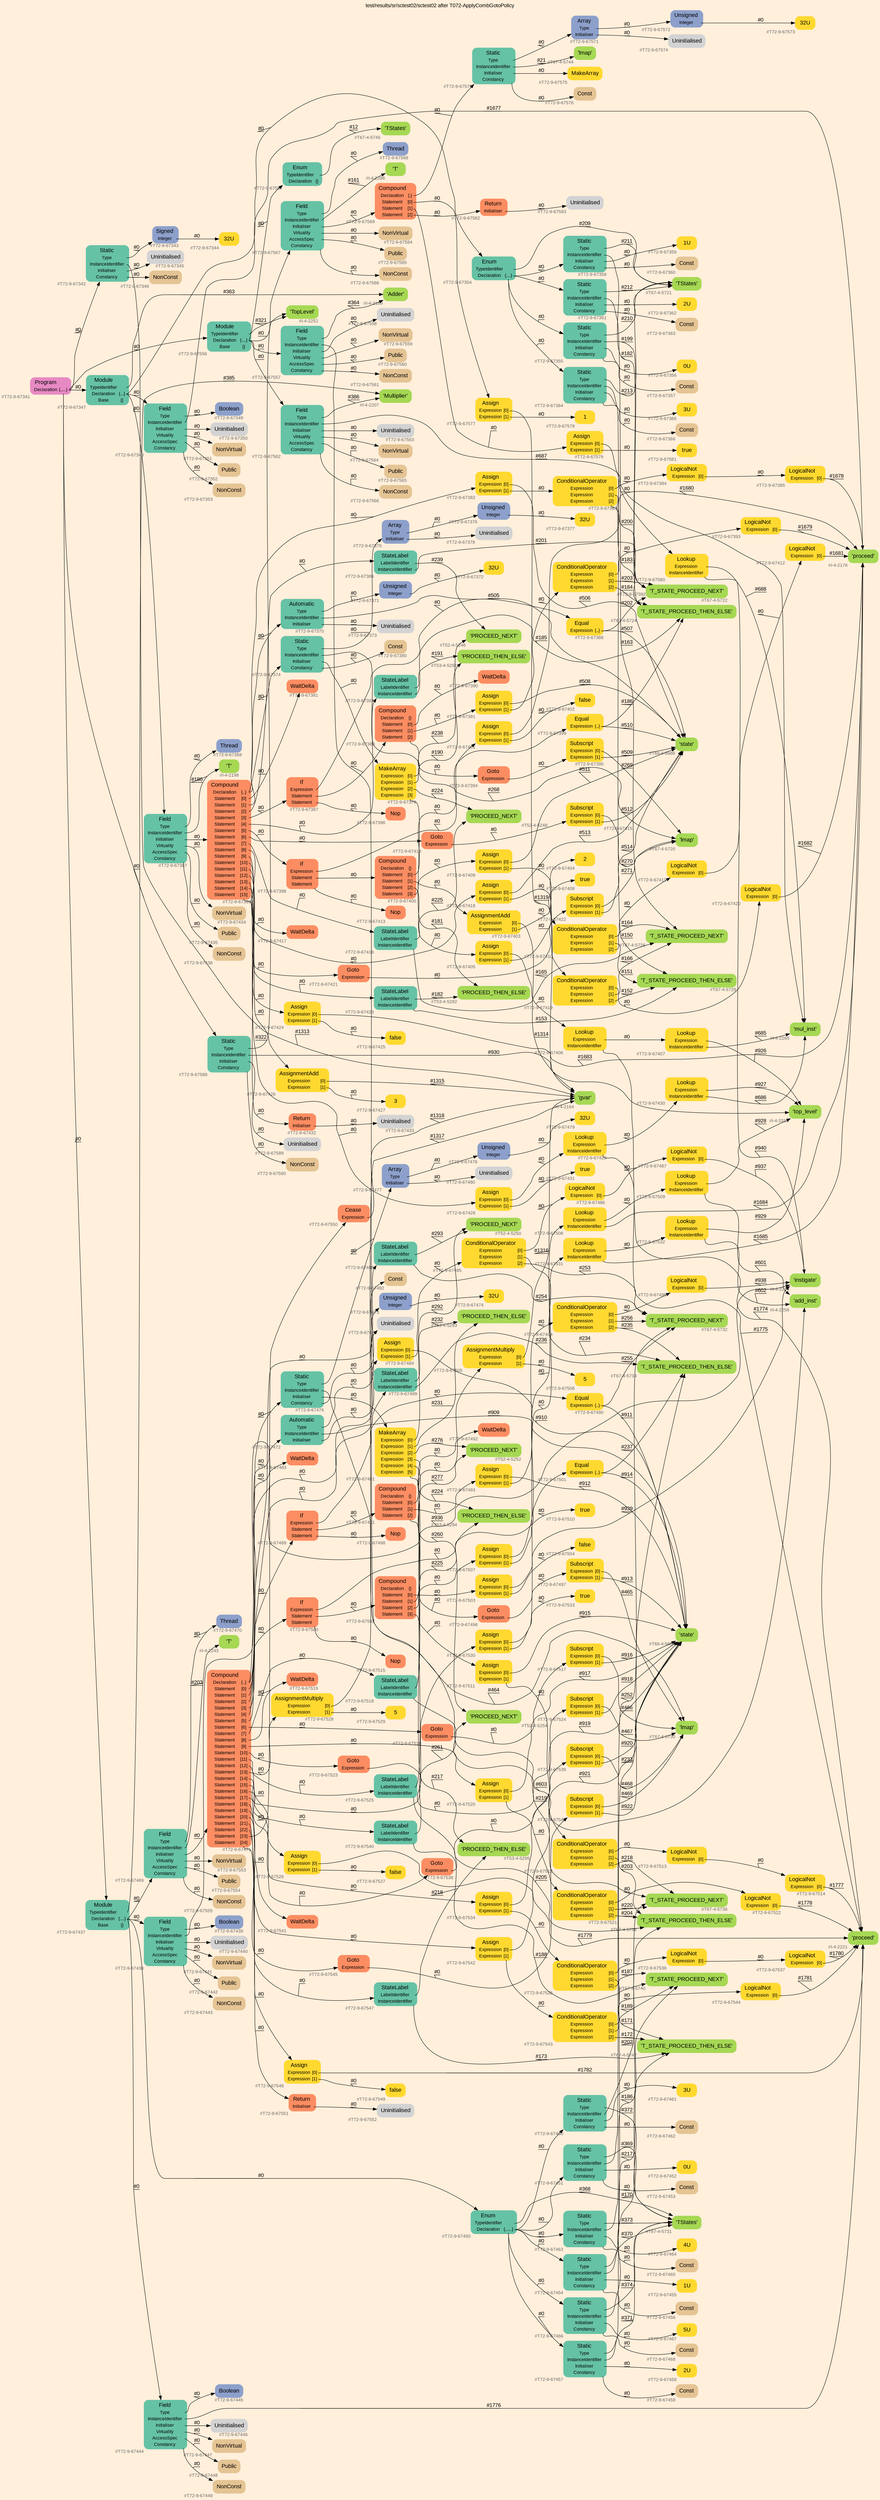 digraph "test/results/sr/sctest02/sctest02 after T072-ApplyCombGotoPolicy" {
label = "test/results/sr/sctest02/sctest02 after T072-ApplyCombGotoPolicy"
labelloc = t
graph [
    rankdir = "LR"
    ranksep = 0.3
    bgcolor = antiquewhite1
    color = black
    fontcolor = black
    fontname = "Arial"
];
node [
    fontname = "Arial"
];
edge [
    fontname = "Arial"
];

// -------------------- node figure --------------------
// -------- block #T72-9-67341 ----------
"#T72-9-67341" [
    fillcolor = "/set28/4"
    xlabel = "#T72-9-67341"
    fontsize = "12"
    fontcolor = grey40
    shape = "plaintext"
    label = <<TABLE BORDER="0" CELLBORDER="0" CELLSPACING="0">
     <TR><TD><FONT COLOR="black" POINT-SIZE="15">Program</FONT></TD></TR>
     <TR><TD><FONT COLOR="black" POINT-SIZE="12">Declaration</FONT></TD><TD PORT="port0"><FONT COLOR="black" POINT-SIZE="12">{.....}</FONT></TD></TR>
    </TABLE>>
    style = "rounded,filled"
];

// -------- block #T72-9-67342 ----------
"#T72-9-67342" [
    fillcolor = "/set28/1"
    xlabel = "#T72-9-67342"
    fontsize = "12"
    fontcolor = grey40
    shape = "plaintext"
    label = <<TABLE BORDER="0" CELLBORDER="0" CELLSPACING="0">
     <TR><TD><FONT COLOR="black" POINT-SIZE="15">Static</FONT></TD></TR>
     <TR><TD><FONT COLOR="black" POINT-SIZE="12">Type</FONT></TD><TD PORT="port0"></TD></TR>
     <TR><TD><FONT COLOR="black" POINT-SIZE="12">InstanceIdentifier</FONT></TD><TD PORT="port1"></TD></TR>
     <TR><TD><FONT COLOR="black" POINT-SIZE="12">Initialiser</FONT></TD><TD PORT="port2"></TD></TR>
     <TR><TD><FONT COLOR="black" POINT-SIZE="12">Constancy</FONT></TD><TD PORT="port3"></TD></TR>
    </TABLE>>
    style = "rounded,filled"
];

// -------- block #T72-9-67343 ----------
"#T72-9-67343" [
    fillcolor = "/set28/3"
    xlabel = "#T72-9-67343"
    fontsize = "12"
    fontcolor = grey40
    shape = "plaintext"
    label = <<TABLE BORDER="0" CELLBORDER="0" CELLSPACING="0">
     <TR><TD><FONT COLOR="black" POINT-SIZE="15">Signed</FONT></TD></TR>
     <TR><TD><FONT COLOR="black" POINT-SIZE="12">Integer</FONT></TD><TD PORT="port0"></TD></TR>
    </TABLE>>
    style = "rounded,filled"
];

// -------- block #T72-9-67344 ----------
"#T72-9-67344" [
    fillcolor = "/set28/6"
    xlabel = "#T72-9-67344"
    fontsize = "12"
    fontcolor = grey40
    shape = "plaintext"
    label = <<TABLE BORDER="0" CELLBORDER="0" CELLSPACING="0">
     <TR><TD><FONT COLOR="black" POINT-SIZE="15">32U</FONT></TD></TR>
    </TABLE>>
    style = "rounded,filled"
];

// -------- block #I-4-2164 ----------
"#I-4-2164" [
    fillcolor = "/set28/5"
    xlabel = "#I-4-2164"
    fontsize = "12"
    fontcolor = grey40
    shape = "plaintext"
    label = <<TABLE BORDER="0" CELLBORDER="0" CELLSPACING="0">
     <TR><TD><FONT COLOR="black" POINT-SIZE="15">'gvar'</FONT></TD></TR>
    </TABLE>>
    style = "rounded,filled"
];

// -------- block #T72-9-67345 ----------
"#T72-9-67345" [
    xlabel = "#T72-9-67345"
    fontsize = "12"
    fontcolor = grey40
    shape = "plaintext"
    label = <<TABLE BORDER="0" CELLBORDER="0" CELLSPACING="0">
     <TR><TD><FONT COLOR="black" POINT-SIZE="15">Uninitialised</FONT></TD></TR>
    </TABLE>>
    style = "rounded,filled"
];

// -------- block #T72-9-67346 ----------
"#T72-9-67346" [
    fillcolor = "/set28/7"
    xlabel = "#T72-9-67346"
    fontsize = "12"
    fontcolor = grey40
    shape = "plaintext"
    label = <<TABLE BORDER="0" CELLBORDER="0" CELLSPACING="0">
     <TR><TD><FONT COLOR="black" POINT-SIZE="15">NonConst</FONT></TD></TR>
    </TABLE>>
    style = "rounded,filled"
];

// -------- block #T72-9-67347 ----------
"#T72-9-67347" [
    fillcolor = "/set28/1"
    xlabel = "#T72-9-67347"
    fontsize = "12"
    fontcolor = grey40
    shape = "plaintext"
    label = <<TABLE BORDER="0" CELLBORDER="0" CELLSPACING="0">
     <TR><TD><FONT COLOR="black" POINT-SIZE="15">Module</FONT></TD></TR>
     <TR><TD><FONT COLOR="black" POINT-SIZE="12">TypeIdentifier</FONT></TD><TD PORT="port0"></TD></TR>
     <TR><TD><FONT COLOR="black" POINT-SIZE="12">Declaration</FONT></TD><TD PORT="port1"><FONT COLOR="black" POINT-SIZE="12">{...}</FONT></TD></TR>
     <TR><TD><FONT COLOR="black" POINT-SIZE="12">Base</FONT></TD><TD PORT="port2"><FONT COLOR="black" POINT-SIZE="12">{}</FONT></TD></TR>
    </TABLE>>
    style = "rounded,filled"
];

// -------- block #I-4-2169 ----------
"#I-4-2169" [
    fillcolor = "/set28/5"
    xlabel = "#I-4-2169"
    fontsize = "12"
    fontcolor = grey40
    shape = "plaintext"
    label = <<TABLE BORDER="0" CELLBORDER="0" CELLSPACING="0">
     <TR><TD><FONT COLOR="black" POINT-SIZE="15">'Adder'</FONT></TD></TR>
    </TABLE>>
    style = "rounded,filled"
];

// -------- block #T72-9-67348 ----------
"#T72-9-67348" [
    fillcolor = "/set28/1"
    xlabel = "#T72-9-67348"
    fontsize = "12"
    fontcolor = grey40
    shape = "plaintext"
    label = <<TABLE BORDER="0" CELLBORDER="0" CELLSPACING="0">
     <TR><TD><FONT COLOR="black" POINT-SIZE="15">Field</FONT></TD></TR>
     <TR><TD><FONT COLOR="black" POINT-SIZE="12">Type</FONT></TD><TD PORT="port0"></TD></TR>
     <TR><TD><FONT COLOR="black" POINT-SIZE="12">InstanceIdentifier</FONT></TD><TD PORT="port1"></TD></TR>
     <TR><TD><FONT COLOR="black" POINT-SIZE="12">Initialiser</FONT></TD><TD PORT="port2"></TD></TR>
     <TR><TD><FONT COLOR="black" POINT-SIZE="12">Virtuality</FONT></TD><TD PORT="port3"></TD></TR>
     <TR><TD><FONT COLOR="black" POINT-SIZE="12">AccessSpec</FONT></TD><TD PORT="port4"></TD></TR>
     <TR><TD><FONT COLOR="black" POINT-SIZE="12">Constancy</FONT></TD><TD PORT="port5"></TD></TR>
    </TABLE>>
    style = "rounded,filled"
];

// -------- block #T72-9-67349 ----------
"#T72-9-67349" [
    fillcolor = "/set28/3"
    xlabel = "#T72-9-67349"
    fontsize = "12"
    fontcolor = grey40
    shape = "plaintext"
    label = <<TABLE BORDER="0" CELLBORDER="0" CELLSPACING="0">
     <TR><TD><FONT COLOR="black" POINT-SIZE="15">Boolean</FONT></TD></TR>
    </TABLE>>
    style = "rounded,filled"
];

// -------- block #I-4-2176 ----------
"#I-4-2176" [
    fillcolor = "/set28/5"
    xlabel = "#I-4-2176"
    fontsize = "12"
    fontcolor = grey40
    shape = "plaintext"
    label = <<TABLE BORDER="0" CELLBORDER="0" CELLSPACING="0">
     <TR><TD><FONT COLOR="black" POINT-SIZE="15">'proceed'</FONT></TD></TR>
    </TABLE>>
    style = "rounded,filled"
];

// -------- block #T72-9-67350 ----------
"#T72-9-67350" [
    xlabel = "#T72-9-67350"
    fontsize = "12"
    fontcolor = grey40
    shape = "plaintext"
    label = <<TABLE BORDER="0" CELLBORDER="0" CELLSPACING="0">
     <TR><TD><FONT COLOR="black" POINT-SIZE="15">Uninitialised</FONT></TD></TR>
    </TABLE>>
    style = "rounded,filled"
];

// -------- block #T72-9-67351 ----------
"#T72-9-67351" [
    fillcolor = "/set28/7"
    xlabel = "#T72-9-67351"
    fontsize = "12"
    fontcolor = grey40
    shape = "plaintext"
    label = <<TABLE BORDER="0" CELLBORDER="0" CELLSPACING="0">
     <TR><TD><FONT COLOR="black" POINT-SIZE="15">NonVirtual</FONT></TD></TR>
    </TABLE>>
    style = "rounded,filled"
];

// -------- block #T72-9-67352 ----------
"#T72-9-67352" [
    fillcolor = "/set28/7"
    xlabel = "#T72-9-67352"
    fontsize = "12"
    fontcolor = grey40
    shape = "plaintext"
    label = <<TABLE BORDER="0" CELLBORDER="0" CELLSPACING="0">
     <TR><TD><FONT COLOR="black" POINT-SIZE="15">Public</FONT></TD></TR>
    </TABLE>>
    style = "rounded,filled"
];

// -------- block #T72-9-67353 ----------
"#T72-9-67353" [
    fillcolor = "/set28/7"
    xlabel = "#T72-9-67353"
    fontsize = "12"
    fontcolor = grey40
    shape = "plaintext"
    label = <<TABLE BORDER="0" CELLBORDER="0" CELLSPACING="0">
     <TR><TD><FONT COLOR="black" POINT-SIZE="15">NonConst</FONT></TD></TR>
    </TABLE>>
    style = "rounded,filled"
];

// -------- block #T72-9-67354 ----------
"#T72-9-67354" [
    fillcolor = "/set28/1"
    xlabel = "#T72-9-67354"
    fontsize = "12"
    fontcolor = grey40
    shape = "plaintext"
    label = <<TABLE BORDER="0" CELLBORDER="0" CELLSPACING="0">
     <TR><TD><FONT COLOR="black" POINT-SIZE="15">Enum</FONT></TD></TR>
     <TR><TD><FONT COLOR="black" POINT-SIZE="12">TypeIdentifier</FONT></TD><TD PORT="port0"></TD></TR>
     <TR><TD><FONT COLOR="black" POINT-SIZE="12">Declaration</FONT></TD><TD PORT="port1"><FONT COLOR="black" POINT-SIZE="12">{....}</FONT></TD></TR>
    </TABLE>>
    style = "rounded,filled"
];

// -------- block #T67-4-5721 ----------
"#T67-4-5721" [
    fillcolor = "/set28/5"
    xlabel = "#T67-4-5721"
    fontsize = "12"
    fontcolor = grey40
    shape = "plaintext"
    label = <<TABLE BORDER="0" CELLBORDER="0" CELLSPACING="0">
     <TR><TD><FONT COLOR="black" POINT-SIZE="15">'TStates'</FONT></TD></TR>
    </TABLE>>
    style = "rounded,filled"
];

// -------- block #T72-9-67355 ----------
"#T72-9-67355" [
    fillcolor = "/set28/1"
    xlabel = "#T72-9-67355"
    fontsize = "12"
    fontcolor = grey40
    shape = "plaintext"
    label = <<TABLE BORDER="0" CELLBORDER="0" CELLSPACING="0">
     <TR><TD><FONT COLOR="black" POINT-SIZE="15">Static</FONT></TD></TR>
     <TR><TD><FONT COLOR="black" POINT-SIZE="12">Type</FONT></TD><TD PORT="port0"></TD></TR>
     <TR><TD><FONT COLOR="black" POINT-SIZE="12">InstanceIdentifier</FONT></TD><TD PORT="port1"></TD></TR>
     <TR><TD><FONT COLOR="black" POINT-SIZE="12">Initialiser</FONT></TD><TD PORT="port2"></TD></TR>
     <TR><TD><FONT COLOR="black" POINT-SIZE="12">Constancy</FONT></TD><TD PORT="port3"></TD></TR>
    </TABLE>>
    style = "rounded,filled"
];

// -------- block #T67-4-5722 ----------
"#T67-4-5722" [
    fillcolor = "/set28/5"
    xlabel = "#T67-4-5722"
    fontsize = "12"
    fontcolor = grey40
    shape = "plaintext"
    label = <<TABLE BORDER="0" CELLBORDER="0" CELLSPACING="0">
     <TR><TD><FONT COLOR="black" POINT-SIZE="15">'T_STATE_PROCEED_NEXT'</FONT></TD></TR>
    </TABLE>>
    style = "rounded,filled"
];

// -------- block #T72-9-67356 ----------
"#T72-9-67356" [
    fillcolor = "/set28/6"
    xlabel = "#T72-9-67356"
    fontsize = "12"
    fontcolor = grey40
    shape = "plaintext"
    label = <<TABLE BORDER="0" CELLBORDER="0" CELLSPACING="0">
     <TR><TD><FONT COLOR="black" POINT-SIZE="15">0U</FONT></TD></TR>
    </TABLE>>
    style = "rounded,filled"
];

// -------- block #T72-9-67357 ----------
"#T72-9-67357" [
    fillcolor = "/set28/7"
    xlabel = "#T72-9-67357"
    fontsize = "12"
    fontcolor = grey40
    shape = "plaintext"
    label = <<TABLE BORDER="0" CELLBORDER="0" CELLSPACING="0">
     <TR><TD><FONT COLOR="black" POINT-SIZE="15">Const</FONT></TD></TR>
    </TABLE>>
    style = "rounded,filled"
];

// -------- block #T72-9-67358 ----------
"#T72-9-67358" [
    fillcolor = "/set28/1"
    xlabel = "#T72-9-67358"
    fontsize = "12"
    fontcolor = grey40
    shape = "plaintext"
    label = <<TABLE BORDER="0" CELLBORDER="0" CELLSPACING="0">
     <TR><TD><FONT COLOR="black" POINT-SIZE="15">Static</FONT></TD></TR>
     <TR><TD><FONT COLOR="black" POINT-SIZE="12">Type</FONT></TD><TD PORT="port0"></TD></TR>
     <TR><TD><FONT COLOR="black" POINT-SIZE="12">InstanceIdentifier</FONT></TD><TD PORT="port1"></TD></TR>
     <TR><TD><FONT COLOR="black" POINT-SIZE="12">Initialiser</FONT></TD><TD PORT="port2"></TD></TR>
     <TR><TD><FONT COLOR="black" POINT-SIZE="12">Constancy</FONT></TD><TD PORT="port3"></TD></TR>
    </TABLE>>
    style = "rounded,filled"
];

// -------- block #T67-4-5724 ----------
"#T67-4-5724" [
    fillcolor = "/set28/5"
    xlabel = "#T67-4-5724"
    fontsize = "12"
    fontcolor = grey40
    shape = "plaintext"
    label = <<TABLE BORDER="0" CELLBORDER="0" CELLSPACING="0">
     <TR><TD><FONT COLOR="black" POINT-SIZE="15">'T_STATE_PROCEED_THEN_ELSE'</FONT></TD></TR>
    </TABLE>>
    style = "rounded,filled"
];

// -------- block #T72-9-67359 ----------
"#T72-9-67359" [
    fillcolor = "/set28/6"
    xlabel = "#T72-9-67359"
    fontsize = "12"
    fontcolor = grey40
    shape = "plaintext"
    label = <<TABLE BORDER="0" CELLBORDER="0" CELLSPACING="0">
     <TR><TD><FONT COLOR="black" POINT-SIZE="15">1U</FONT></TD></TR>
    </TABLE>>
    style = "rounded,filled"
];

// -------- block #T72-9-67360 ----------
"#T72-9-67360" [
    fillcolor = "/set28/7"
    xlabel = "#T72-9-67360"
    fontsize = "12"
    fontcolor = grey40
    shape = "plaintext"
    label = <<TABLE BORDER="0" CELLBORDER="0" CELLSPACING="0">
     <TR><TD><FONT COLOR="black" POINT-SIZE="15">Const</FONT></TD></TR>
    </TABLE>>
    style = "rounded,filled"
];

// -------- block #T72-9-67361 ----------
"#T72-9-67361" [
    fillcolor = "/set28/1"
    xlabel = "#T72-9-67361"
    fontsize = "12"
    fontcolor = grey40
    shape = "plaintext"
    label = <<TABLE BORDER="0" CELLBORDER="0" CELLSPACING="0">
     <TR><TD><FONT COLOR="black" POINT-SIZE="15">Static</FONT></TD></TR>
     <TR><TD><FONT COLOR="black" POINT-SIZE="12">Type</FONT></TD><TD PORT="port0"></TD></TR>
     <TR><TD><FONT COLOR="black" POINT-SIZE="12">InstanceIdentifier</FONT></TD><TD PORT="port1"></TD></TR>
     <TR><TD><FONT COLOR="black" POINT-SIZE="12">Initialiser</FONT></TD><TD PORT="port2"></TD></TR>
     <TR><TD><FONT COLOR="black" POINT-SIZE="12">Constancy</FONT></TD><TD PORT="port3"></TD></TR>
    </TABLE>>
    style = "rounded,filled"
];

// -------- block #T67-4-5726 ----------
"#T67-4-5726" [
    fillcolor = "/set28/5"
    xlabel = "#T67-4-5726"
    fontsize = "12"
    fontcolor = grey40
    shape = "plaintext"
    label = <<TABLE BORDER="0" CELLBORDER="0" CELLSPACING="0">
     <TR><TD><FONT COLOR="black" POINT-SIZE="15">'T_STATE_PROCEED_NEXT'</FONT></TD></TR>
    </TABLE>>
    style = "rounded,filled"
];

// -------- block #T72-9-67362 ----------
"#T72-9-67362" [
    fillcolor = "/set28/6"
    xlabel = "#T72-9-67362"
    fontsize = "12"
    fontcolor = grey40
    shape = "plaintext"
    label = <<TABLE BORDER="0" CELLBORDER="0" CELLSPACING="0">
     <TR><TD><FONT COLOR="black" POINT-SIZE="15">2U</FONT></TD></TR>
    </TABLE>>
    style = "rounded,filled"
];

// -------- block #T72-9-67363 ----------
"#T72-9-67363" [
    fillcolor = "/set28/7"
    xlabel = "#T72-9-67363"
    fontsize = "12"
    fontcolor = grey40
    shape = "plaintext"
    label = <<TABLE BORDER="0" CELLBORDER="0" CELLSPACING="0">
     <TR><TD><FONT COLOR="black" POINT-SIZE="15">Const</FONT></TD></TR>
    </TABLE>>
    style = "rounded,filled"
];

// -------- block #T72-9-67364 ----------
"#T72-9-67364" [
    fillcolor = "/set28/1"
    xlabel = "#T72-9-67364"
    fontsize = "12"
    fontcolor = grey40
    shape = "plaintext"
    label = <<TABLE BORDER="0" CELLBORDER="0" CELLSPACING="0">
     <TR><TD><FONT COLOR="black" POINT-SIZE="15">Static</FONT></TD></TR>
     <TR><TD><FONT COLOR="black" POINT-SIZE="12">Type</FONT></TD><TD PORT="port0"></TD></TR>
     <TR><TD><FONT COLOR="black" POINT-SIZE="12">InstanceIdentifier</FONT></TD><TD PORT="port1"></TD></TR>
     <TR><TD><FONT COLOR="black" POINT-SIZE="12">Initialiser</FONT></TD><TD PORT="port2"></TD></TR>
     <TR><TD><FONT COLOR="black" POINT-SIZE="12">Constancy</FONT></TD><TD PORT="port3"></TD></TR>
    </TABLE>>
    style = "rounded,filled"
];

// -------- block #T67-4-5728 ----------
"#T67-4-5728" [
    fillcolor = "/set28/5"
    xlabel = "#T67-4-5728"
    fontsize = "12"
    fontcolor = grey40
    shape = "plaintext"
    label = <<TABLE BORDER="0" CELLBORDER="0" CELLSPACING="0">
     <TR><TD><FONT COLOR="black" POINT-SIZE="15">'T_STATE_PROCEED_THEN_ELSE'</FONT></TD></TR>
    </TABLE>>
    style = "rounded,filled"
];

// -------- block #T72-9-67365 ----------
"#T72-9-67365" [
    fillcolor = "/set28/6"
    xlabel = "#T72-9-67365"
    fontsize = "12"
    fontcolor = grey40
    shape = "plaintext"
    label = <<TABLE BORDER="0" CELLBORDER="0" CELLSPACING="0">
     <TR><TD><FONT COLOR="black" POINT-SIZE="15">3U</FONT></TD></TR>
    </TABLE>>
    style = "rounded,filled"
];

// -------- block #T72-9-67366 ----------
"#T72-9-67366" [
    fillcolor = "/set28/7"
    xlabel = "#T72-9-67366"
    fontsize = "12"
    fontcolor = grey40
    shape = "plaintext"
    label = <<TABLE BORDER="0" CELLBORDER="0" CELLSPACING="0">
     <TR><TD><FONT COLOR="black" POINT-SIZE="15">Const</FONT></TD></TR>
    </TABLE>>
    style = "rounded,filled"
];

// -------- block #T72-9-67367 ----------
"#T72-9-67367" [
    fillcolor = "/set28/1"
    xlabel = "#T72-9-67367"
    fontsize = "12"
    fontcolor = grey40
    shape = "plaintext"
    label = <<TABLE BORDER="0" CELLBORDER="0" CELLSPACING="0">
     <TR><TD><FONT COLOR="black" POINT-SIZE="15">Field</FONT></TD></TR>
     <TR><TD><FONT COLOR="black" POINT-SIZE="12">Type</FONT></TD><TD PORT="port0"></TD></TR>
     <TR><TD><FONT COLOR="black" POINT-SIZE="12">InstanceIdentifier</FONT></TD><TD PORT="port1"></TD></TR>
     <TR><TD><FONT COLOR="black" POINT-SIZE="12">Initialiser</FONT></TD><TD PORT="port2"></TD></TR>
     <TR><TD><FONT COLOR="black" POINT-SIZE="12">Virtuality</FONT></TD><TD PORT="port3"></TD></TR>
     <TR><TD><FONT COLOR="black" POINT-SIZE="12">AccessSpec</FONT></TD><TD PORT="port4"></TD></TR>
     <TR><TD><FONT COLOR="black" POINT-SIZE="12">Constancy</FONT></TD><TD PORT="port5"></TD></TR>
    </TABLE>>
    style = "rounded,filled"
];

// -------- block #T72-9-67368 ----------
"#T72-9-67368" [
    fillcolor = "/set28/3"
    xlabel = "#T72-9-67368"
    fontsize = "12"
    fontcolor = grey40
    shape = "plaintext"
    label = <<TABLE BORDER="0" CELLBORDER="0" CELLSPACING="0">
     <TR><TD><FONT COLOR="black" POINT-SIZE="15">Thread</FONT></TD></TR>
    </TABLE>>
    style = "rounded,filled"
];

// -------- block #I-4-2198 ----------
"#I-4-2198" [
    fillcolor = "/set28/5"
    xlabel = "#I-4-2198"
    fontsize = "12"
    fontcolor = grey40
    shape = "plaintext"
    label = <<TABLE BORDER="0" CELLBORDER="0" CELLSPACING="0">
     <TR><TD><FONT COLOR="black" POINT-SIZE="15">'T'</FONT></TD></TR>
    </TABLE>>
    style = "rounded,filled"
];

// -------- block #T72-9-67369 ----------
"#T72-9-67369" [
    fillcolor = "/set28/2"
    xlabel = "#T72-9-67369"
    fontsize = "12"
    fontcolor = grey40
    shape = "plaintext"
    label = <<TABLE BORDER="0" CELLBORDER="0" CELLSPACING="0">
     <TR><TD><FONT COLOR="black" POINT-SIZE="15">Compound</FONT></TD></TR>
     <TR><TD><FONT COLOR="black" POINT-SIZE="12">Declaration</FONT></TD><TD PORT="port0"><FONT COLOR="black" POINT-SIZE="12">{..}</FONT></TD></TR>
     <TR><TD><FONT COLOR="black" POINT-SIZE="12">Statement</FONT></TD><TD PORT="port1"><FONT COLOR="black" POINT-SIZE="12">[0]</FONT></TD></TR>
     <TR><TD><FONT COLOR="black" POINT-SIZE="12">Statement</FONT></TD><TD PORT="port2"><FONT COLOR="black" POINT-SIZE="12">[1]</FONT></TD></TR>
     <TR><TD><FONT COLOR="black" POINT-SIZE="12">Statement</FONT></TD><TD PORT="port3"><FONT COLOR="black" POINT-SIZE="12">[2]</FONT></TD></TR>
     <TR><TD><FONT COLOR="black" POINT-SIZE="12">Statement</FONT></TD><TD PORT="port4"><FONT COLOR="black" POINT-SIZE="12">[3]</FONT></TD></TR>
     <TR><TD><FONT COLOR="black" POINT-SIZE="12">Statement</FONT></TD><TD PORT="port5"><FONT COLOR="black" POINT-SIZE="12">[4]</FONT></TD></TR>
     <TR><TD><FONT COLOR="black" POINT-SIZE="12">Statement</FONT></TD><TD PORT="port6"><FONT COLOR="black" POINT-SIZE="12">[5]</FONT></TD></TR>
     <TR><TD><FONT COLOR="black" POINT-SIZE="12">Statement</FONT></TD><TD PORT="port7"><FONT COLOR="black" POINT-SIZE="12">[6]</FONT></TD></TR>
     <TR><TD><FONT COLOR="black" POINT-SIZE="12">Statement</FONT></TD><TD PORT="port8"><FONT COLOR="black" POINT-SIZE="12">[7]</FONT></TD></TR>
     <TR><TD><FONT COLOR="black" POINT-SIZE="12">Statement</FONT></TD><TD PORT="port9"><FONT COLOR="black" POINT-SIZE="12">[8]</FONT></TD></TR>
     <TR><TD><FONT COLOR="black" POINT-SIZE="12">Statement</FONT></TD><TD PORT="port10"><FONT COLOR="black" POINT-SIZE="12">[9]</FONT></TD></TR>
     <TR><TD><FONT COLOR="black" POINT-SIZE="12">Statement</FONT></TD><TD PORT="port11"><FONT COLOR="black" POINT-SIZE="12">[10]</FONT></TD></TR>
     <TR><TD><FONT COLOR="black" POINT-SIZE="12">Statement</FONT></TD><TD PORT="port12"><FONT COLOR="black" POINT-SIZE="12">[11]</FONT></TD></TR>
     <TR><TD><FONT COLOR="black" POINT-SIZE="12">Statement</FONT></TD><TD PORT="port13"><FONT COLOR="black" POINT-SIZE="12">[12]</FONT></TD></TR>
     <TR><TD><FONT COLOR="black" POINT-SIZE="12">Statement</FONT></TD><TD PORT="port14"><FONT COLOR="black" POINT-SIZE="12">[13]</FONT></TD></TR>
     <TR><TD><FONT COLOR="black" POINT-SIZE="12">Statement</FONT></TD><TD PORT="port15"><FONT COLOR="black" POINT-SIZE="12">[14]</FONT></TD></TR>
     <TR><TD><FONT COLOR="black" POINT-SIZE="12">Statement</FONT></TD><TD PORT="port16"><FONT COLOR="black" POINT-SIZE="12">[15]</FONT></TD></TR>
    </TABLE>>
    style = "rounded,filled"
];

// -------- block #T72-9-67370 ----------
"#T72-9-67370" [
    fillcolor = "/set28/1"
    xlabel = "#T72-9-67370"
    fontsize = "12"
    fontcolor = grey40
    shape = "plaintext"
    label = <<TABLE BORDER="0" CELLBORDER="0" CELLSPACING="0">
     <TR><TD><FONT COLOR="black" POINT-SIZE="15">Automatic</FONT></TD></TR>
     <TR><TD><FONT COLOR="black" POINT-SIZE="12">Type</FONT></TD><TD PORT="port0"></TD></TR>
     <TR><TD><FONT COLOR="black" POINT-SIZE="12">InstanceIdentifier</FONT></TD><TD PORT="port1"></TD></TR>
     <TR><TD><FONT COLOR="black" POINT-SIZE="12">Initialiser</FONT></TD><TD PORT="port2"></TD></TR>
    </TABLE>>
    style = "rounded,filled"
];

// -------- block #T72-9-67371 ----------
"#T72-9-67371" [
    fillcolor = "/set28/3"
    xlabel = "#T72-9-67371"
    fontsize = "12"
    fontcolor = grey40
    shape = "plaintext"
    label = <<TABLE BORDER="0" CELLBORDER="0" CELLSPACING="0">
     <TR><TD><FONT COLOR="black" POINT-SIZE="15">Unsigned</FONT></TD></TR>
     <TR><TD><FONT COLOR="black" POINT-SIZE="12">Integer</FONT></TD><TD PORT="port0"></TD></TR>
    </TABLE>>
    style = "rounded,filled"
];

// -------- block #T72-9-67372 ----------
"#T72-9-67372" [
    fillcolor = "/set28/6"
    xlabel = "#T72-9-67372"
    fontsize = "12"
    fontcolor = grey40
    shape = "plaintext"
    label = <<TABLE BORDER="0" CELLBORDER="0" CELLSPACING="0">
     <TR><TD><FONT COLOR="black" POINT-SIZE="15">32U</FONT></TD></TR>
    </TABLE>>
    style = "rounded,filled"
];

// -------- block #T66-4-5686 ----------
"#T66-4-5686" [
    fillcolor = "/set28/5"
    xlabel = "#T66-4-5686"
    fontsize = "12"
    fontcolor = grey40
    shape = "plaintext"
    label = <<TABLE BORDER="0" CELLBORDER="0" CELLSPACING="0">
     <TR><TD><FONT COLOR="black" POINT-SIZE="15">'state'</FONT></TD></TR>
    </TABLE>>
    style = "rounded,filled"
];

// -------- block #T72-9-67373 ----------
"#T72-9-67373" [
    xlabel = "#T72-9-67373"
    fontsize = "12"
    fontcolor = grey40
    shape = "plaintext"
    label = <<TABLE BORDER="0" CELLBORDER="0" CELLSPACING="0">
     <TR><TD><FONT COLOR="black" POINT-SIZE="15">Uninitialised</FONT></TD></TR>
    </TABLE>>
    style = "rounded,filled"
];

// -------- block #T72-9-67374 ----------
"#T72-9-67374" [
    fillcolor = "/set28/1"
    xlabel = "#T72-9-67374"
    fontsize = "12"
    fontcolor = grey40
    shape = "plaintext"
    label = <<TABLE BORDER="0" CELLBORDER="0" CELLSPACING="0">
     <TR><TD><FONT COLOR="black" POINT-SIZE="15">Static</FONT></TD></TR>
     <TR><TD><FONT COLOR="black" POINT-SIZE="12">Type</FONT></TD><TD PORT="port0"></TD></TR>
     <TR><TD><FONT COLOR="black" POINT-SIZE="12">InstanceIdentifier</FONT></TD><TD PORT="port1"></TD></TR>
     <TR><TD><FONT COLOR="black" POINT-SIZE="12">Initialiser</FONT></TD><TD PORT="port2"></TD></TR>
     <TR><TD><FONT COLOR="black" POINT-SIZE="12">Constancy</FONT></TD><TD PORT="port3"></TD></TR>
    </TABLE>>
    style = "rounded,filled"
];

// -------- block #T72-9-67375 ----------
"#T72-9-67375" [
    fillcolor = "/set28/3"
    xlabel = "#T72-9-67375"
    fontsize = "12"
    fontcolor = grey40
    shape = "plaintext"
    label = <<TABLE BORDER="0" CELLBORDER="0" CELLSPACING="0">
     <TR><TD><FONT COLOR="black" POINT-SIZE="15">Array</FONT></TD></TR>
     <TR><TD><FONT COLOR="black" POINT-SIZE="12">Type</FONT></TD><TD PORT="port0"></TD></TR>
     <TR><TD><FONT COLOR="black" POINT-SIZE="12">Initialiser</FONT></TD><TD PORT="port1"></TD></TR>
    </TABLE>>
    style = "rounded,filled"
];

// -------- block #T72-9-67376 ----------
"#T72-9-67376" [
    fillcolor = "/set28/3"
    xlabel = "#T72-9-67376"
    fontsize = "12"
    fontcolor = grey40
    shape = "plaintext"
    label = <<TABLE BORDER="0" CELLBORDER="0" CELLSPACING="0">
     <TR><TD><FONT COLOR="black" POINT-SIZE="15">Unsigned</FONT></TD></TR>
     <TR><TD><FONT COLOR="black" POINT-SIZE="12">Integer</FONT></TD><TD PORT="port0"></TD></TR>
    </TABLE>>
    style = "rounded,filled"
];

// -------- block #T72-9-67377 ----------
"#T72-9-67377" [
    fillcolor = "/set28/6"
    xlabel = "#T72-9-67377"
    fontsize = "12"
    fontcolor = grey40
    shape = "plaintext"
    label = <<TABLE BORDER="0" CELLBORDER="0" CELLSPACING="0">
     <TR><TD><FONT COLOR="black" POINT-SIZE="15">32U</FONT></TD></TR>
    </TABLE>>
    style = "rounded,filled"
];

// -------- block #T72-9-67378 ----------
"#T72-9-67378" [
    xlabel = "#T72-9-67378"
    fontsize = "12"
    fontcolor = grey40
    shape = "plaintext"
    label = <<TABLE BORDER="0" CELLBORDER="0" CELLSPACING="0">
     <TR><TD><FONT COLOR="black" POINT-SIZE="15">Uninitialised</FONT></TD></TR>
    </TABLE>>
    style = "rounded,filled"
];

// -------- block #T67-4-5720 ----------
"#T67-4-5720" [
    fillcolor = "/set28/5"
    xlabel = "#T67-4-5720"
    fontsize = "12"
    fontcolor = grey40
    shape = "plaintext"
    label = <<TABLE BORDER="0" CELLBORDER="0" CELLSPACING="0">
     <TR><TD><FONT COLOR="black" POINT-SIZE="15">'lmap'</FONT></TD></TR>
    </TABLE>>
    style = "rounded,filled"
];

// -------- block #T72-9-67379 ----------
"#T72-9-67379" [
    fillcolor = "/set28/6"
    xlabel = "#T72-9-67379"
    fontsize = "12"
    fontcolor = grey40
    shape = "plaintext"
    label = <<TABLE BORDER="0" CELLBORDER="0" CELLSPACING="0">
     <TR><TD><FONT COLOR="black" POINT-SIZE="15">MakeArray</FONT></TD></TR>
     <TR><TD><FONT COLOR="black" POINT-SIZE="12">Expression</FONT></TD><TD PORT="port0"><FONT COLOR="black" POINT-SIZE="12">[0]</FONT></TD></TR>
     <TR><TD><FONT COLOR="black" POINT-SIZE="12">Expression</FONT></TD><TD PORT="port1"><FONT COLOR="black" POINT-SIZE="12">[1]</FONT></TD></TR>
     <TR><TD><FONT COLOR="black" POINT-SIZE="12">Expression</FONT></TD><TD PORT="port2"><FONT COLOR="black" POINT-SIZE="12">[2]</FONT></TD></TR>
     <TR><TD><FONT COLOR="black" POINT-SIZE="12">Expression</FONT></TD><TD PORT="port3"><FONT COLOR="black" POINT-SIZE="12">[3]</FONT></TD></TR>
    </TABLE>>
    style = "rounded,filled"
];

// -------- block #T52-4-5246 ----------
"#T52-4-5246" [
    fillcolor = "/set28/5"
    xlabel = "#T52-4-5246"
    fontsize = "12"
    fontcolor = grey40
    shape = "plaintext"
    label = <<TABLE BORDER="0" CELLBORDER="0" CELLSPACING="0">
     <TR><TD><FONT COLOR="black" POINT-SIZE="15">'PROCEED_NEXT'</FONT></TD></TR>
    </TABLE>>
    style = "rounded,filled"
];

// -------- block #T53-4-5291 ----------
"#T53-4-5291" [
    fillcolor = "/set28/5"
    xlabel = "#T53-4-5291"
    fontsize = "12"
    fontcolor = grey40
    shape = "plaintext"
    label = <<TABLE BORDER="0" CELLBORDER="0" CELLSPACING="0">
     <TR><TD><FONT COLOR="black" POINT-SIZE="15">'PROCEED_THEN_ELSE'</FONT></TD></TR>
    </TABLE>>
    style = "rounded,filled"
];

// -------- block #T52-4-5248 ----------
"#T52-4-5248" [
    fillcolor = "/set28/5"
    xlabel = "#T52-4-5248"
    fontsize = "12"
    fontcolor = grey40
    shape = "plaintext"
    label = <<TABLE BORDER="0" CELLBORDER="0" CELLSPACING="0">
     <TR><TD><FONT COLOR="black" POINT-SIZE="15">'PROCEED_NEXT'</FONT></TD></TR>
    </TABLE>>
    style = "rounded,filled"
];

// -------- block #T53-4-5292 ----------
"#T53-4-5292" [
    fillcolor = "/set28/5"
    xlabel = "#T53-4-5292"
    fontsize = "12"
    fontcolor = grey40
    shape = "plaintext"
    label = <<TABLE BORDER="0" CELLBORDER="0" CELLSPACING="0">
     <TR><TD><FONT COLOR="black" POINT-SIZE="15">'PROCEED_THEN_ELSE'</FONT></TD></TR>
    </TABLE>>
    style = "rounded,filled"
];

// -------- block #T72-9-67380 ----------
"#T72-9-67380" [
    fillcolor = "/set28/7"
    xlabel = "#T72-9-67380"
    fontsize = "12"
    fontcolor = grey40
    shape = "plaintext"
    label = <<TABLE BORDER="0" CELLBORDER="0" CELLSPACING="0">
     <TR><TD><FONT COLOR="black" POINT-SIZE="15">Const</FONT></TD></TR>
    </TABLE>>
    style = "rounded,filled"
];

// -------- block #T72-9-67381 ----------
"#T72-9-67381" [
    fillcolor = "/set28/2"
    xlabel = "#T72-9-67381"
    fontsize = "12"
    fontcolor = grey40
    shape = "plaintext"
    label = <<TABLE BORDER="0" CELLBORDER="0" CELLSPACING="0">
     <TR><TD><FONT COLOR="black" POINT-SIZE="15">WaitDelta</FONT></TD></TR>
    </TABLE>>
    style = "rounded,filled"
];

// -------- block #T72-9-67382 ----------
"#T72-9-67382" [
    fillcolor = "/set28/6"
    xlabel = "#T72-9-67382"
    fontsize = "12"
    fontcolor = grey40
    shape = "plaintext"
    label = <<TABLE BORDER="0" CELLBORDER="0" CELLSPACING="0">
     <TR><TD><FONT COLOR="black" POINT-SIZE="15">Assign</FONT></TD></TR>
     <TR><TD><FONT COLOR="black" POINT-SIZE="12">Expression</FONT></TD><TD PORT="port0"><FONT COLOR="black" POINT-SIZE="12">[0]</FONT></TD></TR>
     <TR><TD><FONT COLOR="black" POINT-SIZE="12">Expression</FONT></TD><TD PORT="port1"><FONT COLOR="black" POINT-SIZE="12">[1]</FONT></TD></TR>
    </TABLE>>
    style = "rounded,filled"
];

// -------- block #T72-9-67383 ----------
"#T72-9-67383" [
    fillcolor = "/set28/6"
    xlabel = "#T72-9-67383"
    fontsize = "12"
    fontcolor = grey40
    shape = "plaintext"
    label = <<TABLE BORDER="0" CELLBORDER="0" CELLSPACING="0">
     <TR><TD><FONT COLOR="black" POINT-SIZE="15">ConditionalOperator</FONT></TD></TR>
     <TR><TD><FONT COLOR="black" POINT-SIZE="12">Expression</FONT></TD><TD PORT="port0"><FONT COLOR="black" POINT-SIZE="12">[0]</FONT></TD></TR>
     <TR><TD><FONT COLOR="black" POINT-SIZE="12">Expression</FONT></TD><TD PORT="port1"><FONT COLOR="black" POINT-SIZE="12">[1]</FONT></TD></TR>
     <TR><TD><FONT COLOR="black" POINT-SIZE="12">Expression</FONT></TD><TD PORT="port2"><FONT COLOR="black" POINT-SIZE="12">[2]</FONT></TD></TR>
    </TABLE>>
    style = "rounded,filled"
];

// -------- block #T72-9-67384 ----------
"#T72-9-67384" [
    fillcolor = "/set28/6"
    xlabel = "#T72-9-67384"
    fontsize = "12"
    fontcolor = grey40
    shape = "plaintext"
    label = <<TABLE BORDER="0" CELLBORDER="0" CELLSPACING="0">
     <TR><TD><FONT COLOR="black" POINT-SIZE="15">LogicalNot</FONT></TD></TR>
     <TR><TD><FONT COLOR="black" POINT-SIZE="12">Expression</FONT></TD><TD PORT="port0"><FONT COLOR="black" POINT-SIZE="12">[0]</FONT></TD></TR>
    </TABLE>>
    style = "rounded,filled"
];

// -------- block #T72-9-67385 ----------
"#T72-9-67385" [
    fillcolor = "/set28/6"
    xlabel = "#T72-9-67385"
    fontsize = "12"
    fontcolor = grey40
    shape = "plaintext"
    label = <<TABLE BORDER="0" CELLBORDER="0" CELLSPACING="0">
     <TR><TD><FONT COLOR="black" POINT-SIZE="15">LogicalNot</FONT></TD></TR>
     <TR><TD><FONT COLOR="black" POINT-SIZE="12">Expression</FONT></TD><TD PORT="port0"><FONT COLOR="black" POINT-SIZE="12">[0]</FONT></TD></TR>
    </TABLE>>
    style = "rounded,filled"
];

// -------- block #T72-9-67386 ----------
"#T72-9-67386" [
    fillcolor = "/set28/1"
    xlabel = "#T72-9-67386"
    fontsize = "12"
    fontcolor = grey40
    shape = "plaintext"
    label = <<TABLE BORDER="0" CELLBORDER="0" CELLSPACING="0">
     <TR><TD><FONT COLOR="black" POINT-SIZE="15">StateLabel</FONT></TD></TR>
     <TR><TD><FONT COLOR="black" POINT-SIZE="12">LabelIdentifier</FONT></TD><TD PORT="port0"></TD></TR>
     <TR><TD><FONT COLOR="black" POINT-SIZE="12">InstanceIdentifier</FONT></TD><TD PORT="port1"></TD></TR>
    </TABLE>>
    style = "rounded,filled"
];

// -------- block #T72-9-67387 ----------
"#T72-9-67387" [
    fillcolor = "/set28/2"
    xlabel = "#T72-9-67387"
    fontsize = "12"
    fontcolor = grey40
    shape = "plaintext"
    label = <<TABLE BORDER="0" CELLBORDER="0" CELLSPACING="0">
     <TR><TD><FONT COLOR="black" POINT-SIZE="15">If</FONT></TD></TR>
     <TR><TD><FONT COLOR="black" POINT-SIZE="12">Expression</FONT></TD><TD PORT="port0"></TD></TR>
     <TR><TD><FONT COLOR="black" POINT-SIZE="12">Statement</FONT></TD><TD PORT="port1"></TD></TR>
     <TR><TD><FONT COLOR="black" POINT-SIZE="12">Statement</FONT></TD><TD PORT="port2"></TD></TR>
    </TABLE>>
    style = "rounded,filled"
];

// -------- block #T72-9-67388 ----------
"#T72-9-67388" [
    fillcolor = "/set28/6"
    xlabel = "#T72-9-67388"
    fontsize = "12"
    fontcolor = grey40
    shape = "plaintext"
    label = <<TABLE BORDER="0" CELLBORDER="0" CELLSPACING="0">
     <TR><TD><FONT COLOR="black" POINT-SIZE="15">Equal</FONT></TD></TR>
     <TR><TD><FONT COLOR="black" POINT-SIZE="12">Expression</FONT></TD><TD PORT="port0"><FONT COLOR="black" POINT-SIZE="12">{..}</FONT></TD></TR>
    </TABLE>>
    style = "rounded,filled"
];

// -------- block #T72-9-67389 ----------
"#T72-9-67389" [
    fillcolor = "/set28/2"
    xlabel = "#T72-9-67389"
    fontsize = "12"
    fontcolor = grey40
    shape = "plaintext"
    label = <<TABLE BORDER="0" CELLBORDER="0" CELLSPACING="0">
     <TR><TD><FONT COLOR="black" POINT-SIZE="15">Compound</FONT></TD></TR>
     <TR><TD><FONT COLOR="black" POINT-SIZE="12">Declaration</FONT></TD><TD PORT="port0"><FONT COLOR="black" POINT-SIZE="12">{}</FONT></TD></TR>
     <TR><TD><FONT COLOR="black" POINT-SIZE="12">Statement</FONT></TD><TD PORT="port1"><FONT COLOR="black" POINT-SIZE="12">[0]</FONT></TD></TR>
     <TR><TD><FONT COLOR="black" POINT-SIZE="12">Statement</FONT></TD><TD PORT="port2"><FONT COLOR="black" POINT-SIZE="12">[1]</FONT></TD></TR>
     <TR><TD><FONT COLOR="black" POINT-SIZE="12">Statement</FONT></TD><TD PORT="port3"><FONT COLOR="black" POINT-SIZE="12">[2]</FONT></TD></TR>
    </TABLE>>
    style = "rounded,filled"
];

// -------- block #T72-9-67390 ----------
"#T72-9-67390" [
    fillcolor = "/set28/2"
    xlabel = "#T72-9-67390"
    fontsize = "12"
    fontcolor = grey40
    shape = "plaintext"
    label = <<TABLE BORDER="0" CELLBORDER="0" CELLSPACING="0">
     <TR><TD><FONT COLOR="black" POINT-SIZE="15">WaitDelta</FONT></TD></TR>
    </TABLE>>
    style = "rounded,filled"
];

// -------- block #T72-9-67391 ----------
"#T72-9-67391" [
    fillcolor = "/set28/6"
    xlabel = "#T72-9-67391"
    fontsize = "12"
    fontcolor = grey40
    shape = "plaintext"
    label = <<TABLE BORDER="0" CELLBORDER="0" CELLSPACING="0">
     <TR><TD><FONT COLOR="black" POINT-SIZE="15">Assign</FONT></TD></TR>
     <TR><TD><FONT COLOR="black" POINT-SIZE="12">Expression</FONT></TD><TD PORT="port0"><FONT COLOR="black" POINT-SIZE="12">[0]</FONT></TD></TR>
     <TR><TD><FONT COLOR="black" POINT-SIZE="12">Expression</FONT></TD><TD PORT="port1"><FONT COLOR="black" POINT-SIZE="12">[1]</FONT></TD></TR>
    </TABLE>>
    style = "rounded,filled"
];

// -------- block #T72-9-67392 ----------
"#T72-9-67392" [
    fillcolor = "/set28/6"
    xlabel = "#T72-9-67392"
    fontsize = "12"
    fontcolor = grey40
    shape = "plaintext"
    label = <<TABLE BORDER="0" CELLBORDER="0" CELLSPACING="0">
     <TR><TD><FONT COLOR="black" POINT-SIZE="15">ConditionalOperator</FONT></TD></TR>
     <TR><TD><FONT COLOR="black" POINT-SIZE="12">Expression</FONT></TD><TD PORT="port0"><FONT COLOR="black" POINT-SIZE="12">[0]</FONT></TD></TR>
     <TR><TD><FONT COLOR="black" POINT-SIZE="12">Expression</FONT></TD><TD PORT="port1"><FONT COLOR="black" POINT-SIZE="12">[1]</FONT></TD></TR>
     <TR><TD><FONT COLOR="black" POINT-SIZE="12">Expression</FONT></TD><TD PORT="port2"><FONT COLOR="black" POINT-SIZE="12">[2]</FONT></TD></TR>
    </TABLE>>
    style = "rounded,filled"
];

// -------- block #T72-9-67393 ----------
"#T72-9-67393" [
    fillcolor = "/set28/6"
    xlabel = "#T72-9-67393"
    fontsize = "12"
    fontcolor = grey40
    shape = "plaintext"
    label = <<TABLE BORDER="0" CELLBORDER="0" CELLSPACING="0">
     <TR><TD><FONT COLOR="black" POINT-SIZE="15">LogicalNot</FONT></TD></TR>
     <TR><TD><FONT COLOR="black" POINT-SIZE="12">Expression</FONT></TD><TD PORT="port0"><FONT COLOR="black" POINT-SIZE="12">[0]</FONT></TD></TR>
    </TABLE>>
    style = "rounded,filled"
];

// -------- block #T72-9-67394 ----------
"#T72-9-67394" [
    fillcolor = "/set28/2"
    xlabel = "#T72-9-67394"
    fontsize = "12"
    fontcolor = grey40
    shape = "plaintext"
    label = <<TABLE BORDER="0" CELLBORDER="0" CELLSPACING="0">
     <TR><TD><FONT COLOR="black" POINT-SIZE="15">Goto</FONT></TD></TR>
     <TR><TD><FONT COLOR="black" POINT-SIZE="12">Expression</FONT></TD><TD PORT="port0"></TD></TR>
    </TABLE>>
    style = "rounded,filled"
];

// -------- block #T72-9-67395 ----------
"#T72-9-67395" [
    fillcolor = "/set28/6"
    xlabel = "#T72-9-67395"
    fontsize = "12"
    fontcolor = grey40
    shape = "plaintext"
    label = <<TABLE BORDER="0" CELLBORDER="0" CELLSPACING="0">
     <TR><TD><FONT COLOR="black" POINT-SIZE="15">Subscript</FONT></TD></TR>
     <TR><TD><FONT COLOR="black" POINT-SIZE="12">Expression</FONT></TD><TD PORT="port0"><FONT COLOR="black" POINT-SIZE="12">[0]</FONT></TD></TR>
     <TR><TD><FONT COLOR="black" POINT-SIZE="12">Expression</FONT></TD><TD PORT="port1"><FONT COLOR="black" POINT-SIZE="12">[1]</FONT></TD></TR>
    </TABLE>>
    style = "rounded,filled"
];

// -------- block #T72-9-67396 ----------
"#T72-9-67396" [
    fillcolor = "/set28/2"
    xlabel = "#T72-9-67396"
    fontsize = "12"
    fontcolor = grey40
    shape = "plaintext"
    label = <<TABLE BORDER="0" CELLBORDER="0" CELLSPACING="0">
     <TR><TD><FONT COLOR="black" POINT-SIZE="15">Nop</FONT></TD></TR>
    </TABLE>>
    style = "rounded,filled"
];

// -------- block #T72-9-67397 ----------
"#T72-9-67397" [
    fillcolor = "/set28/1"
    xlabel = "#T72-9-67397"
    fontsize = "12"
    fontcolor = grey40
    shape = "plaintext"
    label = <<TABLE BORDER="0" CELLBORDER="0" CELLSPACING="0">
     <TR><TD><FONT COLOR="black" POINT-SIZE="15">StateLabel</FONT></TD></TR>
     <TR><TD><FONT COLOR="black" POINT-SIZE="12">LabelIdentifier</FONT></TD><TD PORT="port0"></TD></TR>
     <TR><TD><FONT COLOR="black" POINT-SIZE="12">InstanceIdentifier</FONT></TD><TD PORT="port1"></TD></TR>
    </TABLE>>
    style = "rounded,filled"
];

// -------- block #T72-9-67398 ----------
"#T72-9-67398" [
    fillcolor = "/set28/2"
    xlabel = "#T72-9-67398"
    fontsize = "12"
    fontcolor = grey40
    shape = "plaintext"
    label = <<TABLE BORDER="0" CELLBORDER="0" CELLSPACING="0">
     <TR><TD><FONT COLOR="black" POINT-SIZE="15">If</FONT></TD></TR>
     <TR><TD><FONT COLOR="black" POINT-SIZE="12">Expression</FONT></TD><TD PORT="port0"></TD></TR>
     <TR><TD><FONT COLOR="black" POINT-SIZE="12">Statement</FONT></TD><TD PORT="port1"></TD></TR>
     <TR><TD><FONT COLOR="black" POINT-SIZE="12">Statement</FONT></TD><TD PORT="port2"></TD></TR>
    </TABLE>>
    style = "rounded,filled"
];

// -------- block #T72-9-67399 ----------
"#T72-9-67399" [
    fillcolor = "/set28/6"
    xlabel = "#T72-9-67399"
    fontsize = "12"
    fontcolor = grey40
    shape = "plaintext"
    label = <<TABLE BORDER="0" CELLBORDER="0" CELLSPACING="0">
     <TR><TD><FONT COLOR="black" POINT-SIZE="15">Equal</FONT></TD></TR>
     <TR><TD><FONT COLOR="black" POINT-SIZE="12">Expression</FONT></TD><TD PORT="port0"><FONT COLOR="black" POINT-SIZE="12">{..}</FONT></TD></TR>
    </TABLE>>
    style = "rounded,filled"
];

// -------- block #T72-9-67400 ----------
"#T72-9-67400" [
    fillcolor = "/set28/2"
    xlabel = "#T72-9-67400"
    fontsize = "12"
    fontcolor = grey40
    shape = "plaintext"
    label = <<TABLE BORDER="0" CELLBORDER="0" CELLSPACING="0">
     <TR><TD><FONT COLOR="black" POINT-SIZE="15">Compound</FONT></TD></TR>
     <TR><TD><FONT COLOR="black" POINT-SIZE="12">Declaration</FONT></TD><TD PORT="port0"><FONT COLOR="black" POINT-SIZE="12">{}</FONT></TD></TR>
     <TR><TD><FONT COLOR="black" POINT-SIZE="12">Statement</FONT></TD><TD PORT="port1"><FONT COLOR="black" POINT-SIZE="12">[0]</FONT></TD></TR>
     <TR><TD><FONT COLOR="black" POINT-SIZE="12">Statement</FONT></TD><TD PORT="port2"><FONT COLOR="black" POINT-SIZE="12">[1]</FONT></TD></TR>
     <TR><TD><FONT COLOR="black" POINT-SIZE="12">Statement</FONT></TD><TD PORT="port3"><FONT COLOR="black" POINT-SIZE="12">[2]</FONT></TD></TR>
     <TR><TD><FONT COLOR="black" POINT-SIZE="12">Statement</FONT></TD><TD PORT="port4"><FONT COLOR="black" POINT-SIZE="12">[3]</FONT></TD></TR>
    </TABLE>>
    style = "rounded,filled"
];

// -------- block #T72-9-67401 ----------
"#T72-9-67401" [
    fillcolor = "/set28/6"
    xlabel = "#T72-9-67401"
    fontsize = "12"
    fontcolor = grey40
    shape = "plaintext"
    label = <<TABLE BORDER="0" CELLBORDER="0" CELLSPACING="0">
     <TR><TD><FONT COLOR="black" POINT-SIZE="15">Assign</FONT></TD></TR>
     <TR><TD><FONT COLOR="black" POINT-SIZE="12">Expression</FONT></TD><TD PORT="port0"><FONT COLOR="black" POINT-SIZE="12">[0]</FONT></TD></TR>
     <TR><TD><FONT COLOR="black" POINT-SIZE="12">Expression</FONT></TD><TD PORT="port1"><FONT COLOR="black" POINT-SIZE="12">[1]</FONT></TD></TR>
    </TABLE>>
    style = "rounded,filled"
];

// -------- block #T72-9-67402 ----------
"#T72-9-67402" [
    fillcolor = "/set28/6"
    xlabel = "#T72-9-67402"
    fontsize = "12"
    fontcolor = grey40
    shape = "plaintext"
    label = <<TABLE BORDER="0" CELLBORDER="0" CELLSPACING="0">
     <TR><TD><FONT COLOR="black" POINT-SIZE="15">false</FONT></TD></TR>
    </TABLE>>
    style = "rounded,filled"
];

// -------- block #T72-9-67403 ----------
"#T72-9-67403" [
    fillcolor = "/set28/6"
    xlabel = "#T72-9-67403"
    fontsize = "12"
    fontcolor = grey40
    shape = "plaintext"
    label = <<TABLE BORDER="0" CELLBORDER="0" CELLSPACING="0">
     <TR><TD><FONT COLOR="black" POINT-SIZE="15">AssignmentAdd</FONT></TD></TR>
     <TR><TD><FONT COLOR="black" POINT-SIZE="12">Expression</FONT></TD><TD PORT="port0"><FONT COLOR="black" POINT-SIZE="12">[0]</FONT></TD></TR>
     <TR><TD><FONT COLOR="black" POINT-SIZE="12">Expression</FONT></TD><TD PORT="port1"><FONT COLOR="black" POINT-SIZE="12">[1]</FONT></TD></TR>
    </TABLE>>
    style = "rounded,filled"
];

// -------- block #T72-9-67404 ----------
"#T72-9-67404" [
    fillcolor = "/set28/6"
    xlabel = "#T72-9-67404"
    fontsize = "12"
    fontcolor = grey40
    shape = "plaintext"
    label = <<TABLE BORDER="0" CELLBORDER="0" CELLSPACING="0">
     <TR><TD><FONT COLOR="black" POINT-SIZE="15">2</FONT></TD></TR>
    </TABLE>>
    style = "rounded,filled"
];

// -------- block #T72-9-67405 ----------
"#T72-9-67405" [
    fillcolor = "/set28/6"
    xlabel = "#T72-9-67405"
    fontsize = "12"
    fontcolor = grey40
    shape = "plaintext"
    label = <<TABLE BORDER="0" CELLBORDER="0" CELLSPACING="0">
     <TR><TD><FONT COLOR="black" POINT-SIZE="15">Assign</FONT></TD></TR>
     <TR><TD><FONT COLOR="black" POINT-SIZE="12">Expression</FONT></TD><TD PORT="port0"><FONT COLOR="black" POINT-SIZE="12">[0]</FONT></TD></TR>
     <TR><TD><FONT COLOR="black" POINT-SIZE="12">Expression</FONT></TD><TD PORT="port1"><FONT COLOR="black" POINT-SIZE="12">[1]</FONT></TD></TR>
    </TABLE>>
    style = "rounded,filled"
];

// -------- block #T72-9-67406 ----------
"#T72-9-67406" [
    fillcolor = "/set28/6"
    xlabel = "#T72-9-67406"
    fontsize = "12"
    fontcolor = grey40
    shape = "plaintext"
    label = <<TABLE BORDER="0" CELLBORDER="0" CELLSPACING="0">
     <TR><TD><FONT COLOR="black" POINT-SIZE="15">Lookup</FONT></TD></TR>
     <TR><TD><FONT COLOR="black" POINT-SIZE="12">Expression</FONT></TD><TD PORT="port0"></TD></TR>
     <TR><TD><FONT COLOR="black" POINT-SIZE="12">InstanceIdentifier</FONT></TD><TD PORT="port1"></TD></TR>
    </TABLE>>
    style = "rounded,filled"
];

// -------- block #T72-9-67407 ----------
"#T72-9-67407" [
    fillcolor = "/set28/6"
    xlabel = "#T72-9-67407"
    fontsize = "12"
    fontcolor = grey40
    shape = "plaintext"
    label = <<TABLE BORDER="0" CELLBORDER="0" CELLSPACING="0">
     <TR><TD><FONT COLOR="black" POINT-SIZE="15">Lookup</FONT></TD></TR>
     <TR><TD><FONT COLOR="black" POINT-SIZE="12">Expression</FONT></TD><TD PORT="port0"></TD></TR>
     <TR><TD><FONT COLOR="black" POINT-SIZE="12">InstanceIdentifier</FONT></TD><TD PORT="port1"></TD></TR>
    </TABLE>>
    style = "rounded,filled"
];

// -------- block #I-4-2313 ----------
"#I-4-2313" [
    fillcolor = "/set28/5"
    xlabel = "#I-4-2313"
    fontsize = "12"
    fontcolor = grey40
    shape = "plaintext"
    label = <<TABLE BORDER="0" CELLBORDER="0" CELLSPACING="0">
     <TR><TD><FONT COLOR="black" POINT-SIZE="15">'top_level'</FONT></TD></TR>
    </TABLE>>
    style = "rounded,filled"
];

// -------- block #I-4-2265 ----------
"#I-4-2265" [
    fillcolor = "/set28/5"
    xlabel = "#I-4-2265"
    fontsize = "12"
    fontcolor = grey40
    shape = "plaintext"
    label = <<TABLE BORDER="0" CELLBORDER="0" CELLSPACING="0">
     <TR><TD><FONT COLOR="black" POINT-SIZE="15">'mul_inst'</FONT></TD></TR>
    </TABLE>>
    style = "rounded,filled"
];

// -------- block #I-4-2221 ----------
"#I-4-2221" [
    fillcolor = "/set28/5"
    xlabel = "#I-4-2221"
    fontsize = "12"
    fontcolor = grey40
    shape = "plaintext"
    label = <<TABLE BORDER="0" CELLBORDER="0" CELLSPACING="0">
     <TR><TD><FONT COLOR="black" POINT-SIZE="15">'proceed'</FONT></TD></TR>
    </TABLE>>
    style = "rounded,filled"
];

// -------- block #T72-9-67408 ----------
"#T72-9-67408" [
    fillcolor = "/set28/6"
    xlabel = "#T72-9-67408"
    fontsize = "12"
    fontcolor = grey40
    shape = "plaintext"
    label = <<TABLE BORDER="0" CELLBORDER="0" CELLSPACING="0">
     <TR><TD><FONT COLOR="black" POINT-SIZE="15">true</FONT></TD></TR>
    </TABLE>>
    style = "rounded,filled"
];

// -------- block #T72-9-67409 ----------
"#T72-9-67409" [
    fillcolor = "/set28/6"
    xlabel = "#T72-9-67409"
    fontsize = "12"
    fontcolor = grey40
    shape = "plaintext"
    label = <<TABLE BORDER="0" CELLBORDER="0" CELLSPACING="0">
     <TR><TD><FONT COLOR="black" POINT-SIZE="15">Assign</FONT></TD></TR>
     <TR><TD><FONT COLOR="black" POINT-SIZE="12">Expression</FONT></TD><TD PORT="port0"><FONT COLOR="black" POINT-SIZE="12">[0]</FONT></TD></TR>
     <TR><TD><FONT COLOR="black" POINT-SIZE="12">Expression</FONT></TD><TD PORT="port1"><FONT COLOR="black" POINT-SIZE="12">[1]</FONT></TD></TR>
    </TABLE>>
    style = "rounded,filled"
];

// -------- block #T72-9-67410 ----------
"#T72-9-67410" [
    fillcolor = "/set28/6"
    xlabel = "#T72-9-67410"
    fontsize = "12"
    fontcolor = grey40
    shape = "plaintext"
    label = <<TABLE BORDER="0" CELLBORDER="0" CELLSPACING="0">
     <TR><TD><FONT COLOR="black" POINT-SIZE="15">ConditionalOperator</FONT></TD></TR>
     <TR><TD><FONT COLOR="black" POINT-SIZE="12">Expression</FONT></TD><TD PORT="port0"><FONT COLOR="black" POINT-SIZE="12">[0]</FONT></TD></TR>
     <TR><TD><FONT COLOR="black" POINT-SIZE="12">Expression</FONT></TD><TD PORT="port1"><FONT COLOR="black" POINT-SIZE="12">[1]</FONT></TD></TR>
     <TR><TD><FONT COLOR="black" POINT-SIZE="12">Expression</FONT></TD><TD PORT="port2"><FONT COLOR="black" POINT-SIZE="12">[2]</FONT></TD></TR>
    </TABLE>>
    style = "rounded,filled"
];

// -------- block #T72-9-67411 ----------
"#T72-9-67411" [
    fillcolor = "/set28/6"
    xlabel = "#T72-9-67411"
    fontsize = "12"
    fontcolor = grey40
    shape = "plaintext"
    label = <<TABLE BORDER="0" CELLBORDER="0" CELLSPACING="0">
     <TR><TD><FONT COLOR="black" POINT-SIZE="15">LogicalNot</FONT></TD></TR>
     <TR><TD><FONT COLOR="black" POINT-SIZE="12">Expression</FONT></TD><TD PORT="port0"><FONT COLOR="black" POINT-SIZE="12">[0]</FONT></TD></TR>
    </TABLE>>
    style = "rounded,filled"
];

// -------- block #T72-9-67412 ----------
"#T72-9-67412" [
    fillcolor = "/set28/6"
    xlabel = "#T72-9-67412"
    fontsize = "12"
    fontcolor = grey40
    shape = "plaintext"
    label = <<TABLE BORDER="0" CELLBORDER="0" CELLSPACING="0">
     <TR><TD><FONT COLOR="black" POINT-SIZE="15">LogicalNot</FONT></TD></TR>
     <TR><TD><FONT COLOR="black" POINT-SIZE="12">Expression</FONT></TD><TD PORT="port0"><FONT COLOR="black" POINT-SIZE="12">[0]</FONT></TD></TR>
    </TABLE>>
    style = "rounded,filled"
];

// -------- block #T72-9-67413 ----------
"#T72-9-67413" [
    fillcolor = "/set28/2"
    xlabel = "#T72-9-67413"
    fontsize = "12"
    fontcolor = grey40
    shape = "plaintext"
    label = <<TABLE BORDER="0" CELLBORDER="0" CELLSPACING="0">
     <TR><TD><FONT COLOR="black" POINT-SIZE="15">Nop</FONT></TD></TR>
    </TABLE>>
    style = "rounded,filled"
];

// -------- block #T72-9-67414 ----------
"#T72-9-67414" [
    fillcolor = "/set28/2"
    xlabel = "#T72-9-67414"
    fontsize = "12"
    fontcolor = grey40
    shape = "plaintext"
    label = <<TABLE BORDER="0" CELLBORDER="0" CELLSPACING="0">
     <TR><TD><FONT COLOR="black" POINT-SIZE="15">Goto</FONT></TD></TR>
     <TR><TD><FONT COLOR="black" POINT-SIZE="12">Expression</FONT></TD><TD PORT="port0"></TD></TR>
    </TABLE>>
    style = "rounded,filled"
];

// -------- block #T72-9-67415 ----------
"#T72-9-67415" [
    fillcolor = "/set28/6"
    xlabel = "#T72-9-67415"
    fontsize = "12"
    fontcolor = grey40
    shape = "plaintext"
    label = <<TABLE BORDER="0" CELLBORDER="0" CELLSPACING="0">
     <TR><TD><FONT COLOR="black" POINT-SIZE="15">Subscript</FONT></TD></TR>
     <TR><TD><FONT COLOR="black" POINT-SIZE="12">Expression</FONT></TD><TD PORT="port0"><FONT COLOR="black" POINT-SIZE="12">[0]</FONT></TD></TR>
     <TR><TD><FONT COLOR="black" POINT-SIZE="12">Expression</FONT></TD><TD PORT="port1"><FONT COLOR="black" POINT-SIZE="12">[1]</FONT></TD></TR>
    </TABLE>>
    style = "rounded,filled"
];

// -------- block #T72-9-67416 ----------
"#T72-9-67416" [
    fillcolor = "/set28/1"
    xlabel = "#T72-9-67416"
    fontsize = "12"
    fontcolor = grey40
    shape = "plaintext"
    label = <<TABLE BORDER="0" CELLBORDER="0" CELLSPACING="0">
     <TR><TD><FONT COLOR="black" POINT-SIZE="15">StateLabel</FONT></TD></TR>
     <TR><TD><FONT COLOR="black" POINT-SIZE="12">LabelIdentifier</FONT></TD><TD PORT="port0"></TD></TR>
     <TR><TD><FONT COLOR="black" POINT-SIZE="12">InstanceIdentifier</FONT></TD><TD PORT="port1"></TD></TR>
    </TABLE>>
    style = "rounded,filled"
];

// -------- block #T72-9-67417 ----------
"#T72-9-67417" [
    fillcolor = "/set28/2"
    xlabel = "#T72-9-67417"
    fontsize = "12"
    fontcolor = grey40
    shape = "plaintext"
    label = <<TABLE BORDER="0" CELLBORDER="0" CELLSPACING="0">
     <TR><TD><FONT COLOR="black" POINT-SIZE="15">WaitDelta</FONT></TD></TR>
    </TABLE>>
    style = "rounded,filled"
];

// -------- block #T72-9-67418 ----------
"#T72-9-67418" [
    fillcolor = "/set28/6"
    xlabel = "#T72-9-67418"
    fontsize = "12"
    fontcolor = grey40
    shape = "plaintext"
    label = <<TABLE BORDER="0" CELLBORDER="0" CELLSPACING="0">
     <TR><TD><FONT COLOR="black" POINT-SIZE="15">Assign</FONT></TD></TR>
     <TR><TD><FONT COLOR="black" POINT-SIZE="12">Expression</FONT></TD><TD PORT="port0"><FONT COLOR="black" POINT-SIZE="12">[0]</FONT></TD></TR>
     <TR><TD><FONT COLOR="black" POINT-SIZE="12">Expression</FONT></TD><TD PORT="port1"><FONT COLOR="black" POINT-SIZE="12">[1]</FONT></TD></TR>
    </TABLE>>
    style = "rounded,filled"
];

// -------- block #T72-9-67419 ----------
"#T72-9-67419" [
    fillcolor = "/set28/6"
    xlabel = "#T72-9-67419"
    fontsize = "12"
    fontcolor = grey40
    shape = "plaintext"
    label = <<TABLE BORDER="0" CELLBORDER="0" CELLSPACING="0">
     <TR><TD><FONT COLOR="black" POINT-SIZE="15">ConditionalOperator</FONT></TD></TR>
     <TR><TD><FONT COLOR="black" POINT-SIZE="12">Expression</FONT></TD><TD PORT="port0"><FONT COLOR="black" POINT-SIZE="12">[0]</FONT></TD></TR>
     <TR><TD><FONT COLOR="black" POINT-SIZE="12">Expression</FONT></TD><TD PORT="port1"><FONT COLOR="black" POINT-SIZE="12">[1]</FONT></TD></TR>
     <TR><TD><FONT COLOR="black" POINT-SIZE="12">Expression</FONT></TD><TD PORT="port2"><FONT COLOR="black" POINT-SIZE="12">[2]</FONT></TD></TR>
    </TABLE>>
    style = "rounded,filled"
];

// -------- block #T72-9-67420 ----------
"#T72-9-67420" [
    fillcolor = "/set28/6"
    xlabel = "#T72-9-67420"
    fontsize = "12"
    fontcolor = grey40
    shape = "plaintext"
    label = <<TABLE BORDER="0" CELLBORDER="0" CELLSPACING="0">
     <TR><TD><FONT COLOR="black" POINT-SIZE="15">LogicalNot</FONT></TD></TR>
     <TR><TD><FONT COLOR="black" POINT-SIZE="12">Expression</FONT></TD><TD PORT="port0"><FONT COLOR="black" POINT-SIZE="12">[0]</FONT></TD></TR>
    </TABLE>>
    style = "rounded,filled"
];

// -------- block #T72-9-67421 ----------
"#T72-9-67421" [
    fillcolor = "/set28/2"
    xlabel = "#T72-9-67421"
    fontsize = "12"
    fontcolor = grey40
    shape = "plaintext"
    label = <<TABLE BORDER="0" CELLBORDER="0" CELLSPACING="0">
     <TR><TD><FONT COLOR="black" POINT-SIZE="15">Goto</FONT></TD></TR>
     <TR><TD><FONT COLOR="black" POINT-SIZE="12">Expression</FONT></TD><TD PORT="port0"></TD></TR>
    </TABLE>>
    style = "rounded,filled"
];

// -------- block #T72-9-67422 ----------
"#T72-9-67422" [
    fillcolor = "/set28/6"
    xlabel = "#T72-9-67422"
    fontsize = "12"
    fontcolor = grey40
    shape = "plaintext"
    label = <<TABLE BORDER="0" CELLBORDER="0" CELLSPACING="0">
     <TR><TD><FONT COLOR="black" POINT-SIZE="15">Subscript</FONT></TD></TR>
     <TR><TD><FONT COLOR="black" POINT-SIZE="12">Expression</FONT></TD><TD PORT="port0"><FONT COLOR="black" POINT-SIZE="12">[0]</FONT></TD></TR>
     <TR><TD><FONT COLOR="black" POINT-SIZE="12">Expression</FONT></TD><TD PORT="port1"><FONT COLOR="black" POINT-SIZE="12">[1]</FONT></TD></TR>
    </TABLE>>
    style = "rounded,filled"
];

// -------- block #T72-9-67423 ----------
"#T72-9-67423" [
    fillcolor = "/set28/1"
    xlabel = "#T72-9-67423"
    fontsize = "12"
    fontcolor = grey40
    shape = "plaintext"
    label = <<TABLE BORDER="0" CELLBORDER="0" CELLSPACING="0">
     <TR><TD><FONT COLOR="black" POINT-SIZE="15">StateLabel</FONT></TD></TR>
     <TR><TD><FONT COLOR="black" POINT-SIZE="12">LabelIdentifier</FONT></TD><TD PORT="port0"></TD></TR>
     <TR><TD><FONT COLOR="black" POINT-SIZE="12">InstanceIdentifier</FONT></TD><TD PORT="port1"></TD></TR>
    </TABLE>>
    style = "rounded,filled"
];

// -------- block #T72-9-67424 ----------
"#T72-9-67424" [
    fillcolor = "/set28/6"
    xlabel = "#T72-9-67424"
    fontsize = "12"
    fontcolor = grey40
    shape = "plaintext"
    label = <<TABLE BORDER="0" CELLBORDER="0" CELLSPACING="0">
     <TR><TD><FONT COLOR="black" POINT-SIZE="15">Assign</FONT></TD></TR>
     <TR><TD><FONT COLOR="black" POINT-SIZE="12">Expression</FONT></TD><TD PORT="port0"><FONT COLOR="black" POINT-SIZE="12">[0]</FONT></TD></TR>
     <TR><TD><FONT COLOR="black" POINT-SIZE="12">Expression</FONT></TD><TD PORT="port1"><FONT COLOR="black" POINT-SIZE="12">[1]</FONT></TD></TR>
    </TABLE>>
    style = "rounded,filled"
];

// -------- block #T72-9-67425 ----------
"#T72-9-67425" [
    fillcolor = "/set28/6"
    xlabel = "#T72-9-67425"
    fontsize = "12"
    fontcolor = grey40
    shape = "plaintext"
    label = <<TABLE BORDER="0" CELLBORDER="0" CELLSPACING="0">
     <TR><TD><FONT COLOR="black" POINT-SIZE="15">false</FONT></TD></TR>
    </TABLE>>
    style = "rounded,filled"
];

// -------- block #T72-9-67426 ----------
"#T72-9-67426" [
    fillcolor = "/set28/6"
    xlabel = "#T72-9-67426"
    fontsize = "12"
    fontcolor = grey40
    shape = "plaintext"
    label = <<TABLE BORDER="0" CELLBORDER="0" CELLSPACING="0">
     <TR><TD><FONT COLOR="black" POINT-SIZE="15">AssignmentAdd</FONT></TD></TR>
     <TR><TD><FONT COLOR="black" POINT-SIZE="12">Expression</FONT></TD><TD PORT="port0"><FONT COLOR="black" POINT-SIZE="12">[0]</FONT></TD></TR>
     <TR><TD><FONT COLOR="black" POINT-SIZE="12">Expression</FONT></TD><TD PORT="port1"><FONT COLOR="black" POINT-SIZE="12">[1]</FONT></TD></TR>
    </TABLE>>
    style = "rounded,filled"
];

// -------- block #T72-9-67427 ----------
"#T72-9-67427" [
    fillcolor = "/set28/6"
    xlabel = "#T72-9-67427"
    fontsize = "12"
    fontcolor = grey40
    shape = "plaintext"
    label = <<TABLE BORDER="0" CELLBORDER="0" CELLSPACING="0">
     <TR><TD><FONT COLOR="black" POINT-SIZE="15">3</FONT></TD></TR>
    </TABLE>>
    style = "rounded,filled"
];

// -------- block #T72-9-67428 ----------
"#T72-9-67428" [
    fillcolor = "/set28/6"
    xlabel = "#T72-9-67428"
    fontsize = "12"
    fontcolor = grey40
    shape = "plaintext"
    label = <<TABLE BORDER="0" CELLBORDER="0" CELLSPACING="0">
     <TR><TD><FONT COLOR="black" POINT-SIZE="15">Assign</FONT></TD></TR>
     <TR><TD><FONT COLOR="black" POINT-SIZE="12">Expression</FONT></TD><TD PORT="port0"><FONT COLOR="black" POINT-SIZE="12">[0]</FONT></TD></TR>
     <TR><TD><FONT COLOR="black" POINT-SIZE="12">Expression</FONT></TD><TD PORT="port1"><FONT COLOR="black" POINT-SIZE="12">[1]</FONT></TD></TR>
    </TABLE>>
    style = "rounded,filled"
];

// -------- block #T72-9-67429 ----------
"#T72-9-67429" [
    fillcolor = "/set28/6"
    xlabel = "#T72-9-67429"
    fontsize = "12"
    fontcolor = grey40
    shape = "plaintext"
    label = <<TABLE BORDER="0" CELLBORDER="0" CELLSPACING="0">
     <TR><TD><FONT COLOR="black" POINT-SIZE="15">Lookup</FONT></TD></TR>
     <TR><TD><FONT COLOR="black" POINT-SIZE="12">Expression</FONT></TD><TD PORT="port0"></TD></TR>
     <TR><TD><FONT COLOR="black" POINT-SIZE="12">InstanceIdentifier</FONT></TD><TD PORT="port1"></TD></TR>
    </TABLE>>
    style = "rounded,filled"
];

// -------- block #T72-9-67430 ----------
"#T72-9-67430" [
    fillcolor = "/set28/6"
    xlabel = "#T72-9-67430"
    fontsize = "12"
    fontcolor = grey40
    shape = "plaintext"
    label = <<TABLE BORDER="0" CELLBORDER="0" CELLSPACING="0">
     <TR><TD><FONT COLOR="black" POINT-SIZE="15">Lookup</FONT></TD></TR>
     <TR><TD><FONT COLOR="black" POINT-SIZE="12">Expression</FONT></TD><TD PORT="port0"></TD></TR>
     <TR><TD><FONT COLOR="black" POINT-SIZE="12">InstanceIdentifier</FONT></TD><TD PORT="port1"></TD></TR>
    </TABLE>>
    style = "rounded,filled"
];

// -------- block #T72-9-67431 ----------
"#T72-9-67431" [
    fillcolor = "/set28/6"
    xlabel = "#T72-9-67431"
    fontsize = "12"
    fontcolor = grey40
    shape = "plaintext"
    label = <<TABLE BORDER="0" CELLBORDER="0" CELLSPACING="0">
     <TR><TD><FONT COLOR="black" POINT-SIZE="15">true</FONT></TD></TR>
    </TABLE>>
    style = "rounded,filled"
];

// -------- block #T72-9-67432 ----------
"#T72-9-67432" [
    fillcolor = "/set28/2"
    xlabel = "#T72-9-67432"
    fontsize = "12"
    fontcolor = grey40
    shape = "plaintext"
    label = <<TABLE BORDER="0" CELLBORDER="0" CELLSPACING="0">
     <TR><TD><FONT COLOR="black" POINT-SIZE="15">Return</FONT></TD></TR>
     <TR><TD><FONT COLOR="black" POINT-SIZE="12">Initialiser</FONT></TD><TD PORT="port0"></TD></TR>
    </TABLE>>
    style = "rounded,filled"
];

// -------- block #T72-9-67433 ----------
"#T72-9-67433" [
    xlabel = "#T72-9-67433"
    fontsize = "12"
    fontcolor = grey40
    shape = "plaintext"
    label = <<TABLE BORDER="0" CELLBORDER="0" CELLSPACING="0">
     <TR><TD><FONT COLOR="black" POINT-SIZE="15">Uninitialised</FONT></TD></TR>
    </TABLE>>
    style = "rounded,filled"
];

// -------- block #T72-9-67434 ----------
"#T72-9-67434" [
    fillcolor = "/set28/7"
    xlabel = "#T72-9-67434"
    fontsize = "12"
    fontcolor = grey40
    shape = "plaintext"
    label = <<TABLE BORDER="0" CELLBORDER="0" CELLSPACING="0">
     <TR><TD><FONT COLOR="black" POINT-SIZE="15">NonVirtual</FONT></TD></TR>
    </TABLE>>
    style = "rounded,filled"
];

// -------- block #T72-9-67435 ----------
"#T72-9-67435" [
    fillcolor = "/set28/7"
    xlabel = "#T72-9-67435"
    fontsize = "12"
    fontcolor = grey40
    shape = "plaintext"
    label = <<TABLE BORDER="0" CELLBORDER="0" CELLSPACING="0">
     <TR><TD><FONT COLOR="black" POINT-SIZE="15">Public</FONT></TD></TR>
    </TABLE>>
    style = "rounded,filled"
];

// -------- block #T72-9-67436 ----------
"#T72-9-67436" [
    fillcolor = "/set28/7"
    xlabel = "#T72-9-67436"
    fontsize = "12"
    fontcolor = grey40
    shape = "plaintext"
    label = <<TABLE BORDER="0" CELLBORDER="0" CELLSPACING="0">
     <TR><TD><FONT COLOR="black" POINT-SIZE="15">NonConst</FONT></TD></TR>
    </TABLE>>
    style = "rounded,filled"
];

// -------- block #T72-9-67437 ----------
"#T72-9-67437" [
    fillcolor = "/set28/1"
    xlabel = "#T72-9-67437"
    fontsize = "12"
    fontcolor = grey40
    shape = "plaintext"
    label = <<TABLE BORDER="0" CELLBORDER="0" CELLSPACING="0">
     <TR><TD><FONT COLOR="black" POINT-SIZE="15">Module</FONT></TD></TR>
     <TR><TD><FONT COLOR="black" POINT-SIZE="12">TypeIdentifier</FONT></TD><TD PORT="port0"></TD></TR>
     <TR><TD><FONT COLOR="black" POINT-SIZE="12">Declaration</FONT></TD><TD PORT="port1"><FONT COLOR="black" POINT-SIZE="12">{....}</FONT></TD></TR>
     <TR><TD><FONT COLOR="black" POINT-SIZE="12">Base</FONT></TD><TD PORT="port2"><FONT COLOR="black" POINT-SIZE="12">{}</FONT></TD></TR>
    </TABLE>>
    style = "rounded,filled"
];

// -------- block #I-4-2207 ----------
"#I-4-2207" [
    fillcolor = "/set28/5"
    xlabel = "#I-4-2207"
    fontsize = "12"
    fontcolor = grey40
    shape = "plaintext"
    label = <<TABLE BORDER="0" CELLBORDER="0" CELLSPACING="0">
     <TR><TD><FONT COLOR="black" POINT-SIZE="15">'Multiplier'</FONT></TD></TR>
    </TABLE>>
    style = "rounded,filled"
];

// -------- block #T72-9-67438 ----------
"#T72-9-67438" [
    fillcolor = "/set28/1"
    xlabel = "#T72-9-67438"
    fontsize = "12"
    fontcolor = grey40
    shape = "plaintext"
    label = <<TABLE BORDER="0" CELLBORDER="0" CELLSPACING="0">
     <TR><TD><FONT COLOR="black" POINT-SIZE="15">Field</FONT></TD></TR>
     <TR><TD><FONT COLOR="black" POINT-SIZE="12">Type</FONT></TD><TD PORT="port0"></TD></TR>
     <TR><TD><FONT COLOR="black" POINT-SIZE="12">InstanceIdentifier</FONT></TD><TD PORT="port1"></TD></TR>
     <TR><TD><FONT COLOR="black" POINT-SIZE="12">Initialiser</FONT></TD><TD PORT="port2"></TD></TR>
     <TR><TD><FONT COLOR="black" POINT-SIZE="12">Virtuality</FONT></TD><TD PORT="port3"></TD></TR>
     <TR><TD><FONT COLOR="black" POINT-SIZE="12">AccessSpec</FONT></TD><TD PORT="port4"></TD></TR>
     <TR><TD><FONT COLOR="black" POINT-SIZE="12">Constancy</FONT></TD><TD PORT="port5"></TD></TR>
    </TABLE>>
    style = "rounded,filled"
];

// -------- block #T72-9-67439 ----------
"#T72-9-67439" [
    fillcolor = "/set28/3"
    xlabel = "#T72-9-67439"
    fontsize = "12"
    fontcolor = grey40
    shape = "plaintext"
    label = <<TABLE BORDER="0" CELLBORDER="0" CELLSPACING="0">
     <TR><TD><FONT COLOR="black" POINT-SIZE="15">Boolean</FONT></TD></TR>
    </TABLE>>
    style = "rounded,filled"
];

// -------- block #I-4-2214 ----------
"#I-4-2214" [
    fillcolor = "/set28/5"
    xlabel = "#I-4-2214"
    fontsize = "12"
    fontcolor = grey40
    shape = "plaintext"
    label = <<TABLE BORDER="0" CELLBORDER="0" CELLSPACING="0">
     <TR><TD><FONT COLOR="black" POINT-SIZE="15">'instigate'</FONT></TD></TR>
    </TABLE>>
    style = "rounded,filled"
];

// -------- block #T72-9-67440 ----------
"#T72-9-67440" [
    xlabel = "#T72-9-67440"
    fontsize = "12"
    fontcolor = grey40
    shape = "plaintext"
    label = <<TABLE BORDER="0" CELLBORDER="0" CELLSPACING="0">
     <TR><TD><FONT COLOR="black" POINT-SIZE="15">Uninitialised</FONT></TD></TR>
    </TABLE>>
    style = "rounded,filled"
];

// -------- block #T72-9-67441 ----------
"#T72-9-67441" [
    fillcolor = "/set28/7"
    xlabel = "#T72-9-67441"
    fontsize = "12"
    fontcolor = grey40
    shape = "plaintext"
    label = <<TABLE BORDER="0" CELLBORDER="0" CELLSPACING="0">
     <TR><TD><FONT COLOR="black" POINT-SIZE="15">NonVirtual</FONT></TD></TR>
    </TABLE>>
    style = "rounded,filled"
];

// -------- block #T72-9-67442 ----------
"#T72-9-67442" [
    fillcolor = "/set28/7"
    xlabel = "#T72-9-67442"
    fontsize = "12"
    fontcolor = grey40
    shape = "plaintext"
    label = <<TABLE BORDER="0" CELLBORDER="0" CELLSPACING="0">
     <TR><TD><FONT COLOR="black" POINT-SIZE="15">Public</FONT></TD></TR>
    </TABLE>>
    style = "rounded,filled"
];

// -------- block #T72-9-67443 ----------
"#T72-9-67443" [
    fillcolor = "/set28/7"
    xlabel = "#T72-9-67443"
    fontsize = "12"
    fontcolor = grey40
    shape = "plaintext"
    label = <<TABLE BORDER="0" CELLBORDER="0" CELLSPACING="0">
     <TR><TD><FONT COLOR="black" POINT-SIZE="15">NonConst</FONT></TD></TR>
    </TABLE>>
    style = "rounded,filled"
];

// -------- block #T72-9-67444 ----------
"#T72-9-67444" [
    fillcolor = "/set28/1"
    xlabel = "#T72-9-67444"
    fontsize = "12"
    fontcolor = grey40
    shape = "plaintext"
    label = <<TABLE BORDER="0" CELLBORDER="0" CELLSPACING="0">
     <TR><TD><FONT COLOR="black" POINT-SIZE="15">Field</FONT></TD></TR>
     <TR><TD><FONT COLOR="black" POINT-SIZE="12">Type</FONT></TD><TD PORT="port0"></TD></TR>
     <TR><TD><FONT COLOR="black" POINT-SIZE="12">InstanceIdentifier</FONT></TD><TD PORT="port1"></TD></TR>
     <TR><TD><FONT COLOR="black" POINT-SIZE="12">Initialiser</FONT></TD><TD PORT="port2"></TD></TR>
     <TR><TD><FONT COLOR="black" POINT-SIZE="12">Virtuality</FONT></TD><TD PORT="port3"></TD></TR>
     <TR><TD><FONT COLOR="black" POINT-SIZE="12">AccessSpec</FONT></TD><TD PORT="port4"></TD></TR>
     <TR><TD><FONT COLOR="black" POINT-SIZE="12">Constancy</FONT></TD><TD PORT="port5"></TD></TR>
    </TABLE>>
    style = "rounded,filled"
];

// -------- block #T72-9-67445 ----------
"#T72-9-67445" [
    fillcolor = "/set28/3"
    xlabel = "#T72-9-67445"
    fontsize = "12"
    fontcolor = grey40
    shape = "plaintext"
    label = <<TABLE BORDER="0" CELLBORDER="0" CELLSPACING="0">
     <TR><TD><FONT COLOR="black" POINT-SIZE="15">Boolean</FONT></TD></TR>
    </TABLE>>
    style = "rounded,filled"
];

// -------- block #T72-9-67446 ----------
"#T72-9-67446" [
    xlabel = "#T72-9-67446"
    fontsize = "12"
    fontcolor = grey40
    shape = "plaintext"
    label = <<TABLE BORDER="0" CELLBORDER="0" CELLSPACING="0">
     <TR><TD><FONT COLOR="black" POINT-SIZE="15">Uninitialised</FONT></TD></TR>
    </TABLE>>
    style = "rounded,filled"
];

// -------- block #T72-9-67447 ----------
"#T72-9-67447" [
    fillcolor = "/set28/7"
    xlabel = "#T72-9-67447"
    fontsize = "12"
    fontcolor = grey40
    shape = "plaintext"
    label = <<TABLE BORDER="0" CELLBORDER="0" CELLSPACING="0">
     <TR><TD><FONT COLOR="black" POINT-SIZE="15">NonVirtual</FONT></TD></TR>
    </TABLE>>
    style = "rounded,filled"
];

// -------- block #T72-9-67448 ----------
"#T72-9-67448" [
    fillcolor = "/set28/7"
    xlabel = "#T72-9-67448"
    fontsize = "12"
    fontcolor = grey40
    shape = "plaintext"
    label = <<TABLE BORDER="0" CELLBORDER="0" CELLSPACING="0">
     <TR><TD><FONT COLOR="black" POINT-SIZE="15">Public</FONT></TD></TR>
    </TABLE>>
    style = "rounded,filled"
];

// -------- block #T72-9-67449 ----------
"#T72-9-67449" [
    fillcolor = "/set28/7"
    xlabel = "#T72-9-67449"
    fontsize = "12"
    fontcolor = grey40
    shape = "plaintext"
    label = <<TABLE BORDER="0" CELLBORDER="0" CELLSPACING="0">
     <TR><TD><FONT COLOR="black" POINT-SIZE="15">NonConst</FONT></TD></TR>
    </TABLE>>
    style = "rounded,filled"
];

// -------- block #T72-9-67450 ----------
"#T72-9-67450" [
    fillcolor = "/set28/1"
    xlabel = "#T72-9-67450"
    fontsize = "12"
    fontcolor = grey40
    shape = "plaintext"
    label = <<TABLE BORDER="0" CELLBORDER="0" CELLSPACING="0">
     <TR><TD><FONT COLOR="black" POINT-SIZE="15">Enum</FONT></TD></TR>
     <TR><TD><FONT COLOR="black" POINT-SIZE="12">TypeIdentifier</FONT></TD><TD PORT="port0"></TD></TR>
     <TR><TD><FONT COLOR="black" POINT-SIZE="12">Declaration</FONT></TD><TD PORT="port1"><FONT COLOR="black" POINT-SIZE="12">{......}</FONT></TD></TR>
    </TABLE>>
    style = "rounded,filled"
];

// -------- block #T67-4-5731 ----------
"#T67-4-5731" [
    fillcolor = "/set28/5"
    xlabel = "#T67-4-5731"
    fontsize = "12"
    fontcolor = grey40
    shape = "plaintext"
    label = <<TABLE BORDER="0" CELLBORDER="0" CELLSPACING="0">
     <TR><TD><FONT COLOR="black" POINT-SIZE="15">'TStates'</FONT></TD></TR>
    </TABLE>>
    style = "rounded,filled"
];

// -------- block #T72-9-67451 ----------
"#T72-9-67451" [
    fillcolor = "/set28/1"
    xlabel = "#T72-9-67451"
    fontsize = "12"
    fontcolor = grey40
    shape = "plaintext"
    label = <<TABLE BORDER="0" CELLBORDER="0" CELLSPACING="0">
     <TR><TD><FONT COLOR="black" POINT-SIZE="15">Static</FONT></TD></TR>
     <TR><TD><FONT COLOR="black" POINT-SIZE="12">Type</FONT></TD><TD PORT="port0"></TD></TR>
     <TR><TD><FONT COLOR="black" POINT-SIZE="12">InstanceIdentifier</FONT></TD><TD PORT="port1"></TD></TR>
     <TR><TD><FONT COLOR="black" POINT-SIZE="12">Initialiser</FONT></TD><TD PORT="port2"></TD></TR>
     <TR><TD><FONT COLOR="black" POINT-SIZE="12">Constancy</FONT></TD><TD PORT="port3"></TD></TR>
    </TABLE>>
    style = "rounded,filled"
];

// -------- block #T67-4-5732 ----------
"#T67-4-5732" [
    fillcolor = "/set28/5"
    xlabel = "#T67-4-5732"
    fontsize = "12"
    fontcolor = grey40
    shape = "plaintext"
    label = <<TABLE BORDER="0" CELLBORDER="0" CELLSPACING="0">
     <TR><TD><FONT COLOR="black" POINT-SIZE="15">'T_STATE_PROCEED_NEXT'</FONT></TD></TR>
    </TABLE>>
    style = "rounded,filled"
];

// -------- block #T72-9-67452 ----------
"#T72-9-67452" [
    fillcolor = "/set28/6"
    xlabel = "#T72-9-67452"
    fontsize = "12"
    fontcolor = grey40
    shape = "plaintext"
    label = <<TABLE BORDER="0" CELLBORDER="0" CELLSPACING="0">
     <TR><TD><FONT COLOR="black" POINT-SIZE="15">0U</FONT></TD></TR>
    </TABLE>>
    style = "rounded,filled"
];

// -------- block #T72-9-67453 ----------
"#T72-9-67453" [
    fillcolor = "/set28/7"
    xlabel = "#T72-9-67453"
    fontsize = "12"
    fontcolor = grey40
    shape = "plaintext"
    label = <<TABLE BORDER="0" CELLBORDER="0" CELLSPACING="0">
     <TR><TD><FONT COLOR="black" POINT-SIZE="15">Const</FONT></TD></TR>
    </TABLE>>
    style = "rounded,filled"
];

// -------- block #T72-9-67454 ----------
"#T72-9-67454" [
    fillcolor = "/set28/1"
    xlabel = "#T72-9-67454"
    fontsize = "12"
    fontcolor = grey40
    shape = "plaintext"
    label = <<TABLE BORDER="0" CELLBORDER="0" CELLSPACING="0">
     <TR><TD><FONT COLOR="black" POINT-SIZE="15">Static</FONT></TD></TR>
     <TR><TD><FONT COLOR="black" POINT-SIZE="12">Type</FONT></TD><TD PORT="port0"></TD></TR>
     <TR><TD><FONT COLOR="black" POINT-SIZE="12">InstanceIdentifier</FONT></TD><TD PORT="port1"></TD></TR>
     <TR><TD><FONT COLOR="black" POINT-SIZE="12">Initialiser</FONT></TD><TD PORT="port2"></TD></TR>
     <TR><TD><FONT COLOR="black" POINT-SIZE="12">Constancy</FONT></TD><TD PORT="port3"></TD></TR>
    </TABLE>>
    style = "rounded,filled"
];

// -------- block #T67-4-5734 ----------
"#T67-4-5734" [
    fillcolor = "/set28/5"
    xlabel = "#T67-4-5734"
    fontsize = "12"
    fontcolor = grey40
    shape = "plaintext"
    label = <<TABLE BORDER="0" CELLBORDER="0" CELLSPACING="0">
     <TR><TD><FONT COLOR="black" POINT-SIZE="15">'T_STATE_PROCEED_THEN_ELSE'</FONT></TD></TR>
    </TABLE>>
    style = "rounded,filled"
];

// -------- block #T72-9-67455 ----------
"#T72-9-67455" [
    fillcolor = "/set28/6"
    xlabel = "#T72-9-67455"
    fontsize = "12"
    fontcolor = grey40
    shape = "plaintext"
    label = <<TABLE BORDER="0" CELLBORDER="0" CELLSPACING="0">
     <TR><TD><FONT COLOR="black" POINT-SIZE="15">1U</FONT></TD></TR>
    </TABLE>>
    style = "rounded,filled"
];

// -------- block #T72-9-67456 ----------
"#T72-9-67456" [
    fillcolor = "/set28/7"
    xlabel = "#T72-9-67456"
    fontsize = "12"
    fontcolor = grey40
    shape = "plaintext"
    label = <<TABLE BORDER="0" CELLBORDER="0" CELLSPACING="0">
     <TR><TD><FONT COLOR="black" POINT-SIZE="15">Const</FONT></TD></TR>
    </TABLE>>
    style = "rounded,filled"
];

// -------- block #T72-9-67457 ----------
"#T72-9-67457" [
    fillcolor = "/set28/1"
    xlabel = "#T72-9-67457"
    fontsize = "12"
    fontcolor = grey40
    shape = "plaintext"
    label = <<TABLE BORDER="0" CELLBORDER="0" CELLSPACING="0">
     <TR><TD><FONT COLOR="black" POINT-SIZE="15">Static</FONT></TD></TR>
     <TR><TD><FONT COLOR="black" POINT-SIZE="12">Type</FONT></TD><TD PORT="port0"></TD></TR>
     <TR><TD><FONT COLOR="black" POINT-SIZE="12">InstanceIdentifier</FONT></TD><TD PORT="port1"></TD></TR>
     <TR><TD><FONT COLOR="black" POINT-SIZE="12">Initialiser</FONT></TD><TD PORT="port2"></TD></TR>
     <TR><TD><FONT COLOR="black" POINT-SIZE="12">Constancy</FONT></TD><TD PORT="port3"></TD></TR>
    </TABLE>>
    style = "rounded,filled"
];

// -------- block #T67-4-5736 ----------
"#T67-4-5736" [
    fillcolor = "/set28/5"
    xlabel = "#T67-4-5736"
    fontsize = "12"
    fontcolor = grey40
    shape = "plaintext"
    label = <<TABLE BORDER="0" CELLBORDER="0" CELLSPACING="0">
     <TR><TD><FONT COLOR="black" POINT-SIZE="15">'T_STATE_PROCEED_NEXT'</FONT></TD></TR>
    </TABLE>>
    style = "rounded,filled"
];

// -------- block #T72-9-67458 ----------
"#T72-9-67458" [
    fillcolor = "/set28/6"
    xlabel = "#T72-9-67458"
    fontsize = "12"
    fontcolor = grey40
    shape = "plaintext"
    label = <<TABLE BORDER="0" CELLBORDER="0" CELLSPACING="0">
     <TR><TD><FONT COLOR="black" POINT-SIZE="15">2U</FONT></TD></TR>
    </TABLE>>
    style = "rounded,filled"
];

// -------- block #T72-9-67459 ----------
"#T72-9-67459" [
    fillcolor = "/set28/7"
    xlabel = "#T72-9-67459"
    fontsize = "12"
    fontcolor = grey40
    shape = "plaintext"
    label = <<TABLE BORDER="0" CELLBORDER="0" CELLSPACING="0">
     <TR><TD><FONT COLOR="black" POINT-SIZE="15">Const</FONT></TD></TR>
    </TABLE>>
    style = "rounded,filled"
];

// -------- block #T72-9-67460 ----------
"#T72-9-67460" [
    fillcolor = "/set28/1"
    xlabel = "#T72-9-67460"
    fontsize = "12"
    fontcolor = grey40
    shape = "plaintext"
    label = <<TABLE BORDER="0" CELLBORDER="0" CELLSPACING="0">
     <TR><TD><FONT COLOR="black" POINT-SIZE="15">Static</FONT></TD></TR>
     <TR><TD><FONT COLOR="black" POINT-SIZE="12">Type</FONT></TD><TD PORT="port0"></TD></TR>
     <TR><TD><FONT COLOR="black" POINT-SIZE="12">InstanceIdentifier</FONT></TD><TD PORT="port1"></TD></TR>
     <TR><TD><FONT COLOR="black" POINT-SIZE="12">Initialiser</FONT></TD><TD PORT="port2"></TD></TR>
     <TR><TD><FONT COLOR="black" POINT-SIZE="12">Constancy</FONT></TD><TD PORT="port3"></TD></TR>
    </TABLE>>
    style = "rounded,filled"
];

// -------- block #T67-4-5738 ----------
"#T67-4-5738" [
    fillcolor = "/set28/5"
    xlabel = "#T67-4-5738"
    fontsize = "12"
    fontcolor = grey40
    shape = "plaintext"
    label = <<TABLE BORDER="0" CELLBORDER="0" CELLSPACING="0">
     <TR><TD><FONT COLOR="black" POINT-SIZE="15">'T_STATE_PROCEED_THEN_ELSE'</FONT></TD></TR>
    </TABLE>>
    style = "rounded,filled"
];

// -------- block #T72-9-67461 ----------
"#T72-9-67461" [
    fillcolor = "/set28/6"
    xlabel = "#T72-9-67461"
    fontsize = "12"
    fontcolor = grey40
    shape = "plaintext"
    label = <<TABLE BORDER="0" CELLBORDER="0" CELLSPACING="0">
     <TR><TD><FONT COLOR="black" POINT-SIZE="15">3U</FONT></TD></TR>
    </TABLE>>
    style = "rounded,filled"
];

// -------- block #T72-9-67462 ----------
"#T72-9-67462" [
    fillcolor = "/set28/7"
    xlabel = "#T72-9-67462"
    fontsize = "12"
    fontcolor = grey40
    shape = "plaintext"
    label = <<TABLE BORDER="0" CELLBORDER="0" CELLSPACING="0">
     <TR><TD><FONT COLOR="black" POINT-SIZE="15">Const</FONT></TD></TR>
    </TABLE>>
    style = "rounded,filled"
];

// -------- block #T72-9-67463 ----------
"#T72-9-67463" [
    fillcolor = "/set28/1"
    xlabel = "#T72-9-67463"
    fontsize = "12"
    fontcolor = grey40
    shape = "plaintext"
    label = <<TABLE BORDER="0" CELLBORDER="0" CELLSPACING="0">
     <TR><TD><FONT COLOR="black" POINT-SIZE="15">Static</FONT></TD></TR>
     <TR><TD><FONT COLOR="black" POINT-SIZE="12">Type</FONT></TD><TD PORT="port0"></TD></TR>
     <TR><TD><FONT COLOR="black" POINT-SIZE="12">InstanceIdentifier</FONT></TD><TD PORT="port1"></TD></TR>
     <TR><TD><FONT COLOR="black" POINT-SIZE="12">Initialiser</FONT></TD><TD PORT="port2"></TD></TR>
     <TR><TD><FONT COLOR="black" POINT-SIZE="12">Constancy</FONT></TD><TD PORT="port3"></TD></TR>
    </TABLE>>
    style = "rounded,filled"
];

// -------- block #T67-4-5740 ----------
"#T67-4-5740" [
    fillcolor = "/set28/5"
    xlabel = "#T67-4-5740"
    fontsize = "12"
    fontcolor = grey40
    shape = "plaintext"
    label = <<TABLE BORDER="0" CELLBORDER="0" CELLSPACING="0">
     <TR><TD><FONT COLOR="black" POINT-SIZE="15">'T_STATE_PROCEED_NEXT'</FONT></TD></TR>
    </TABLE>>
    style = "rounded,filled"
];

// -------- block #T72-9-67464 ----------
"#T72-9-67464" [
    fillcolor = "/set28/6"
    xlabel = "#T72-9-67464"
    fontsize = "12"
    fontcolor = grey40
    shape = "plaintext"
    label = <<TABLE BORDER="0" CELLBORDER="0" CELLSPACING="0">
     <TR><TD><FONT COLOR="black" POINT-SIZE="15">4U</FONT></TD></TR>
    </TABLE>>
    style = "rounded,filled"
];

// -------- block #T72-9-67465 ----------
"#T72-9-67465" [
    fillcolor = "/set28/7"
    xlabel = "#T72-9-67465"
    fontsize = "12"
    fontcolor = grey40
    shape = "plaintext"
    label = <<TABLE BORDER="0" CELLBORDER="0" CELLSPACING="0">
     <TR><TD><FONT COLOR="black" POINT-SIZE="15">Const</FONT></TD></TR>
    </TABLE>>
    style = "rounded,filled"
];

// -------- block #T72-9-67466 ----------
"#T72-9-67466" [
    fillcolor = "/set28/1"
    xlabel = "#T72-9-67466"
    fontsize = "12"
    fontcolor = grey40
    shape = "plaintext"
    label = <<TABLE BORDER="0" CELLBORDER="0" CELLSPACING="0">
     <TR><TD><FONT COLOR="black" POINT-SIZE="15">Static</FONT></TD></TR>
     <TR><TD><FONT COLOR="black" POINT-SIZE="12">Type</FONT></TD><TD PORT="port0"></TD></TR>
     <TR><TD><FONT COLOR="black" POINT-SIZE="12">InstanceIdentifier</FONT></TD><TD PORT="port1"></TD></TR>
     <TR><TD><FONT COLOR="black" POINT-SIZE="12">Initialiser</FONT></TD><TD PORT="port2"></TD></TR>
     <TR><TD><FONT COLOR="black" POINT-SIZE="12">Constancy</FONT></TD><TD PORT="port3"></TD></TR>
    </TABLE>>
    style = "rounded,filled"
];

// -------- block #T67-4-5742 ----------
"#T67-4-5742" [
    fillcolor = "/set28/5"
    xlabel = "#T67-4-5742"
    fontsize = "12"
    fontcolor = grey40
    shape = "plaintext"
    label = <<TABLE BORDER="0" CELLBORDER="0" CELLSPACING="0">
     <TR><TD><FONT COLOR="black" POINT-SIZE="15">'T_STATE_PROCEED_THEN_ELSE'</FONT></TD></TR>
    </TABLE>>
    style = "rounded,filled"
];

// -------- block #T72-9-67467 ----------
"#T72-9-67467" [
    fillcolor = "/set28/6"
    xlabel = "#T72-9-67467"
    fontsize = "12"
    fontcolor = grey40
    shape = "plaintext"
    label = <<TABLE BORDER="0" CELLBORDER="0" CELLSPACING="0">
     <TR><TD><FONT COLOR="black" POINT-SIZE="15">5U</FONT></TD></TR>
    </TABLE>>
    style = "rounded,filled"
];

// -------- block #T72-9-67468 ----------
"#T72-9-67468" [
    fillcolor = "/set28/7"
    xlabel = "#T72-9-67468"
    fontsize = "12"
    fontcolor = grey40
    shape = "plaintext"
    label = <<TABLE BORDER="0" CELLBORDER="0" CELLSPACING="0">
     <TR><TD><FONT COLOR="black" POINT-SIZE="15">Const</FONT></TD></TR>
    </TABLE>>
    style = "rounded,filled"
];

// -------- block #T72-9-67469 ----------
"#T72-9-67469" [
    fillcolor = "/set28/1"
    xlabel = "#T72-9-67469"
    fontsize = "12"
    fontcolor = grey40
    shape = "plaintext"
    label = <<TABLE BORDER="0" CELLBORDER="0" CELLSPACING="0">
     <TR><TD><FONT COLOR="black" POINT-SIZE="15">Field</FONT></TD></TR>
     <TR><TD><FONT COLOR="black" POINT-SIZE="12">Type</FONT></TD><TD PORT="port0"></TD></TR>
     <TR><TD><FONT COLOR="black" POINT-SIZE="12">InstanceIdentifier</FONT></TD><TD PORT="port1"></TD></TR>
     <TR><TD><FONT COLOR="black" POINT-SIZE="12">Initialiser</FONT></TD><TD PORT="port2"></TD></TR>
     <TR><TD><FONT COLOR="black" POINT-SIZE="12">Virtuality</FONT></TD><TD PORT="port3"></TD></TR>
     <TR><TD><FONT COLOR="black" POINT-SIZE="12">AccessSpec</FONT></TD><TD PORT="port4"></TD></TR>
     <TR><TD><FONT COLOR="black" POINT-SIZE="12">Constancy</FONT></TD><TD PORT="port5"></TD></TR>
    </TABLE>>
    style = "rounded,filled"
];

// -------- block #T72-9-67470 ----------
"#T72-9-67470" [
    fillcolor = "/set28/3"
    xlabel = "#T72-9-67470"
    fontsize = "12"
    fontcolor = grey40
    shape = "plaintext"
    label = <<TABLE BORDER="0" CELLBORDER="0" CELLSPACING="0">
     <TR><TD><FONT COLOR="black" POINT-SIZE="15">Thread</FONT></TD></TR>
    </TABLE>>
    style = "rounded,filled"
];

// -------- block #I-4-2243 ----------
"#I-4-2243" [
    fillcolor = "/set28/5"
    xlabel = "#I-4-2243"
    fontsize = "12"
    fontcolor = grey40
    shape = "plaintext"
    label = <<TABLE BORDER="0" CELLBORDER="0" CELLSPACING="0">
     <TR><TD><FONT COLOR="black" POINT-SIZE="15">'T'</FONT></TD></TR>
    </TABLE>>
    style = "rounded,filled"
];

// -------- block #T72-9-67471 ----------
"#T72-9-67471" [
    fillcolor = "/set28/2"
    xlabel = "#T72-9-67471"
    fontsize = "12"
    fontcolor = grey40
    shape = "plaintext"
    label = <<TABLE BORDER="0" CELLBORDER="0" CELLSPACING="0">
     <TR><TD><FONT COLOR="black" POINT-SIZE="15">Compound</FONT></TD></TR>
     <TR><TD><FONT COLOR="black" POINT-SIZE="12">Declaration</FONT></TD><TD PORT="port0"><FONT COLOR="black" POINT-SIZE="12">{..}</FONT></TD></TR>
     <TR><TD><FONT COLOR="black" POINT-SIZE="12">Statement</FONT></TD><TD PORT="port1"><FONT COLOR="black" POINT-SIZE="12">[0]</FONT></TD></TR>
     <TR><TD><FONT COLOR="black" POINT-SIZE="12">Statement</FONT></TD><TD PORT="port2"><FONT COLOR="black" POINT-SIZE="12">[1]</FONT></TD></TR>
     <TR><TD><FONT COLOR="black" POINT-SIZE="12">Statement</FONT></TD><TD PORT="port3"><FONT COLOR="black" POINT-SIZE="12">[2]</FONT></TD></TR>
     <TR><TD><FONT COLOR="black" POINT-SIZE="12">Statement</FONT></TD><TD PORT="port4"><FONT COLOR="black" POINT-SIZE="12">[3]</FONT></TD></TR>
     <TR><TD><FONT COLOR="black" POINT-SIZE="12">Statement</FONT></TD><TD PORT="port5"><FONT COLOR="black" POINT-SIZE="12">[4]</FONT></TD></TR>
     <TR><TD><FONT COLOR="black" POINT-SIZE="12">Statement</FONT></TD><TD PORT="port6"><FONT COLOR="black" POINT-SIZE="12">[5]</FONT></TD></TR>
     <TR><TD><FONT COLOR="black" POINT-SIZE="12">Statement</FONT></TD><TD PORT="port7"><FONT COLOR="black" POINT-SIZE="12">[6]</FONT></TD></TR>
     <TR><TD><FONT COLOR="black" POINT-SIZE="12">Statement</FONT></TD><TD PORT="port8"><FONT COLOR="black" POINT-SIZE="12">[7]</FONT></TD></TR>
     <TR><TD><FONT COLOR="black" POINT-SIZE="12">Statement</FONT></TD><TD PORT="port9"><FONT COLOR="black" POINT-SIZE="12">[8]</FONT></TD></TR>
     <TR><TD><FONT COLOR="black" POINT-SIZE="12">Statement</FONT></TD><TD PORT="port10"><FONT COLOR="black" POINT-SIZE="12">[9]</FONT></TD></TR>
     <TR><TD><FONT COLOR="black" POINT-SIZE="12">Statement</FONT></TD><TD PORT="port11"><FONT COLOR="black" POINT-SIZE="12">[10]</FONT></TD></TR>
     <TR><TD><FONT COLOR="black" POINT-SIZE="12">Statement</FONT></TD><TD PORT="port12"><FONT COLOR="black" POINT-SIZE="12">[11]</FONT></TD></TR>
     <TR><TD><FONT COLOR="black" POINT-SIZE="12">Statement</FONT></TD><TD PORT="port13"><FONT COLOR="black" POINT-SIZE="12">[12]</FONT></TD></TR>
     <TR><TD><FONT COLOR="black" POINT-SIZE="12">Statement</FONT></TD><TD PORT="port14"><FONT COLOR="black" POINT-SIZE="12">[13]</FONT></TD></TR>
     <TR><TD><FONT COLOR="black" POINT-SIZE="12">Statement</FONT></TD><TD PORT="port15"><FONT COLOR="black" POINT-SIZE="12">[14]</FONT></TD></TR>
     <TR><TD><FONT COLOR="black" POINT-SIZE="12">Statement</FONT></TD><TD PORT="port16"><FONT COLOR="black" POINT-SIZE="12">[15]</FONT></TD></TR>
     <TR><TD><FONT COLOR="black" POINT-SIZE="12">Statement</FONT></TD><TD PORT="port17"><FONT COLOR="black" POINT-SIZE="12">[16]</FONT></TD></TR>
     <TR><TD><FONT COLOR="black" POINT-SIZE="12">Statement</FONT></TD><TD PORT="port18"><FONT COLOR="black" POINT-SIZE="12">[17]</FONT></TD></TR>
     <TR><TD><FONT COLOR="black" POINT-SIZE="12">Statement</FONT></TD><TD PORT="port19"><FONT COLOR="black" POINT-SIZE="12">[18]</FONT></TD></TR>
     <TR><TD><FONT COLOR="black" POINT-SIZE="12">Statement</FONT></TD><TD PORT="port20"><FONT COLOR="black" POINT-SIZE="12">[19]</FONT></TD></TR>
     <TR><TD><FONT COLOR="black" POINT-SIZE="12">Statement</FONT></TD><TD PORT="port21"><FONT COLOR="black" POINT-SIZE="12">[20]</FONT></TD></TR>
     <TR><TD><FONT COLOR="black" POINT-SIZE="12">Statement</FONT></TD><TD PORT="port22"><FONT COLOR="black" POINT-SIZE="12">[21]</FONT></TD></TR>
     <TR><TD><FONT COLOR="black" POINT-SIZE="12">Statement</FONT></TD><TD PORT="port23"><FONT COLOR="black" POINT-SIZE="12">[22]</FONT></TD></TR>
     <TR><TD><FONT COLOR="black" POINT-SIZE="12">Statement</FONT></TD><TD PORT="port24"><FONT COLOR="black" POINT-SIZE="12">[23]</FONT></TD></TR>
     <TR><TD><FONT COLOR="black" POINT-SIZE="12">Statement</FONT></TD><TD PORT="port25"><FONT COLOR="black" POINT-SIZE="12">[24]</FONT></TD></TR>
    </TABLE>>
    style = "rounded,filled"
];

// -------- block #T72-9-67472 ----------
"#T72-9-67472" [
    fillcolor = "/set28/1"
    xlabel = "#T72-9-67472"
    fontsize = "12"
    fontcolor = grey40
    shape = "plaintext"
    label = <<TABLE BORDER="0" CELLBORDER="0" CELLSPACING="0">
     <TR><TD><FONT COLOR="black" POINT-SIZE="15">Automatic</FONT></TD></TR>
     <TR><TD><FONT COLOR="black" POINT-SIZE="12">Type</FONT></TD><TD PORT="port0"></TD></TR>
     <TR><TD><FONT COLOR="black" POINT-SIZE="12">InstanceIdentifier</FONT></TD><TD PORT="port1"></TD></TR>
     <TR><TD><FONT COLOR="black" POINT-SIZE="12">Initialiser</FONT></TD><TD PORT="port2"></TD></TR>
    </TABLE>>
    style = "rounded,filled"
];

// -------- block #T72-9-67473 ----------
"#T72-9-67473" [
    fillcolor = "/set28/3"
    xlabel = "#T72-9-67473"
    fontsize = "12"
    fontcolor = grey40
    shape = "plaintext"
    label = <<TABLE BORDER="0" CELLBORDER="0" CELLSPACING="0">
     <TR><TD><FONT COLOR="black" POINT-SIZE="15">Unsigned</FONT></TD></TR>
     <TR><TD><FONT COLOR="black" POINT-SIZE="12">Integer</FONT></TD><TD PORT="port0"></TD></TR>
    </TABLE>>
    style = "rounded,filled"
];

// -------- block #T72-9-67474 ----------
"#T72-9-67474" [
    fillcolor = "/set28/6"
    xlabel = "#T72-9-67474"
    fontsize = "12"
    fontcolor = grey40
    shape = "plaintext"
    label = <<TABLE BORDER="0" CELLBORDER="0" CELLSPACING="0">
     <TR><TD><FONT COLOR="black" POINT-SIZE="15">32U</FONT></TD></TR>
    </TABLE>>
    style = "rounded,filled"
];

// -------- block #T66-4-5687 ----------
"#T66-4-5687" [
    fillcolor = "/set28/5"
    xlabel = "#T66-4-5687"
    fontsize = "12"
    fontcolor = grey40
    shape = "plaintext"
    label = <<TABLE BORDER="0" CELLBORDER="0" CELLSPACING="0">
     <TR><TD><FONT COLOR="black" POINT-SIZE="15">'state'</FONT></TD></TR>
    </TABLE>>
    style = "rounded,filled"
];

// -------- block #T72-9-67475 ----------
"#T72-9-67475" [
    xlabel = "#T72-9-67475"
    fontsize = "12"
    fontcolor = grey40
    shape = "plaintext"
    label = <<TABLE BORDER="0" CELLBORDER="0" CELLSPACING="0">
     <TR><TD><FONT COLOR="black" POINT-SIZE="15">Uninitialised</FONT></TD></TR>
    </TABLE>>
    style = "rounded,filled"
];

// -------- block #T72-9-67476 ----------
"#T72-9-67476" [
    fillcolor = "/set28/1"
    xlabel = "#T72-9-67476"
    fontsize = "12"
    fontcolor = grey40
    shape = "plaintext"
    label = <<TABLE BORDER="0" CELLBORDER="0" CELLSPACING="0">
     <TR><TD><FONT COLOR="black" POINT-SIZE="15">Static</FONT></TD></TR>
     <TR><TD><FONT COLOR="black" POINT-SIZE="12">Type</FONT></TD><TD PORT="port0"></TD></TR>
     <TR><TD><FONT COLOR="black" POINT-SIZE="12">InstanceIdentifier</FONT></TD><TD PORT="port1"></TD></TR>
     <TR><TD><FONT COLOR="black" POINT-SIZE="12">Initialiser</FONT></TD><TD PORT="port2"></TD></TR>
     <TR><TD><FONT COLOR="black" POINT-SIZE="12">Constancy</FONT></TD><TD PORT="port3"></TD></TR>
    </TABLE>>
    style = "rounded,filled"
];

// -------- block #T72-9-67477 ----------
"#T72-9-67477" [
    fillcolor = "/set28/3"
    xlabel = "#T72-9-67477"
    fontsize = "12"
    fontcolor = grey40
    shape = "plaintext"
    label = <<TABLE BORDER="0" CELLBORDER="0" CELLSPACING="0">
     <TR><TD><FONT COLOR="black" POINT-SIZE="15">Array</FONT></TD></TR>
     <TR><TD><FONT COLOR="black" POINT-SIZE="12">Type</FONT></TD><TD PORT="port0"></TD></TR>
     <TR><TD><FONT COLOR="black" POINT-SIZE="12">Initialiser</FONT></TD><TD PORT="port1"></TD></TR>
    </TABLE>>
    style = "rounded,filled"
];

// -------- block #T72-9-67478 ----------
"#T72-9-67478" [
    fillcolor = "/set28/3"
    xlabel = "#T72-9-67478"
    fontsize = "12"
    fontcolor = grey40
    shape = "plaintext"
    label = <<TABLE BORDER="0" CELLBORDER="0" CELLSPACING="0">
     <TR><TD><FONT COLOR="black" POINT-SIZE="15">Unsigned</FONT></TD></TR>
     <TR><TD><FONT COLOR="black" POINT-SIZE="12">Integer</FONT></TD><TD PORT="port0"></TD></TR>
    </TABLE>>
    style = "rounded,filled"
];

// -------- block #T72-9-67479 ----------
"#T72-9-67479" [
    fillcolor = "/set28/6"
    xlabel = "#T72-9-67479"
    fontsize = "12"
    fontcolor = grey40
    shape = "plaintext"
    label = <<TABLE BORDER="0" CELLBORDER="0" CELLSPACING="0">
     <TR><TD><FONT COLOR="black" POINT-SIZE="15">32U</FONT></TD></TR>
    </TABLE>>
    style = "rounded,filled"
];

// -------- block #T72-9-67480 ----------
"#T72-9-67480" [
    xlabel = "#T72-9-67480"
    fontsize = "12"
    fontcolor = grey40
    shape = "plaintext"
    label = <<TABLE BORDER="0" CELLBORDER="0" CELLSPACING="0">
     <TR><TD><FONT COLOR="black" POINT-SIZE="15">Uninitialised</FONT></TD></TR>
    </TABLE>>
    style = "rounded,filled"
];

// -------- block #T67-4-5730 ----------
"#T67-4-5730" [
    fillcolor = "/set28/5"
    xlabel = "#T67-4-5730"
    fontsize = "12"
    fontcolor = grey40
    shape = "plaintext"
    label = <<TABLE BORDER="0" CELLBORDER="0" CELLSPACING="0">
     <TR><TD><FONT COLOR="black" POINT-SIZE="15">'lmap'</FONT></TD></TR>
    </TABLE>>
    style = "rounded,filled"
];

// -------- block #T72-9-67481 ----------
"#T72-9-67481" [
    fillcolor = "/set28/6"
    xlabel = "#T72-9-67481"
    fontsize = "12"
    fontcolor = grey40
    shape = "plaintext"
    label = <<TABLE BORDER="0" CELLBORDER="0" CELLSPACING="0">
     <TR><TD><FONT COLOR="black" POINT-SIZE="15">MakeArray</FONT></TD></TR>
     <TR><TD><FONT COLOR="black" POINT-SIZE="12">Expression</FONT></TD><TD PORT="port0"><FONT COLOR="black" POINT-SIZE="12">[0]</FONT></TD></TR>
     <TR><TD><FONT COLOR="black" POINT-SIZE="12">Expression</FONT></TD><TD PORT="port1"><FONT COLOR="black" POINT-SIZE="12">[1]</FONT></TD></TR>
     <TR><TD><FONT COLOR="black" POINT-SIZE="12">Expression</FONT></TD><TD PORT="port2"><FONT COLOR="black" POINT-SIZE="12">[2]</FONT></TD></TR>
     <TR><TD><FONT COLOR="black" POINT-SIZE="12">Expression</FONT></TD><TD PORT="port3"><FONT COLOR="black" POINT-SIZE="12">[3]</FONT></TD></TR>
     <TR><TD><FONT COLOR="black" POINT-SIZE="12">Expression</FONT></TD><TD PORT="port4"><FONT COLOR="black" POINT-SIZE="12">[4]</FONT></TD></TR>
     <TR><TD><FONT COLOR="black" POINT-SIZE="12">Expression</FONT></TD><TD PORT="port5"><FONT COLOR="black" POINT-SIZE="12">[5]</FONT></TD></TR>
    </TABLE>>
    style = "rounded,filled"
];

// -------- block #T52-4-5250 ----------
"#T52-4-5250" [
    fillcolor = "/set28/5"
    xlabel = "#T52-4-5250"
    fontsize = "12"
    fontcolor = grey40
    shape = "plaintext"
    label = <<TABLE BORDER="0" CELLBORDER="0" CELLSPACING="0">
     <TR><TD><FONT COLOR="black" POINT-SIZE="15">'PROCEED_NEXT'</FONT></TD></TR>
    </TABLE>>
    style = "rounded,filled"
];

// -------- block #T53-4-5293 ----------
"#T53-4-5293" [
    fillcolor = "/set28/5"
    xlabel = "#T53-4-5293"
    fontsize = "12"
    fontcolor = grey40
    shape = "plaintext"
    label = <<TABLE BORDER="0" CELLBORDER="0" CELLSPACING="0">
     <TR><TD><FONT COLOR="black" POINT-SIZE="15">'PROCEED_THEN_ELSE'</FONT></TD></TR>
    </TABLE>>
    style = "rounded,filled"
];

// -------- block #T52-4-5252 ----------
"#T52-4-5252" [
    fillcolor = "/set28/5"
    xlabel = "#T52-4-5252"
    fontsize = "12"
    fontcolor = grey40
    shape = "plaintext"
    label = <<TABLE BORDER="0" CELLBORDER="0" CELLSPACING="0">
     <TR><TD><FONT COLOR="black" POINT-SIZE="15">'PROCEED_NEXT'</FONT></TD></TR>
    </TABLE>>
    style = "rounded,filled"
];

// -------- block #T53-4-5294 ----------
"#T53-4-5294" [
    fillcolor = "/set28/5"
    xlabel = "#T53-4-5294"
    fontsize = "12"
    fontcolor = grey40
    shape = "plaintext"
    label = <<TABLE BORDER="0" CELLBORDER="0" CELLSPACING="0">
     <TR><TD><FONT COLOR="black" POINT-SIZE="15">'PROCEED_THEN_ELSE'</FONT></TD></TR>
    </TABLE>>
    style = "rounded,filled"
];

// -------- block #T52-4-5254 ----------
"#T52-4-5254" [
    fillcolor = "/set28/5"
    xlabel = "#T52-4-5254"
    fontsize = "12"
    fontcolor = grey40
    shape = "plaintext"
    label = <<TABLE BORDER="0" CELLBORDER="0" CELLSPACING="0">
     <TR><TD><FONT COLOR="black" POINT-SIZE="15">'PROCEED_NEXT'</FONT></TD></TR>
    </TABLE>>
    style = "rounded,filled"
];

// -------- block #T53-4-5295 ----------
"#T53-4-5295" [
    fillcolor = "/set28/5"
    xlabel = "#T53-4-5295"
    fontsize = "12"
    fontcolor = grey40
    shape = "plaintext"
    label = <<TABLE BORDER="0" CELLBORDER="0" CELLSPACING="0">
     <TR><TD><FONT COLOR="black" POINT-SIZE="15">'PROCEED_THEN_ELSE'</FONT></TD></TR>
    </TABLE>>
    style = "rounded,filled"
];

// -------- block #T72-9-67482 ----------
"#T72-9-67482" [
    fillcolor = "/set28/7"
    xlabel = "#T72-9-67482"
    fontsize = "12"
    fontcolor = grey40
    shape = "plaintext"
    label = <<TABLE BORDER="0" CELLBORDER="0" CELLSPACING="0">
     <TR><TD><FONT COLOR="black" POINT-SIZE="15">Const</FONT></TD></TR>
    </TABLE>>
    style = "rounded,filled"
];

// -------- block #T72-9-67483 ----------
"#T72-9-67483" [
    fillcolor = "/set28/2"
    xlabel = "#T72-9-67483"
    fontsize = "12"
    fontcolor = grey40
    shape = "plaintext"
    label = <<TABLE BORDER="0" CELLBORDER="0" CELLSPACING="0">
     <TR><TD><FONT COLOR="black" POINT-SIZE="15">WaitDelta</FONT></TD></TR>
    </TABLE>>
    style = "rounded,filled"
];

// -------- block #T72-9-67484 ----------
"#T72-9-67484" [
    fillcolor = "/set28/6"
    xlabel = "#T72-9-67484"
    fontsize = "12"
    fontcolor = grey40
    shape = "plaintext"
    label = <<TABLE BORDER="0" CELLBORDER="0" CELLSPACING="0">
     <TR><TD><FONT COLOR="black" POINT-SIZE="15">Assign</FONT></TD></TR>
     <TR><TD><FONT COLOR="black" POINT-SIZE="12">Expression</FONT></TD><TD PORT="port0"><FONT COLOR="black" POINT-SIZE="12">[0]</FONT></TD></TR>
     <TR><TD><FONT COLOR="black" POINT-SIZE="12">Expression</FONT></TD><TD PORT="port1"><FONT COLOR="black" POINT-SIZE="12">[1]</FONT></TD></TR>
    </TABLE>>
    style = "rounded,filled"
];

// -------- block #T72-9-67485 ----------
"#T72-9-67485" [
    fillcolor = "/set28/6"
    xlabel = "#T72-9-67485"
    fontsize = "12"
    fontcolor = grey40
    shape = "plaintext"
    label = <<TABLE BORDER="0" CELLBORDER="0" CELLSPACING="0">
     <TR><TD><FONT COLOR="black" POINT-SIZE="15">ConditionalOperator</FONT></TD></TR>
     <TR><TD><FONT COLOR="black" POINT-SIZE="12">Expression</FONT></TD><TD PORT="port0"><FONT COLOR="black" POINT-SIZE="12">[0]</FONT></TD></TR>
     <TR><TD><FONT COLOR="black" POINT-SIZE="12">Expression</FONT></TD><TD PORT="port1"><FONT COLOR="black" POINT-SIZE="12">[1]</FONT></TD></TR>
     <TR><TD><FONT COLOR="black" POINT-SIZE="12">Expression</FONT></TD><TD PORT="port2"><FONT COLOR="black" POINT-SIZE="12">[2]</FONT></TD></TR>
    </TABLE>>
    style = "rounded,filled"
];

// -------- block #T72-9-67486 ----------
"#T72-9-67486" [
    fillcolor = "/set28/6"
    xlabel = "#T72-9-67486"
    fontsize = "12"
    fontcolor = grey40
    shape = "plaintext"
    label = <<TABLE BORDER="0" CELLBORDER="0" CELLSPACING="0">
     <TR><TD><FONT COLOR="black" POINT-SIZE="15">LogicalNot</FONT></TD></TR>
     <TR><TD><FONT COLOR="black" POINT-SIZE="12">Expression</FONT></TD><TD PORT="port0"><FONT COLOR="black" POINT-SIZE="12">[0]</FONT></TD></TR>
    </TABLE>>
    style = "rounded,filled"
];

// -------- block #T72-9-67487 ----------
"#T72-9-67487" [
    fillcolor = "/set28/6"
    xlabel = "#T72-9-67487"
    fontsize = "12"
    fontcolor = grey40
    shape = "plaintext"
    label = <<TABLE BORDER="0" CELLBORDER="0" CELLSPACING="0">
     <TR><TD><FONT COLOR="black" POINT-SIZE="15">LogicalNot</FONT></TD></TR>
     <TR><TD><FONT COLOR="black" POINT-SIZE="12">Expression</FONT></TD><TD PORT="port0"><FONT COLOR="black" POINT-SIZE="12">[0]</FONT></TD></TR>
    </TABLE>>
    style = "rounded,filled"
];

// -------- block #T72-9-67488 ----------
"#T72-9-67488" [
    fillcolor = "/set28/1"
    xlabel = "#T72-9-67488"
    fontsize = "12"
    fontcolor = grey40
    shape = "plaintext"
    label = <<TABLE BORDER="0" CELLBORDER="0" CELLSPACING="0">
     <TR><TD><FONT COLOR="black" POINT-SIZE="15">StateLabel</FONT></TD></TR>
     <TR><TD><FONT COLOR="black" POINT-SIZE="12">LabelIdentifier</FONT></TD><TD PORT="port0"></TD></TR>
     <TR><TD><FONT COLOR="black" POINT-SIZE="12">InstanceIdentifier</FONT></TD><TD PORT="port1"></TD></TR>
    </TABLE>>
    style = "rounded,filled"
];

// -------- block #T72-9-67489 ----------
"#T72-9-67489" [
    fillcolor = "/set28/2"
    xlabel = "#T72-9-67489"
    fontsize = "12"
    fontcolor = grey40
    shape = "plaintext"
    label = <<TABLE BORDER="0" CELLBORDER="0" CELLSPACING="0">
     <TR><TD><FONT COLOR="black" POINT-SIZE="15">If</FONT></TD></TR>
     <TR><TD><FONT COLOR="black" POINT-SIZE="12">Expression</FONT></TD><TD PORT="port0"></TD></TR>
     <TR><TD><FONT COLOR="black" POINT-SIZE="12">Statement</FONT></TD><TD PORT="port1"></TD></TR>
     <TR><TD><FONT COLOR="black" POINT-SIZE="12">Statement</FONT></TD><TD PORT="port2"></TD></TR>
    </TABLE>>
    style = "rounded,filled"
];

// -------- block #T72-9-67490 ----------
"#T72-9-67490" [
    fillcolor = "/set28/6"
    xlabel = "#T72-9-67490"
    fontsize = "12"
    fontcolor = grey40
    shape = "plaintext"
    label = <<TABLE BORDER="0" CELLBORDER="0" CELLSPACING="0">
     <TR><TD><FONT COLOR="black" POINT-SIZE="15">Equal</FONT></TD></TR>
     <TR><TD><FONT COLOR="black" POINT-SIZE="12">Expression</FONT></TD><TD PORT="port0"><FONT COLOR="black" POINT-SIZE="12">{..}</FONT></TD></TR>
    </TABLE>>
    style = "rounded,filled"
];

// -------- block #T72-9-67491 ----------
"#T72-9-67491" [
    fillcolor = "/set28/2"
    xlabel = "#T72-9-67491"
    fontsize = "12"
    fontcolor = grey40
    shape = "plaintext"
    label = <<TABLE BORDER="0" CELLBORDER="0" CELLSPACING="0">
     <TR><TD><FONT COLOR="black" POINT-SIZE="15">Compound</FONT></TD></TR>
     <TR><TD><FONT COLOR="black" POINT-SIZE="12">Declaration</FONT></TD><TD PORT="port0"><FONT COLOR="black" POINT-SIZE="12">{}</FONT></TD></TR>
     <TR><TD><FONT COLOR="black" POINT-SIZE="12">Statement</FONT></TD><TD PORT="port1"><FONT COLOR="black" POINT-SIZE="12">[0]</FONT></TD></TR>
     <TR><TD><FONT COLOR="black" POINT-SIZE="12">Statement</FONT></TD><TD PORT="port2"><FONT COLOR="black" POINT-SIZE="12">[1]</FONT></TD></TR>
     <TR><TD><FONT COLOR="black" POINT-SIZE="12">Statement</FONT></TD><TD PORT="port3"><FONT COLOR="black" POINT-SIZE="12">[2]</FONT></TD></TR>
    </TABLE>>
    style = "rounded,filled"
];

// -------- block #T72-9-67492 ----------
"#T72-9-67492" [
    fillcolor = "/set28/2"
    xlabel = "#T72-9-67492"
    fontsize = "12"
    fontcolor = grey40
    shape = "plaintext"
    label = <<TABLE BORDER="0" CELLBORDER="0" CELLSPACING="0">
     <TR><TD><FONT COLOR="black" POINT-SIZE="15">WaitDelta</FONT></TD></TR>
    </TABLE>>
    style = "rounded,filled"
];

// -------- block #T72-9-67493 ----------
"#T72-9-67493" [
    fillcolor = "/set28/6"
    xlabel = "#T72-9-67493"
    fontsize = "12"
    fontcolor = grey40
    shape = "plaintext"
    label = <<TABLE BORDER="0" CELLBORDER="0" CELLSPACING="0">
     <TR><TD><FONT COLOR="black" POINT-SIZE="15">Assign</FONT></TD></TR>
     <TR><TD><FONT COLOR="black" POINT-SIZE="12">Expression</FONT></TD><TD PORT="port0"><FONT COLOR="black" POINT-SIZE="12">[0]</FONT></TD></TR>
     <TR><TD><FONT COLOR="black" POINT-SIZE="12">Expression</FONT></TD><TD PORT="port1"><FONT COLOR="black" POINT-SIZE="12">[1]</FONT></TD></TR>
    </TABLE>>
    style = "rounded,filled"
];

// -------- block #T72-9-67494 ----------
"#T72-9-67494" [
    fillcolor = "/set28/6"
    xlabel = "#T72-9-67494"
    fontsize = "12"
    fontcolor = grey40
    shape = "plaintext"
    label = <<TABLE BORDER="0" CELLBORDER="0" CELLSPACING="0">
     <TR><TD><FONT COLOR="black" POINT-SIZE="15">ConditionalOperator</FONT></TD></TR>
     <TR><TD><FONT COLOR="black" POINT-SIZE="12">Expression</FONT></TD><TD PORT="port0"><FONT COLOR="black" POINT-SIZE="12">[0]</FONT></TD></TR>
     <TR><TD><FONT COLOR="black" POINT-SIZE="12">Expression</FONT></TD><TD PORT="port1"><FONT COLOR="black" POINT-SIZE="12">[1]</FONT></TD></TR>
     <TR><TD><FONT COLOR="black" POINT-SIZE="12">Expression</FONT></TD><TD PORT="port2"><FONT COLOR="black" POINT-SIZE="12">[2]</FONT></TD></TR>
    </TABLE>>
    style = "rounded,filled"
];

// -------- block #T72-9-67495 ----------
"#T72-9-67495" [
    fillcolor = "/set28/6"
    xlabel = "#T72-9-67495"
    fontsize = "12"
    fontcolor = grey40
    shape = "plaintext"
    label = <<TABLE BORDER="0" CELLBORDER="0" CELLSPACING="0">
     <TR><TD><FONT COLOR="black" POINT-SIZE="15">LogicalNot</FONT></TD></TR>
     <TR><TD><FONT COLOR="black" POINT-SIZE="12">Expression</FONT></TD><TD PORT="port0"><FONT COLOR="black" POINT-SIZE="12">[0]</FONT></TD></TR>
    </TABLE>>
    style = "rounded,filled"
];

// -------- block #T72-9-67496 ----------
"#T72-9-67496" [
    fillcolor = "/set28/2"
    xlabel = "#T72-9-67496"
    fontsize = "12"
    fontcolor = grey40
    shape = "plaintext"
    label = <<TABLE BORDER="0" CELLBORDER="0" CELLSPACING="0">
     <TR><TD><FONT COLOR="black" POINT-SIZE="15">Goto</FONT></TD></TR>
     <TR><TD><FONT COLOR="black" POINT-SIZE="12">Expression</FONT></TD><TD PORT="port0"></TD></TR>
    </TABLE>>
    style = "rounded,filled"
];

// -------- block #T72-9-67497 ----------
"#T72-9-67497" [
    fillcolor = "/set28/6"
    xlabel = "#T72-9-67497"
    fontsize = "12"
    fontcolor = grey40
    shape = "plaintext"
    label = <<TABLE BORDER="0" CELLBORDER="0" CELLSPACING="0">
     <TR><TD><FONT COLOR="black" POINT-SIZE="15">Subscript</FONT></TD></TR>
     <TR><TD><FONT COLOR="black" POINT-SIZE="12">Expression</FONT></TD><TD PORT="port0"><FONT COLOR="black" POINT-SIZE="12">[0]</FONT></TD></TR>
     <TR><TD><FONT COLOR="black" POINT-SIZE="12">Expression</FONT></TD><TD PORT="port1"><FONT COLOR="black" POINT-SIZE="12">[1]</FONT></TD></TR>
    </TABLE>>
    style = "rounded,filled"
];

// -------- block #T72-9-67498 ----------
"#T72-9-67498" [
    fillcolor = "/set28/2"
    xlabel = "#T72-9-67498"
    fontsize = "12"
    fontcolor = grey40
    shape = "plaintext"
    label = <<TABLE BORDER="0" CELLBORDER="0" CELLSPACING="0">
     <TR><TD><FONT COLOR="black" POINT-SIZE="15">Nop</FONT></TD></TR>
    </TABLE>>
    style = "rounded,filled"
];

// -------- block #T72-9-67499 ----------
"#T72-9-67499" [
    fillcolor = "/set28/1"
    xlabel = "#T72-9-67499"
    fontsize = "12"
    fontcolor = grey40
    shape = "plaintext"
    label = <<TABLE BORDER="0" CELLBORDER="0" CELLSPACING="0">
     <TR><TD><FONT COLOR="black" POINT-SIZE="15">StateLabel</FONT></TD></TR>
     <TR><TD><FONT COLOR="black" POINT-SIZE="12">LabelIdentifier</FONT></TD><TD PORT="port0"></TD></TR>
     <TR><TD><FONT COLOR="black" POINT-SIZE="12">InstanceIdentifier</FONT></TD><TD PORT="port1"></TD></TR>
    </TABLE>>
    style = "rounded,filled"
];

// -------- block #T72-9-67500 ----------
"#T72-9-67500" [
    fillcolor = "/set28/2"
    xlabel = "#T72-9-67500"
    fontsize = "12"
    fontcolor = grey40
    shape = "plaintext"
    label = <<TABLE BORDER="0" CELLBORDER="0" CELLSPACING="0">
     <TR><TD><FONT COLOR="black" POINT-SIZE="15">If</FONT></TD></TR>
     <TR><TD><FONT COLOR="black" POINT-SIZE="12">Expression</FONT></TD><TD PORT="port0"></TD></TR>
     <TR><TD><FONT COLOR="black" POINT-SIZE="12">Statement</FONT></TD><TD PORT="port1"></TD></TR>
     <TR><TD><FONT COLOR="black" POINT-SIZE="12">Statement</FONT></TD><TD PORT="port2"></TD></TR>
    </TABLE>>
    style = "rounded,filled"
];

// -------- block #T72-9-67501 ----------
"#T72-9-67501" [
    fillcolor = "/set28/6"
    xlabel = "#T72-9-67501"
    fontsize = "12"
    fontcolor = grey40
    shape = "plaintext"
    label = <<TABLE BORDER="0" CELLBORDER="0" CELLSPACING="0">
     <TR><TD><FONT COLOR="black" POINT-SIZE="15">Equal</FONT></TD></TR>
     <TR><TD><FONT COLOR="black" POINT-SIZE="12">Expression</FONT></TD><TD PORT="port0"><FONT COLOR="black" POINT-SIZE="12">{..}</FONT></TD></TR>
    </TABLE>>
    style = "rounded,filled"
];

// -------- block #T72-9-67502 ----------
"#T72-9-67502" [
    fillcolor = "/set28/2"
    xlabel = "#T72-9-67502"
    fontsize = "12"
    fontcolor = grey40
    shape = "plaintext"
    label = <<TABLE BORDER="0" CELLBORDER="0" CELLSPACING="0">
     <TR><TD><FONT COLOR="black" POINT-SIZE="15">Compound</FONT></TD></TR>
     <TR><TD><FONT COLOR="black" POINT-SIZE="12">Declaration</FONT></TD><TD PORT="port0"><FONT COLOR="black" POINT-SIZE="12">{}</FONT></TD></TR>
     <TR><TD><FONT COLOR="black" POINT-SIZE="12">Statement</FONT></TD><TD PORT="port1"><FONT COLOR="black" POINT-SIZE="12">[0]</FONT></TD></TR>
     <TR><TD><FONT COLOR="black" POINT-SIZE="12">Statement</FONT></TD><TD PORT="port2"><FONT COLOR="black" POINT-SIZE="12">[1]</FONT></TD></TR>
     <TR><TD><FONT COLOR="black" POINT-SIZE="12">Statement</FONT></TD><TD PORT="port3"><FONT COLOR="black" POINT-SIZE="12">[2]</FONT></TD></TR>
     <TR><TD><FONT COLOR="black" POINT-SIZE="12">Statement</FONT></TD><TD PORT="port4"><FONT COLOR="black" POINT-SIZE="12">[3]</FONT></TD></TR>
    </TABLE>>
    style = "rounded,filled"
];

// -------- block #T72-9-67503 ----------
"#T72-9-67503" [
    fillcolor = "/set28/6"
    xlabel = "#T72-9-67503"
    fontsize = "12"
    fontcolor = grey40
    shape = "plaintext"
    label = <<TABLE BORDER="0" CELLBORDER="0" CELLSPACING="0">
     <TR><TD><FONT COLOR="black" POINT-SIZE="15">Assign</FONT></TD></TR>
     <TR><TD><FONT COLOR="black" POINT-SIZE="12">Expression</FONT></TD><TD PORT="port0"><FONT COLOR="black" POINT-SIZE="12">[0]</FONT></TD></TR>
     <TR><TD><FONT COLOR="black" POINT-SIZE="12">Expression</FONT></TD><TD PORT="port1"><FONT COLOR="black" POINT-SIZE="12">[1]</FONT></TD></TR>
    </TABLE>>
    style = "rounded,filled"
];

// -------- block #T72-9-67504 ----------
"#T72-9-67504" [
    fillcolor = "/set28/6"
    xlabel = "#T72-9-67504"
    fontsize = "12"
    fontcolor = grey40
    shape = "plaintext"
    label = <<TABLE BORDER="0" CELLBORDER="0" CELLSPACING="0">
     <TR><TD><FONT COLOR="black" POINT-SIZE="15">false</FONT></TD></TR>
    </TABLE>>
    style = "rounded,filled"
];

// -------- block #T72-9-67505 ----------
"#T72-9-67505" [
    fillcolor = "/set28/6"
    xlabel = "#T72-9-67505"
    fontsize = "12"
    fontcolor = grey40
    shape = "plaintext"
    label = <<TABLE BORDER="0" CELLBORDER="0" CELLSPACING="0">
     <TR><TD><FONT COLOR="black" POINT-SIZE="15">AssignmentMultiply</FONT></TD></TR>
     <TR><TD><FONT COLOR="black" POINT-SIZE="12">Expression</FONT></TD><TD PORT="port0"><FONT COLOR="black" POINT-SIZE="12">[0]</FONT></TD></TR>
     <TR><TD><FONT COLOR="black" POINT-SIZE="12">Expression</FONT></TD><TD PORT="port1"><FONT COLOR="black" POINT-SIZE="12">[1]</FONT></TD></TR>
    </TABLE>>
    style = "rounded,filled"
];

// -------- block #T72-9-67506 ----------
"#T72-9-67506" [
    fillcolor = "/set28/6"
    xlabel = "#T72-9-67506"
    fontsize = "12"
    fontcolor = grey40
    shape = "plaintext"
    label = <<TABLE BORDER="0" CELLBORDER="0" CELLSPACING="0">
     <TR><TD><FONT COLOR="black" POINT-SIZE="15">5</FONT></TD></TR>
    </TABLE>>
    style = "rounded,filled"
];

// -------- block #T72-9-67507 ----------
"#T72-9-67507" [
    fillcolor = "/set28/6"
    xlabel = "#T72-9-67507"
    fontsize = "12"
    fontcolor = grey40
    shape = "plaintext"
    label = <<TABLE BORDER="0" CELLBORDER="0" CELLSPACING="0">
     <TR><TD><FONT COLOR="black" POINT-SIZE="15">Assign</FONT></TD></TR>
     <TR><TD><FONT COLOR="black" POINT-SIZE="12">Expression</FONT></TD><TD PORT="port0"><FONT COLOR="black" POINT-SIZE="12">[0]</FONT></TD></TR>
     <TR><TD><FONT COLOR="black" POINT-SIZE="12">Expression</FONT></TD><TD PORT="port1"><FONT COLOR="black" POINT-SIZE="12">[1]</FONT></TD></TR>
    </TABLE>>
    style = "rounded,filled"
];

// -------- block #T72-9-67508 ----------
"#T72-9-67508" [
    fillcolor = "/set28/6"
    xlabel = "#T72-9-67508"
    fontsize = "12"
    fontcolor = grey40
    shape = "plaintext"
    label = <<TABLE BORDER="0" CELLBORDER="0" CELLSPACING="0">
     <TR><TD><FONT COLOR="black" POINT-SIZE="15">Lookup</FONT></TD></TR>
     <TR><TD><FONT COLOR="black" POINT-SIZE="12">Expression</FONT></TD><TD PORT="port0"></TD></TR>
     <TR><TD><FONT COLOR="black" POINT-SIZE="12">InstanceIdentifier</FONT></TD><TD PORT="port1"></TD></TR>
    </TABLE>>
    style = "rounded,filled"
];

// -------- block #T72-9-67509 ----------
"#T72-9-67509" [
    fillcolor = "/set28/6"
    xlabel = "#T72-9-67509"
    fontsize = "12"
    fontcolor = grey40
    shape = "plaintext"
    label = <<TABLE BORDER="0" CELLBORDER="0" CELLSPACING="0">
     <TR><TD><FONT COLOR="black" POINT-SIZE="15">Lookup</FONT></TD></TR>
     <TR><TD><FONT COLOR="black" POINT-SIZE="12">Expression</FONT></TD><TD PORT="port0"></TD></TR>
     <TR><TD><FONT COLOR="black" POINT-SIZE="12">InstanceIdentifier</FONT></TD><TD PORT="port1"></TD></TR>
    </TABLE>>
    style = "rounded,filled"
];

// -------- block #I-4-2259 ----------
"#I-4-2259" [
    fillcolor = "/set28/5"
    xlabel = "#I-4-2259"
    fontsize = "12"
    fontcolor = grey40
    shape = "plaintext"
    label = <<TABLE BORDER="0" CELLBORDER="0" CELLSPACING="0">
     <TR><TD><FONT COLOR="black" POINT-SIZE="15">'add_inst'</FONT></TD></TR>
    </TABLE>>
    style = "rounded,filled"
];

// -------- block #T72-9-67510 ----------
"#T72-9-67510" [
    fillcolor = "/set28/6"
    xlabel = "#T72-9-67510"
    fontsize = "12"
    fontcolor = grey40
    shape = "plaintext"
    label = <<TABLE BORDER="0" CELLBORDER="0" CELLSPACING="0">
     <TR><TD><FONT COLOR="black" POINT-SIZE="15">true</FONT></TD></TR>
    </TABLE>>
    style = "rounded,filled"
];

// -------- block #T72-9-67511 ----------
"#T72-9-67511" [
    fillcolor = "/set28/6"
    xlabel = "#T72-9-67511"
    fontsize = "12"
    fontcolor = grey40
    shape = "plaintext"
    label = <<TABLE BORDER="0" CELLBORDER="0" CELLSPACING="0">
     <TR><TD><FONT COLOR="black" POINT-SIZE="15">Assign</FONT></TD></TR>
     <TR><TD><FONT COLOR="black" POINT-SIZE="12">Expression</FONT></TD><TD PORT="port0"><FONT COLOR="black" POINT-SIZE="12">[0]</FONT></TD></TR>
     <TR><TD><FONT COLOR="black" POINT-SIZE="12">Expression</FONT></TD><TD PORT="port1"><FONT COLOR="black" POINT-SIZE="12">[1]</FONT></TD></TR>
    </TABLE>>
    style = "rounded,filled"
];

// -------- block #T72-9-67512 ----------
"#T72-9-67512" [
    fillcolor = "/set28/6"
    xlabel = "#T72-9-67512"
    fontsize = "12"
    fontcolor = grey40
    shape = "plaintext"
    label = <<TABLE BORDER="0" CELLBORDER="0" CELLSPACING="0">
     <TR><TD><FONT COLOR="black" POINT-SIZE="15">ConditionalOperator</FONT></TD></TR>
     <TR><TD><FONT COLOR="black" POINT-SIZE="12">Expression</FONT></TD><TD PORT="port0"><FONT COLOR="black" POINT-SIZE="12">[0]</FONT></TD></TR>
     <TR><TD><FONT COLOR="black" POINT-SIZE="12">Expression</FONT></TD><TD PORT="port1"><FONT COLOR="black" POINT-SIZE="12">[1]</FONT></TD></TR>
     <TR><TD><FONT COLOR="black" POINT-SIZE="12">Expression</FONT></TD><TD PORT="port2"><FONT COLOR="black" POINT-SIZE="12">[2]</FONT></TD></TR>
    </TABLE>>
    style = "rounded,filled"
];

// -------- block #T72-9-67513 ----------
"#T72-9-67513" [
    fillcolor = "/set28/6"
    xlabel = "#T72-9-67513"
    fontsize = "12"
    fontcolor = grey40
    shape = "plaintext"
    label = <<TABLE BORDER="0" CELLBORDER="0" CELLSPACING="0">
     <TR><TD><FONT COLOR="black" POINT-SIZE="15">LogicalNot</FONT></TD></TR>
     <TR><TD><FONT COLOR="black" POINT-SIZE="12">Expression</FONT></TD><TD PORT="port0"><FONT COLOR="black" POINT-SIZE="12">[0]</FONT></TD></TR>
    </TABLE>>
    style = "rounded,filled"
];

// -------- block #T72-9-67514 ----------
"#T72-9-67514" [
    fillcolor = "/set28/6"
    xlabel = "#T72-9-67514"
    fontsize = "12"
    fontcolor = grey40
    shape = "plaintext"
    label = <<TABLE BORDER="0" CELLBORDER="0" CELLSPACING="0">
     <TR><TD><FONT COLOR="black" POINT-SIZE="15">LogicalNot</FONT></TD></TR>
     <TR><TD><FONT COLOR="black" POINT-SIZE="12">Expression</FONT></TD><TD PORT="port0"><FONT COLOR="black" POINT-SIZE="12">[0]</FONT></TD></TR>
    </TABLE>>
    style = "rounded,filled"
];

// -------- block #T72-9-67515 ----------
"#T72-9-67515" [
    fillcolor = "/set28/2"
    xlabel = "#T72-9-67515"
    fontsize = "12"
    fontcolor = grey40
    shape = "plaintext"
    label = <<TABLE BORDER="0" CELLBORDER="0" CELLSPACING="0">
     <TR><TD><FONT COLOR="black" POINT-SIZE="15">Nop</FONT></TD></TR>
    </TABLE>>
    style = "rounded,filled"
];

// -------- block #T72-9-67516 ----------
"#T72-9-67516" [
    fillcolor = "/set28/2"
    xlabel = "#T72-9-67516"
    fontsize = "12"
    fontcolor = grey40
    shape = "plaintext"
    label = <<TABLE BORDER="0" CELLBORDER="0" CELLSPACING="0">
     <TR><TD><FONT COLOR="black" POINT-SIZE="15">Goto</FONT></TD></TR>
     <TR><TD><FONT COLOR="black" POINT-SIZE="12">Expression</FONT></TD><TD PORT="port0"></TD></TR>
    </TABLE>>
    style = "rounded,filled"
];

// -------- block #T72-9-67517 ----------
"#T72-9-67517" [
    fillcolor = "/set28/6"
    xlabel = "#T72-9-67517"
    fontsize = "12"
    fontcolor = grey40
    shape = "plaintext"
    label = <<TABLE BORDER="0" CELLBORDER="0" CELLSPACING="0">
     <TR><TD><FONT COLOR="black" POINT-SIZE="15">Subscript</FONT></TD></TR>
     <TR><TD><FONT COLOR="black" POINT-SIZE="12">Expression</FONT></TD><TD PORT="port0"><FONT COLOR="black" POINT-SIZE="12">[0]</FONT></TD></TR>
     <TR><TD><FONT COLOR="black" POINT-SIZE="12">Expression</FONT></TD><TD PORT="port1"><FONT COLOR="black" POINT-SIZE="12">[1]</FONT></TD></TR>
    </TABLE>>
    style = "rounded,filled"
];

// -------- block #T72-9-67518 ----------
"#T72-9-67518" [
    fillcolor = "/set28/1"
    xlabel = "#T72-9-67518"
    fontsize = "12"
    fontcolor = grey40
    shape = "plaintext"
    label = <<TABLE BORDER="0" CELLBORDER="0" CELLSPACING="0">
     <TR><TD><FONT COLOR="black" POINT-SIZE="15">StateLabel</FONT></TD></TR>
     <TR><TD><FONT COLOR="black" POINT-SIZE="12">LabelIdentifier</FONT></TD><TD PORT="port0"></TD></TR>
     <TR><TD><FONT COLOR="black" POINT-SIZE="12">InstanceIdentifier</FONT></TD><TD PORT="port1"></TD></TR>
    </TABLE>>
    style = "rounded,filled"
];

// -------- block #T72-9-67519 ----------
"#T72-9-67519" [
    fillcolor = "/set28/2"
    xlabel = "#T72-9-67519"
    fontsize = "12"
    fontcolor = grey40
    shape = "plaintext"
    label = <<TABLE BORDER="0" CELLBORDER="0" CELLSPACING="0">
     <TR><TD><FONT COLOR="black" POINT-SIZE="15">WaitDelta</FONT></TD></TR>
    </TABLE>>
    style = "rounded,filled"
];

// -------- block #T72-9-67520 ----------
"#T72-9-67520" [
    fillcolor = "/set28/6"
    xlabel = "#T72-9-67520"
    fontsize = "12"
    fontcolor = grey40
    shape = "plaintext"
    label = <<TABLE BORDER="0" CELLBORDER="0" CELLSPACING="0">
     <TR><TD><FONT COLOR="black" POINT-SIZE="15">Assign</FONT></TD></TR>
     <TR><TD><FONT COLOR="black" POINT-SIZE="12">Expression</FONT></TD><TD PORT="port0"><FONT COLOR="black" POINT-SIZE="12">[0]</FONT></TD></TR>
     <TR><TD><FONT COLOR="black" POINT-SIZE="12">Expression</FONT></TD><TD PORT="port1"><FONT COLOR="black" POINT-SIZE="12">[1]</FONT></TD></TR>
    </TABLE>>
    style = "rounded,filled"
];

// -------- block #T72-9-67521 ----------
"#T72-9-67521" [
    fillcolor = "/set28/6"
    xlabel = "#T72-9-67521"
    fontsize = "12"
    fontcolor = grey40
    shape = "plaintext"
    label = <<TABLE BORDER="0" CELLBORDER="0" CELLSPACING="0">
     <TR><TD><FONT COLOR="black" POINT-SIZE="15">ConditionalOperator</FONT></TD></TR>
     <TR><TD><FONT COLOR="black" POINT-SIZE="12">Expression</FONT></TD><TD PORT="port0"><FONT COLOR="black" POINT-SIZE="12">[0]</FONT></TD></TR>
     <TR><TD><FONT COLOR="black" POINT-SIZE="12">Expression</FONT></TD><TD PORT="port1"><FONT COLOR="black" POINT-SIZE="12">[1]</FONT></TD></TR>
     <TR><TD><FONT COLOR="black" POINT-SIZE="12">Expression</FONT></TD><TD PORT="port2"><FONT COLOR="black" POINT-SIZE="12">[2]</FONT></TD></TR>
    </TABLE>>
    style = "rounded,filled"
];

// -------- block #T72-9-67522 ----------
"#T72-9-67522" [
    fillcolor = "/set28/6"
    xlabel = "#T72-9-67522"
    fontsize = "12"
    fontcolor = grey40
    shape = "plaintext"
    label = <<TABLE BORDER="0" CELLBORDER="0" CELLSPACING="0">
     <TR><TD><FONT COLOR="black" POINT-SIZE="15">LogicalNot</FONT></TD></TR>
     <TR><TD><FONT COLOR="black" POINT-SIZE="12">Expression</FONT></TD><TD PORT="port0"><FONT COLOR="black" POINT-SIZE="12">[0]</FONT></TD></TR>
    </TABLE>>
    style = "rounded,filled"
];

// -------- block #T72-9-67523 ----------
"#T72-9-67523" [
    fillcolor = "/set28/2"
    xlabel = "#T72-9-67523"
    fontsize = "12"
    fontcolor = grey40
    shape = "plaintext"
    label = <<TABLE BORDER="0" CELLBORDER="0" CELLSPACING="0">
     <TR><TD><FONT COLOR="black" POINT-SIZE="15">Goto</FONT></TD></TR>
     <TR><TD><FONT COLOR="black" POINT-SIZE="12">Expression</FONT></TD><TD PORT="port0"></TD></TR>
    </TABLE>>
    style = "rounded,filled"
];

// -------- block #T72-9-67524 ----------
"#T72-9-67524" [
    fillcolor = "/set28/6"
    xlabel = "#T72-9-67524"
    fontsize = "12"
    fontcolor = grey40
    shape = "plaintext"
    label = <<TABLE BORDER="0" CELLBORDER="0" CELLSPACING="0">
     <TR><TD><FONT COLOR="black" POINT-SIZE="15">Subscript</FONT></TD></TR>
     <TR><TD><FONT COLOR="black" POINT-SIZE="12">Expression</FONT></TD><TD PORT="port0"><FONT COLOR="black" POINT-SIZE="12">[0]</FONT></TD></TR>
     <TR><TD><FONT COLOR="black" POINT-SIZE="12">Expression</FONT></TD><TD PORT="port1"><FONT COLOR="black" POINT-SIZE="12">[1]</FONT></TD></TR>
    </TABLE>>
    style = "rounded,filled"
];

// -------- block #T72-9-67525 ----------
"#T72-9-67525" [
    fillcolor = "/set28/1"
    xlabel = "#T72-9-67525"
    fontsize = "12"
    fontcolor = grey40
    shape = "plaintext"
    label = <<TABLE BORDER="0" CELLBORDER="0" CELLSPACING="0">
     <TR><TD><FONT COLOR="black" POINT-SIZE="15">StateLabel</FONT></TD></TR>
     <TR><TD><FONT COLOR="black" POINT-SIZE="12">LabelIdentifier</FONT></TD><TD PORT="port0"></TD></TR>
     <TR><TD><FONT COLOR="black" POINT-SIZE="12">InstanceIdentifier</FONT></TD><TD PORT="port1"></TD></TR>
    </TABLE>>
    style = "rounded,filled"
];

// -------- block #T72-9-67526 ----------
"#T72-9-67526" [
    fillcolor = "/set28/6"
    xlabel = "#T72-9-67526"
    fontsize = "12"
    fontcolor = grey40
    shape = "plaintext"
    label = <<TABLE BORDER="0" CELLBORDER="0" CELLSPACING="0">
     <TR><TD><FONT COLOR="black" POINT-SIZE="15">Assign</FONT></TD></TR>
     <TR><TD><FONT COLOR="black" POINT-SIZE="12">Expression</FONT></TD><TD PORT="port0"><FONT COLOR="black" POINT-SIZE="12">[0]</FONT></TD></TR>
     <TR><TD><FONT COLOR="black" POINT-SIZE="12">Expression</FONT></TD><TD PORT="port1"><FONT COLOR="black" POINT-SIZE="12">[1]</FONT></TD></TR>
    </TABLE>>
    style = "rounded,filled"
];

// -------- block #T72-9-67527 ----------
"#T72-9-67527" [
    fillcolor = "/set28/6"
    xlabel = "#T72-9-67527"
    fontsize = "12"
    fontcolor = grey40
    shape = "plaintext"
    label = <<TABLE BORDER="0" CELLBORDER="0" CELLSPACING="0">
     <TR><TD><FONT COLOR="black" POINT-SIZE="15">false</FONT></TD></TR>
    </TABLE>>
    style = "rounded,filled"
];

// -------- block #T72-9-67528 ----------
"#T72-9-67528" [
    fillcolor = "/set28/6"
    xlabel = "#T72-9-67528"
    fontsize = "12"
    fontcolor = grey40
    shape = "plaintext"
    label = <<TABLE BORDER="0" CELLBORDER="0" CELLSPACING="0">
     <TR><TD><FONT COLOR="black" POINT-SIZE="15">AssignmentMultiply</FONT></TD></TR>
     <TR><TD><FONT COLOR="black" POINT-SIZE="12">Expression</FONT></TD><TD PORT="port0"><FONT COLOR="black" POINT-SIZE="12">[0]</FONT></TD></TR>
     <TR><TD><FONT COLOR="black" POINT-SIZE="12">Expression</FONT></TD><TD PORT="port1"><FONT COLOR="black" POINT-SIZE="12">[1]</FONT></TD></TR>
    </TABLE>>
    style = "rounded,filled"
];

// -------- block #T72-9-67529 ----------
"#T72-9-67529" [
    fillcolor = "/set28/6"
    xlabel = "#T72-9-67529"
    fontsize = "12"
    fontcolor = grey40
    shape = "plaintext"
    label = <<TABLE BORDER="0" CELLBORDER="0" CELLSPACING="0">
     <TR><TD><FONT COLOR="black" POINT-SIZE="15">5</FONT></TD></TR>
    </TABLE>>
    style = "rounded,filled"
];

// -------- block #T72-9-67530 ----------
"#T72-9-67530" [
    fillcolor = "/set28/6"
    xlabel = "#T72-9-67530"
    fontsize = "12"
    fontcolor = grey40
    shape = "plaintext"
    label = <<TABLE BORDER="0" CELLBORDER="0" CELLSPACING="0">
     <TR><TD><FONT COLOR="black" POINT-SIZE="15">Assign</FONT></TD></TR>
     <TR><TD><FONT COLOR="black" POINT-SIZE="12">Expression</FONT></TD><TD PORT="port0"><FONT COLOR="black" POINT-SIZE="12">[0]</FONT></TD></TR>
     <TR><TD><FONT COLOR="black" POINT-SIZE="12">Expression</FONT></TD><TD PORT="port1"><FONT COLOR="black" POINT-SIZE="12">[1]</FONT></TD></TR>
    </TABLE>>
    style = "rounded,filled"
];

// -------- block #T72-9-67531 ----------
"#T72-9-67531" [
    fillcolor = "/set28/6"
    xlabel = "#T72-9-67531"
    fontsize = "12"
    fontcolor = grey40
    shape = "plaintext"
    label = <<TABLE BORDER="0" CELLBORDER="0" CELLSPACING="0">
     <TR><TD><FONT COLOR="black" POINT-SIZE="15">Lookup</FONT></TD></TR>
     <TR><TD><FONT COLOR="black" POINT-SIZE="12">Expression</FONT></TD><TD PORT="port0"></TD></TR>
     <TR><TD><FONT COLOR="black" POINT-SIZE="12">InstanceIdentifier</FONT></TD><TD PORT="port1"></TD></TR>
    </TABLE>>
    style = "rounded,filled"
];

// -------- block #T72-9-67532 ----------
"#T72-9-67532" [
    fillcolor = "/set28/6"
    xlabel = "#T72-9-67532"
    fontsize = "12"
    fontcolor = grey40
    shape = "plaintext"
    label = <<TABLE BORDER="0" CELLBORDER="0" CELLSPACING="0">
     <TR><TD><FONT COLOR="black" POINT-SIZE="15">Lookup</FONT></TD></TR>
     <TR><TD><FONT COLOR="black" POINT-SIZE="12">Expression</FONT></TD><TD PORT="port0"></TD></TR>
     <TR><TD><FONT COLOR="black" POINT-SIZE="12">InstanceIdentifier</FONT></TD><TD PORT="port1"></TD></TR>
    </TABLE>>
    style = "rounded,filled"
];

// -------- block #T72-9-67533 ----------
"#T72-9-67533" [
    fillcolor = "/set28/6"
    xlabel = "#T72-9-67533"
    fontsize = "12"
    fontcolor = grey40
    shape = "plaintext"
    label = <<TABLE BORDER="0" CELLBORDER="0" CELLSPACING="0">
     <TR><TD><FONT COLOR="black" POINT-SIZE="15">true</FONT></TD></TR>
    </TABLE>>
    style = "rounded,filled"
];

// -------- block #T72-9-67534 ----------
"#T72-9-67534" [
    fillcolor = "/set28/6"
    xlabel = "#T72-9-67534"
    fontsize = "12"
    fontcolor = grey40
    shape = "plaintext"
    label = <<TABLE BORDER="0" CELLBORDER="0" CELLSPACING="0">
     <TR><TD><FONT COLOR="black" POINT-SIZE="15">Assign</FONT></TD></TR>
     <TR><TD><FONT COLOR="black" POINT-SIZE="12">Expression</FONT></TD><TD PORT="port0"><FONT COLOR="black" POINT-SIZE="12">[0]</FONT></TD></TR>
     <TR><TD><FONT COLOR="black" POINT-SIZE="12">Expression</FONT></TD><TD PORT="port1"><FONT COLOR="black" POINT-SIZE="12">[1]</FONT></TD></TR>
    </TABLE>>
    style = "rounded,filled"
];

// -------- block #T72-9-67535 ----------
"#T72-9-67535" [
    fillcolor = "/set28/6"
    xlabel = "#T72-9-67535"
    fontsize = "12"
    fontcolor = grey40
    shape = "plaintext"
    label = <<TABLE BORDER="0" CELLBORDER="0" CELLSPACING="0">
     <TR><TD><FONT COLOR="black" POINT-SIZE="15">ConditionalOperator</FONT></TD></TR>
     <TR><TD><FONT COLOR="black" POINT-SIZE="12">Expression</FONT></TD><TD PORT="port0"><FONT COLOR="black" POINT-SIZE="12">[0]</FONT></TD></TR>
     <TR><TD><FONT COLOR="black" POINT-SIZE="12">Expression</FONT></TD><TD PORT="port1"><FONT COLOR="black" POINT-SIZE="12">[1]</FONT></TD></TR>
     <TR><TD><FONT COLOR="black" POINT-SIZE="12">Expression</FONT></TD><TD PORT="port2"><FONT COLOR="black" POINT-SIZE="12">[2]</FONT></TD></TR>
    </TABLE>>
    style = "rounded,filled"
];

// -------- block #T72-9-67536 ----------
"#T72-9-67536" [
    fillcolor = "/set28/6"
    xlabel = "#T72-9-67536"
    fontsize = "12"
    fontcolor = grey40
    shape = "plaintext"
    label = <<TABLE BORDER="0" CELLBORDER="0" CELLSPACING="0">
     <TR><TD><FONT COLOR="black" POINT-SIZE="15">LogicalNot</FONT></TD></TR>
     <TR><TD><FONT COLOR="black" POINT-SIZE="12">Expression</FONT></TD><TD PORT="port0"><FONT COLOR="black" POINT-SIZE="12">[0]</FONT></TD></TR>
    </TABLE>>
    style = "rounded,filled"
];

// -------- block #T72-9-67537 ----------
"#T72-9-67537" [
    fillcolor = "/set28/6"
    xlabel = "#T72-9-67537"
    fontsize = "12"
    fontcolor = grey40
    shape = "plaintext"
    label = <<TABLE BORDER="0" CELLBORDER="0" CELLSPACING="0">
     <TR><TD><FONT COLOR="black" POINT-SIZE="15">LogicalNot</FONT></TD></TR>
     <TR><TD><FONT COLOR="black" POINT-SIZE="12">Expression</FONT></TD><TD PORT="port0"><FONT COLOR="black" POINT-SIZE="12">[0]</FONT></TD></TR>
    </TABLE>>
    style = "rounded,filled"
];

// -------- block #T72-9-67538 ----------
"#T72-9-67538" [
    fillcolor = "/set28/2"
    xlabel = "#T72-9-67538"
    fontsize = "12"
    fontcolor = grey40
    shape = "plaintext"
    label = <<TABLE BORDER="0" CELLBORDER="0" CELLSPACING="0">
     <TR><TD><FONT COLOR="black" POINT-SIZE="15">Goto</FONT></TD></TR>
     <TR><TD><FONT COLOR="black" POINT-SIZE="12">Expression</FONT></TD><TD PORT="port0"></TD></TR>
    </TABLE>>
    style = "rounded,filled"
];

// -------- block #T72-9-67539 ----------
"#T72-9-67539" [
    fillcolor = "/set28/6"
    xlabel = "#T72-9-67539"
    fontsize = "12"
    fontcolor = grey40
    shape = "plaintext"
    label = <<TABLE BORDER="0" CELLBORDER="0" CELLSPACING="0">
     <TR><TD><FONT COLOR="black" POINT-SIZE="15">Subscript</FONT></TD></TR>
     <TR><TD><FONT COLOR="black" POINT-SIZE="12">Expression</FONT></TD><TD PORT="port0"><FONT COLOR="black" POINT-SIZE="12">[0]</FONT></TD></TR>
     <TR><TD><FONT COLOR="black" POINT-SIZE="12">Expression</FONT></TD><TD PORT="port1"><FONT COLOR="black" POINT-SIZE="12">[1]</FONT></TD></TR>
    </TABLE>>
    style = "rounded,filled"
];

// -------- block #T72-9-67540 ----------
"#T72-9-67540" [
    fillcolor = "/set28/1"
    xlabel = "#T72-9-67540"
    fontsize = "12"
    fontcolor = grey40
    shape = "plaintext"
    label = <<TABLE BORDER="0" CELLBORDER="0" CELLSPACING="0">
     <TR><TD><FONT COLOR="black" POINT-SIZE="15">StateLabel</FONT></TD></TR>
     <TR><TD><FONT COLOR="black" POINT-SIZE="12">LabelIdentifier</FONT></TD><TD PORT="port0"></TD></TR>
     <TR><TD><FONT COLOR="black" POINT-SIZE="12">InstanceIdentifier</FONT></TD><TD PORT="port1"></TD></TR>
    </TABLE>>
    style = "rounded,filled"
];

// -------- block #T72-9-67541 ----------
"#T72-9-67541" [
    fillcolor = "/set28/2"
    xlabel = "#T72-9-67541"
    fontsize = "12"
    fontcolor = grey40
    shape = "plaintext"
    label = <<TABLE BORDER="0" CELLBORDER="0" CELLSPACING="0">
     <TR><TD><FONT COLOR="black" POINT-SIZE="15">WaitDelta</FONT></TD></TR>
    </TABLE>>
    style = "rounded,filled"
];

// -------- block #T72-9-67542 ----------
"#T72-9-67542" [
    fillcolor = "/set28/6"
    xlabel = "#T72-9-67542"
    fontsize = "12"
    fontcolor = grey40
    shape = "plaintext"
    label = <<TABLE BORDER="0" CELLBORDER="0" CELLSPACING="0">
     <TR><TD><FONT COLOR="black" POINT-SIZE="15">Assign</FONT></TD></TR>
     <TR><TD><FONT COLOR="black" POINT-SIZE="12">Expression</FONT></TD><TD PORT="port0"><FONT COLOR="black" POINT-SIZE="12">[0]</FONT></TD></TR>
     <TR><TD><FONT COLOR="black" POINT-SIZE="12">Expression</FONT></TD><TD PORT="port1"><FONT COLOR="black" POINT-SIZE="12">[1]</FONT></TD></TR>
    </TABLE>>
    style = "rounded,filled"
];

// -------- block #T72-9-67543 ----------
"#T72-9-67543" [
    fillcolor = "/set28/6"
    xlabel = "#T72-9-67543"
    fontsize = "12"
    fontcolor = grey40
    shape = "plaintext"
    label = <<TABLE BORDER="0" CELLBORDER="0" CELLSPACING="0">
     <TR><TD><FONT COLOR="black" POINT-SIZE="15">ConditionalOperator</FONT></TD></TR>
     <TR><TD><FONT COLOR="black" POINT-SIZE="12">Expression</FONT></TD><TD PORT="port0"><FONT COLOR="black" POINT-SIZE="12">[0]</FONT></TD></TR>
     <TR><TD><FONT COLOR="black" POINT-SIZE="12">Expression</FONT></TD><TD PORT="port1"><FONT COLOR="black" POINT-SIZE="12">[1]</FONT></TD></TR>
     <TR><TD><FONT COLOR="black" POINT-SIZE="12">Expression</FONT></TD><TD PORT="port2"><FONT COLOR="black" POINT-SIZE="12">[2]</FONT></TD></TR>
    </TABLE>>
    style = "rounded,filled"
];

// -------- block #T72-9-67544 ----------
"#T72-9-67544" [
    fillcolor = "/set28/6"
    xlabel = "#T72-9-67544"
    fontsize = "12"
    fontcolor = grey40
    shape = "plaintext"
    label = <<TABLE BORDER="0" CELLBORDER="0" CELLSPACING="0">
     <TR><TD><FONT COLOR="black" POINT-SIZE="15">LogicalNot</FONT></TD></TR>
     <TR><TD><FONT COLOR="black" POINT-SIZE="12">Expression</FONT></TD><TD PORT="port0"><FONT COLOR="black" POINT-SIZE="12">[0]</FONT></TD></TR>
    </TABLE>>
    style = "rounded,filled"
];

// -------- block #T72-9-67545 ----------
"#T72-9-67545" [
    fillcolor = "/set28/2"
    xlabel = "#T72-9-67545"
    fontsize = "12"
    fontcolor = grey40
    shape = "plaintext"
    label = <<TABLE BORDER="0" CELLBORDER="0" CELLSPACING="0">
     <TR><TD><FONT COLOR="black" POINT-SIZE="15">Goto</FONT></TD></TR>
     <TR><TD><FONT COLOR="black" POINT-SIZE="12">Expression</FONT></TD><TD PORT="port0"></TD></TR>
    </TABLE>>
    style = "rounded,filled"
];

// -------- block #T72-9-67546 ----------
"#T72-9-67546" [
    fillcolor = "/set28/6"
    xlabel = "#T72-9-67546"
    fontsize = "12"
    fontcolor = grey40
    shape = "plaintext"
    label = <<TABLE BORDER="0" CELLBORDER="0" CELLSPACING="0">
     <TR><TD><FONT COLOR="black" POINT-SIZE="15">Subscript</FONT></TD></TR>
     <TR><TD><FONT COLOR="black" POINT-SIZE="12">Expression</FONT></TD><TD PORT="port0"><FONT COLOR="black" POINT-SIZE="12">[0]</FONT></TD></TR>
     <TR><TD><FONT COLOR="black" POINT-SIZE="12">Expression</FONT></TD><TD PORT="port1"><FONT COLOR="black" POINT-SIZE="12">[1]</FONT></TD></TR>
    </TABLE>>
    style = "rounded,filled"
];

// -------- block #T72-9-67547 ----------
"#T72-9-67547" [
    fillcolor = "/set28/1"
    xlabel = "#T72-9-67547"
    fontsize = "12"
    fontcolor = grey40
    shape = "plaintext"
    label = <<TABLE BORDER="0" CELLBORDER="0" CELLSPACING="0">
     <TR><TD><FONT COLOR="black" POINT-SIZE="15">StateLabel</FONT></TD></TR>
     <TR><TD><FONT COLOR="black" POINT-SIZE="12">LabelIdentifier</FONT></TD><TD PORT="port0"></TD></TR>
     <TR><TD><FONT COLOR="black" POINT-SIZE="12">InstanceIdentifier</FONT></TD><TD PORT="port1"></TD></TR>
    </TABLE>>
    style = "rounded,filled"
];

// -------- block #T72-9-67548 ----------
"#T72-9-67548" [
    fillcolor = "/set28/6"
    xlabel = "#T72-9-67548"
    fontsize = "12"
    fontcolor = grey40
    shape = "plaintext"
    label = <<TABLE BORDER="0" CELLBORDER="0" CELLSPACING="0">
     <TR><TD><FONT COLOR="black" POINT-SIZE="15">Assign</FONT></TD></TR>
     <TR><TD><FONT COLOR="black" POINT-SIZE="12">Expression</FONT></TD><TD PORT="port0"><FONT COLOR="black" POINT-SIZE="12">[0]</FONT></TD></TR>
     <TR><TD><FONT COLOR="black" POINT-SIZE="12">Expression</FONT></TD><TD PORT="port1"><FONT COLOR="black" POINT-SIZE="12">[1]</FONT></TD></TR>
    </TABLE>>
    style = "rounded,filled"
];

// -------- block #T72-9-67549 ----------
"#T72-9-67549" [
    fillcolor = "/set28/6"
    xlabel = "#T72-9-67549"
    fontsize = "12"
    fontcolor = grey40
    shape = "plaintext"
    label = <<TABLE BORDER="0" CELLBORDER="0" CELLSPACING="0">
     <TR><TD><FONT COLOR="black" POINT-SIZE="15">false</FONT></TD></TR>
    </TABLE>>
    style = "rounded,filled"
];

// -------- block #T72-9-67550 ----------
"#T72-9-67550" [
    fillcolor = "/set28/2"
    xlabel = "#T72-9-67550"
    fontsize = "12"
    fontcolor = grey40
    shape = "plaintext"
    label = <<TABLE BORDER="0" CELLBORDER="0" CELLSPACING="0">
     <TR><TD><FONT COLOR="black" POINT-SIZE="15">Cease</FONT></TD></TR>
     <TR><TD><FONT COLOR="black" POINT-SIZE="12">Expression</FONT></TD><TD PORT="port0"></TD></TR>
    </TABLE>>
    style = "rounded,filled"
];

// -------- block #T72-9-67551 ----------
"#T72-9-67551" [
    fillcolor = "/set28/2"
    xlabel = "#T72-9-67551"
    fontsize = "12"
    fontcolor = grey40
    shape = "plaintext"
    label = <<TABLE BORDER="0" CELLBORDER="0" CELLSPACING="0">
     <TR><TD><FONT COLOR="black" POINT-SIZE="15">Return</FONT></TD></TR>
     <TR><TD><FONT COLOR="black" POINT-SIZE="12">Initialiser</FONT></TD><TD PORT="port0"></TD></TR>
    </TABLE>>
    style = "rounded,filled"
];

// -------- block #T72-9-67552 ----------
"#T72-9-67552" [
    xlabel = "#T72-9-67552"
    fontsize = "12"
    fontcolor = grey40
    shape = "plaintext"
    label = <<TABLE BORDER="0" CELLBORDER="0" CELLSPACING="0">
     <TR><TD><FONT COLOR="black" POINT-SIZE="15">Uninitialised</FONT></TD></TR>
    </TABLE>>
    style = "rounded,filled"
];

// -------- block #T72-9-67553 ----------
"#T72-9-67553" [
    fillcolor = "/set28/7"
    xlabel = "#T72-9-67553"
    fontsize = "12"
    fontcolor = grey40
    shape = "plaintext"
    label = <<TABLE BORDER="0" CELLBORDER="0" CELLSPACING="0">
     <TR><TD><FONT COLOR="black" POINT-SIZE="15">NonVirtual</FONT></TD></TR>
    </TABLE>>
    style = "rounded,filled"
];

// -------- block #T72-9-67554 ----------
"#T72-9-67554" [
    fillcolor = "/set28/7"
    xlabel = "#T72-9-67554"
    fontsize = "12"
    fontcolor = grey40
    shape = "plaintext"
    label = <<TABLE BORDER="0" CELLBORDER="0" CELLSPACING="0">
     <TR><TD><FONT COLOR="black" POINT-SIZE="15">Public</FONT></TD></TR>
    </TABLE>>
    style = "rounded,filled"
];

// -------- block #T72-9-67555 ----------
"#T72-9-67555" [
    fillcolor = "/set28/7"
    xlabel = "#T72-9-67555"
    fontsize = "12"
    fontcolor = grey40
    shape = "plaintext"
    label = <<TABLE BORDER="0" CELLBORDER="0" CELLSPACING="0">
     <TR><TD><FONT COLOR="black" POINT-SIZE="15">NonConst</FONT></TD></TR>
    </TABLE>>
    style = "rounded,filled"
];

// -------- block #T72-9-67556 ----------
"#T72-9-67556" [
    fillcolor = "/set28/1"
    xlabel = "#T72-9-67556"
    fontsize = "12"
    fontcolor = grey40
    shape = "plaintext"
    label = <<TABLE BORDER="0" CELLBORDER="0" CELLSPACING="0">
     <TR><TD><FONT COLOR="black" POINT-SIZE="15">Module</FONT></TD></TR>
     <TR><TD><FONT COLOR="black" POINT-SIZE="12">TypeIdentifier</FONT></TD><TD PORT="port0"></TD></TR>
     <TR><TD><FONT COLOR="black" POINT-SIZE="12">Declaration</FONT></TD><TD PORT="port1"><FONT COLOR="black" POINT-SIZE="12">{....}</FONT></TD></TR>
     <TR><TD><FONT COLOR="black" POINT-SIZE="12">Base</FONT></TD><TD PORT="port2"><FONT COLOR="black" POINT-SIZE="12">{}</FONT></TD></TR>
    </TABLE>>
    style = "rounded,filled"
];

// -------- block #I-4-2252 ----------
"#I-4-2252" [
    fillcolor = "/set28/5"
    xlabel = "#I-4-2252"
    fontsize = "12"
    fontcolor = grey40
    shape = "plaintext"
    label = <<TABLE BORDER="0" CELLBORDER="0" CELLSPACING="0">
     <TR><TD><FONT COLOR="black" POINT-SIZE="15">'TopLevel'</FONT></TD></TR>
    </TABLE>>
    style = "rounded,filled"
];

// -------- block #T72-9-67557 ----------
"#T72-9-67557" [
    fillcolor = "/set28/1"
    xlabel = "#T72-9-67557"
    fontsize = "12"
    fontcolor = grey40
    shape = "plaintext"
    label = <<TABLE BORDER="0" CELLBORDER="0" CELLSPACING="0">
     <TR><TD><FONT COLOR="black" POINT-SIZE="15">Field</FONT></TD></TR>
     <TR><TD><FONT COLOR="black" POINT-SIZE="12">Type</FONT></TD><TD PORT="port0"></TD></TR>
     <TR><TD><FONT COLOR="black" POINT-SIZE="12">InstanceIdentifier</FONT></TD><TD PORT="port1"></TD></TR>
     <TR><TD><FONT COLOR="black" POINT-SIZE="12">Initialiser</FONT></TD><TD PORT="port2"></TD></TR>
     <TR><TD><FONT COLOR="black" POINT-SIZE="12">Virtuality</FONT></TD><TD PORT="port3"></TD></TR>
     <TR><TD><FONT COLOR="black" POINT-SIZE="12">AccessSpec</FONT></TD><TD PORT="port4"></TD></TR>
     <TR><TD><FONT COLOR="black" POINT-SIZE="12">Constancy</FONT></TD><TD PORT="port5"></TD></TR>
    </TABLE>>
    style = "rounded,filled"
];

// -------- block #T72-9-67558 ----------
"#T72-9-67558" [
    xlabel = "#T72-9-67558"
    fontsize = "12"
    fontcolor = grey40
    shape = "plaintext"
    label = <<TABLE BORDER="0" CELLBORDER="0" CELLSPACING="0">
     <TR><TD><FONT COLOR="black" POINT-SIZE="15">Uninitialised</FONT></TD></TR>
    </TABLE>>
    style = "rounded,filled"
];

// -------- block #T72-9-67559 ----------
"#T72-9-67559" [
    fillcolor = "/set28/7"
    xlabel = "#T72-9-67559"
    fontsize = "12"
    fontcolor = grey40
    shape = "plaintext"
    label = <<TABLE BORDER="0" CELLBORDER="0" CELLSPACING="0">
     <TR><TD><FONT COLOR="black" POINT-SIZE="15">NonVirtual</FONT></TD></TR>
    </TABLE>>
    style = "rounded,filled"
];

// -------- block #T72-9-67560 ----------
"#T72-9-67560" [
    fillcolor = "/set28/7"
    xlabel = "#T72-9-67560"
    fontsize = "12"
    fontcolor = grey40
    shape = "plaintext"
    label = <<TABLE BORDER="0" CELLBORDER="0" CELLSPACING="0">
     <TR><TD><FONT COLOR="black" POINT-SIZE="15">Public</FONT></TD></TR>
    </TABLE>>
    style = "rounded,filled"
];

// -------- block #T72-9-67561 ----------
"#T72-9-67561" [
    fillcolor = "/set28/7"
    xlabel = "#T72-9-67561"
    fontsize = "12"
    fontcolor = grey40
    shape = "plaintext"
    label = <<TABLE BORDER="0" CELLBORDER="0" CELLSPACING="0">
     <TR><TD><FONT COLOR="black" POINT-SIZE="15">NonConst</FONT></TD></TR>
    </TABLE>>
    style = "rounded,filled"
];

// -------- block #T72-9-67562 ----------
"#T72-9-67562" [
    fillcolor = "/set28/1"
    xlabel = "#T72-9-67562"
    fontsize = "12"
    fontcolor = grey40
    shape = "plaintext"
    label = <<TABLE BORDER="0" CELLBORDER="0" CELLSPACING="0">
     <TR><TD><FONT COLOR="black" POINT-SIZE="15">Field</FONT></TD></TR>
     <TR><TD><FONT COLOR="black" POINT-SIZE="12">Type</FONT></TD><TD PORT="port0"></TD></TR>
     <TR><TD><FONT COLOR="black" POINT-SIZE="12">InstanceIdentifier</FONT></TD><TD PORT="port1"></TD></TR>
     <TR><TD><FONT COLOR="black" POINT-SIZE="12">Initialiser</FONT></TD><TD PORT="port2"></TD></TR>
     <TR><TD><FONT COLOR="black" POINT-SIZE="12">Virtuality</FONT></TD><TD PORT="port3"></TD></TR>
     <TR><TD><FONT COLOR="black" POINT-SIZE="12">AccessSpec</FONT></TD><TD PORT="port4"></TD></TR>
     <TR><TD><FONT COLOR="black" POINT-SIZE="12">Constancy</FONT></TD><TD PORT="port5"></TD></TR>
    </TABLE>>
    style = "rounded,filled"
];

// -------- block #T72-9-67563 ----------
"#T72-9-67563" [
    xlabel = "#T72-9-67563"
    fontsize = "12"
    fontcolor = grey40
    shape = "plaintext"
    label = <<TABLE BORDER="0" CELLBORDER="0" CELLSPACING="0">
     <TR><TD><FONT COLOR="black" POINT-SIZE="15">Uninitialised</FONT></TD></TR>
    </TABLE>>
    style = "rounded,filled"
];

// -------- block #T72-9-67564 ----------
"#T72-9-67564" [
    fillcolor = "/set28/7"
    xlabel = "#T72-9-67564"
    fontsize = "12"
    fontcolor = grey40
    shape = "plaintext"
    label = <<TABLE BORDER="0" CELLBORDER="0" CELLSPACING="0">
     <TR><TD><FONT COLOR="black" POINT-SIZE="15">NonVirtual</FONT></TD></TR>
    </TABLE>>
    style = "rounded,filled"
];

// -------- block #T72-9-67565 ----------
"#T72-9-67565" [
    fillcolor = "/set28/7"
    xlabel = "#T72-9-67565"
    fontsize = "12"
    fontcolor = grey40
    shape = "plaintext"
    label = <<TABLE BORDER="0" CELLBORDER="0" CELLSPACING="0">
     <TR><TD><FONT COLOR="black" POINT-SIZE="15">Public</FONT></TD></TR>
    </TABLE>>
    style = "rounded,filled"
];

// -------- block #T72-9-67566 ----------
"#T72-9-67566" [
    fillcolor = "/set28/7"
    xlabel = "#T72-9-67566"
    fontsize = "12"
    fontcolor = grey40
    shape = "plaintext"
    label = <<TABLE BORDER="0" CELLBORDER="0" CELLSPACING="0">
     <TR><TD><FONT COLOR="black" POINT-SIZE="15">NonConst</FONT></TD></TR>
    </TABLE>>
    style = "rounded,filled"
];

// -------- block #T72-9-67567 ----------
"#T72-9-67567" [
    fillcolor = "/set28/1"
    xlabel = "#T72-9-67567"
    fontsize = "12"
    fontcolor = grey40
    shape = "plaintext"
    label = <<TABLE BORDER="0" CELLBORDER="0" CELLSPACING="0">
     <TR><TD><FONT COLOR="black" POINT-SIZE="15">Field</FONT></TD></TR>
     <TR><TD><FONT COLOR="black" POINT-SIZE="12">Type</FONT></TD><TD PORT="port0"></TD></TR>
     <TR><TD><FONT COLOR="black" POINT-SIZE="12">InstanceIdentifier</FONT></TD><TD PORT="port1"></TD></TR>
     <TR><TD><FONT COLOR="black" POINT-SIZE="12">Initialiser</FONT></TD><TD PORT="port2"></TD></TR>
     <TR><TD><FONT COLOR="black" POINT-SIZE="12">Virtuality</FONT></TD><TD PORT="port3"></TD></TR>
     <TR><TD><FONT COLOR="black" POINT-SIZE="12">AccessSpec</FONT></TD><TD PORT="port4"></TD></TR>
     <TR><TD><FONT COLOR="black" POINT-SIZE="12">Constancy</FONT></TD><TD PORT="port5"></TD></TR>
    </TABLE>>
    style = "rounded,filled"
];

// -------- block #T72-9-67568 ----------
"#T72-9-67568" [
    fillcolor = "/set28/3"
    xlabel = "#T72-9-67568"
    fontsize = "12"
    fontcolor = grey40
    shape = "plaintext"
    label = <<TABLE BORDER="0" CELLBORDER="0" CELLSPACING="0">
     <TR><TD><FONT COLOR="black" POINT-SIZE="15">Thread</FONT></TD></TR>
    </TABLE>>
    style = "rounded,filled"
];

// -------- block #I-4-2286 ----------
"#I-4-2286" [
    fillcolor = "/set28/5"
    xlabel = "#I-4-2286"
    fontsize = "12"
    fontcolor = grey40
    shape = "plaintext"
    label = <<TABLE BORDER="0" CELLBORDER="0" CELLSPACING="0">
     <TR><TD><FONT COLOR="black" POINT-SIZE="15">'T'</FONT></TD></TR>
    </TABLE>>
    style = "rounded,filled"
];

// -------- block #T72-9-67569 ----------
"#T72-9-67569" [
    fillcolor = "/set28/2"
    xlabel = "#T72-9-67569"
    fontsize = "12"
    fontcolor = grey40
    shape = "plaintext"
    label = <<TABLE BORDER="0" CELLBORDER="0" CELLSPACING="0">
     <TR><TD><FONT COLOR="black" POINT-SIZE="15">Compound</FONT></TD></TR>
     <TR><TD><FONT COLOR="black" POINT-SIZE="12">Declaration</FONT></TD><TD PORT="port0"><FONT COLOR="black" POINT-SIZE="12">{.}</FONT></TD></TR>
     <TR><TD><FONT COLOR="black" POINT-SIZE="12">Statement</FONT></TD><TD PORT="port1"><FONT COLOR="black" POINT-SIZE="12">[0]</FONT></TD></TR>
     <TR><TD><FONT COLOR="black" POINT-SIZE="12">Statement</FONT></TD><TD PORT="port2"><FONT COLOR="black" POINT-SIZE="12">[1]</FONT></TD></TR>
     <TR><TD><FONT COLOR="black" POINT-SIZE="12">Statement</FONT></TD><TD PORT="port3"><FONT COLOR="black" POINT-SIZE="12">[2]</FONT></TD></TR>
    </TABLE>>
    style = "rounded,filled"
];

// -------- block #T72-9-67570 ----------
"#T72-9-67570" [
    fillcolor = "/set28/1"
    xlabel = "#T72-9-67570"
    fontsize = "12"
    fontcolor = grey40
    shape = "plaintext"
    label = <<TABLE BORDER="0" CELLBORDER="0" CELLSPACING="0">
     <TR><TD><FONT COLOR="black" POINT-SIZE="15">Static</FONT></TD></TR>
     <TR><TD><FONT COLOR="black" POINT-SIZE="12">Type</FONT></TD><TD PORT="port0"></TD></TR>
     <TR><TD><FONT COLOR="black" POINT-SIZE="12">InstanceIdentifier</FONT></TD><TD PORT="port1"></TD></TR>
     <TR><TD><FONT COLOR="black" POINT-SIZE="12">Initialiser</FONT></TD><TD PORT="port2"></TD></TR>
     <TR><TD><FONT COLOR="black" POINT-SIZE="12">Constancy</FONT></TD><TD PORT="port3"></TD></TR>
    </TABLE>>
    style = "rounded,filled"
];

// -------- block #T72-9-67571 ----------
"#T72-9-67571" [
    fillcolor = "/set28/3"
    xlabel = "#T72-9-67571"
    fontsize = "12"
    fontcolor = grey40
    shape = "plaintext"
    label = <<TABLE BORDER="0" CELLBORDER="0" CELLSPACING="0">
     <TR><TD><FONT COLOR="black" POINT-SIZE="15">Array</FONT></TD></TR>
     <TR><TD><FONT COLOR="black" POINT-SIZE="12">Type</FONT></TD><TD PORT="port0"></TD></TR>
     <TR><TD><FONT COLOR="black" POINT-SIZE="12">Initialiser</FONT></TD><TD PORT="port1"></TD></TR>
    </TABLE>>
    style = "rounded,filled"
];

// -------- block #T72-9-67572 ----------
"#T72-9-67572" [
    fillcolor = "/set28/3"
    xlabel = "#T72-9-67572"
    fontsize = "12"
    fontcolor = grey40
    shape = "plaintext"
    label = <<TABLE BORDER="0" CELLBORDER="0" CELLSPACING="0">
     <TR><TD><FONT COLOR="black" POINT-SIZE="15">Unsigned</FONT></TD></TR>
     <TR><TD><FONT COLOR="black" POINT-SIZE="12">Integer</FONT></TD><TD PORT="port0"></TD></TR>
    </TABLE>>
    style = "rounded,filled"
];

// -------- block #T72-9-67573 ----------
"#T72-9-67573" [
    fillcolor = "/set28/6"
    xlabel = "#T72-9-67573"
    fontsize = "12"
    fontcolor = grey40
    shape = "plaintext"
    label = <<TABLE BORDER="0" CELLBORDER="0" CELLSPACING="0">
     <TR><TD><FONT COLOR="black" POINT-SIZE="15">32U</FONT></TD></TR>
    </TABLE>>
    style = "rounded,filled"
];

// -------- block #T72-9-67574 ----------
"#T72-9-67574" [
    xlabel = "#T72-9-67574"
    fontsize = "12"
    fontcolor = grey40
    shape = "plaintext"
    label = <<TABLE BORDER="0" CELLBORDER="0" CELLSPACING="0">
     <TR><TD><FONT COLOR="black" POINT-SIZE="15">Uninitialised</FONT></TD></TR>
    </TABLE>>
    style = "rounded,filled"
];

// -------- block #T67-4-5744 ----------
"#T67-4-5744" [
    fillcolor = "/set28/5"
    xlabel = "#T67-4-5744"
    fontsize = "12"
    fontcolor = grey40
    shape = "plaintext"
    label = <<TABLE BORDER="0" CELLBORDER="0" CELLSPACING="0">
     <TR><TD><FONT COLOR="black" POINT-SIZE="15">'lmap'</FONT></TD></TR>
    </TABLE>>
    style = "rounded,filled"
];

// -------- block #T72-9-67575 ----------
"#T72-9-67575" [
    fillcolor = "/set28/6"
    xlabel = "#T72-9-67575"
    fontsize = "12"
    fontcolor = grey40
    shape = "plaintext"
    label = <<TABLE BORDER="0" CELLBORDER="0" CELLSPACING="0">
     <TR><TD><FONT COLOR="black" POINT-SIZE="15">MakeArray</FONT></TD></TR>
    </TABLE>>
    style = "rounded,filled"
];

// -------- block #T72-9-67576 ----------
"#T72-9-67576" [
    fillcolor = "/set28/7"
    xlabel = "#T72-9-67576"
    fontsize = "12"
    fontcolor = grey40
    shape = "plaintext"
    label = <<TABLE BORDER="0" CELLBORDER="0" CELLSPACING="0">
     <TR><TD><FONT COLOR="black" POINT-SIZE="15">Const</FONT></TD></TR>
    </TABLE>>
    style = "rounded,filled"
];

// -------- block #T72-9-67577 ----------
"#T72-9-67577" [
    fillcolor = "/set28/6"
    xlabel = "#T72-9-67577"
    fontsize = "12"
    fontcolor = grey40
    shape = "plaintext"
    label = <<TABLE BORDER="0" CELLBORDER="0" CELLSPACING="0">
     <TR><TD><FONT COLOR="black" POINT-SIZE="15">Assign</FONT></TD></TR>
     <TR><TD><FONT COLOR="black" POINT-SIZE="12">Expression</FONT></TD><TD PORT="port0"><FONT COLOR="black" POINT-SIZE="12">[0]</FONT></TD></TR>
     <TR><TD><FONT COLOR="black" POINT-SIZE="12">Expression</FONT></TD><TD PORT="port1"><FONT COLOR="black" POINT-SIZE="12">[1]</FONT></TD></TR>
    </TABLE>>
    style = "rounded,filled"
];

// -------- block #T72-9-67578 ----------
"#T72-9-67578" [
    fillcolor = "/set28/6"
    xlabel = "#T72-9-67578"
    fontsize = "12"
    fontcolor = grey40
    shape = "plaintext"
    label = <<TABLE BORDER="0" CELLBORDER="0" CELLSPACING="0">
     <TR><TD><FONT COLOR="black" POINT-SIZE="15">1</FONT></TD></TR>
    </TABLE>>
    style = "rounded,filled"
];

// -------- block #T72-9-67579 ----------
"#T72-9-67579" [
    fillcolor = "/set28/6"
    xlabel = "#T72-9-67579"
    fontsize = "12"
    fontcolor = grey40
    shape = "plaintext"
    label = <<TABLE BORDER="0" CELLBORDER="0" CELLSPACING="0">
     <TR><TD><FONT COLOR="black" POINT-SIZE="15">Assign</FONT></TD></TR>
     <TR><TD><FONT COLOR="black" POINT-SIZE="12">Expression</FONT></TD><TD PORT="port0"><FONT COLOR="black" POINT-SIZE="12">[0]</FONT></TD></TR>
     <TR><TD><FONT COLOR="black" POINT-SIZE="12">Expression</FONT></TD><TD PORT="port1"><FONT COLOR="black" POINT-SIZE="12">[1]</FONT></TD></TR>
    </TABLE>>
    style = "rounded,filled"
];

// -------- block #T72-9-67580 ----------
"#T72-9-67580" [
    fillcolor = "/set28/6"
    xlabel = "#T72-9-67580"
    fontsize = "12"
    fontcolor = grey40
    shape = "plaintext"
    label = <<TABLE BORDER="0" CELLBORDER="0" CELLSPACING="0">
     <TR><TD><FONT COLOR="black" POINT-SIZE="15">Lookup</FONT></TD></TR>
     <TR><TD><FONT COLOR="black" POINT-SIZE="12">Expression</FONT></TD><TD PORT="port0"></TD></TR>
     <TR><TD><FONT COLOR="black" POINT-SIZE="12">InstanceIdentifier</FONT></TD><TD PORT="port1"></TD></TR>
    </TABLE>>
    style = "rounded,filled"
];

// -------- block #T72-9-67581 ----------
"#T72-9-67581" [
    fillcolor = "/set28/6"
    xlabel = "#T72-9-67581"
    fontsize = "12"
    fontcolor = grey40
    shape = "plaintext"
    label = <<TABLE BORDER="0" CELLBORDER="0" CELLSPACING="0">
     <TR><TD><FONT COLOR="black" POINT-SIZE="15">true</FONT></TD></TR>
    </TABLE>>
    style = "rounded,filled"
];

// -------- block #T72-9-67582 ----------
"#T72-9-67582" [
    fillcolor = "/set28/2"
    xlabel = "#T72-9-67582"
    fontsize = "12"
    fontcolor = grey40
    shape = "plaintext"
    label = <<TABLE BORDER="0" CELLBORDER="0" CELLSPACING="0">
     <TR><TD><FONT COLOR="black" POINT-SIZE="15">Return</FONT></TD></TR>
     <TR><TD><FONT COLOR="black" POINT-SIZE="12">Initialiser</FONT></TD><TD PORT="port0"></TD></TR>
    </TABLE>>
    style = "rounded,filled"
];

// -------- block #T72-9-67583 ----------
"#T72-9-67583" [
    xlabel = "#T72-9-67583"
    fontsize = "12"
    fontcolor = grey40
    shape = "plaintext"
    label = <<TABLE BORDER="0" CELLBORDER="0" CELLSPACING="0">
     <TR><TD><FONT COLOR="black" POINT-SIZE="15">Uninitialised</FONT></TD></TR>
    </TABLE>>
    style = "rounded,filled"
];

// -------- block #T72-9-67584 ----------
"#T72-9-67584" [
    fillcolor = "/set28/7"
    xlabel = "#T72-9-67584"
    fontsize = "12"
    fontcolor = grey40
    shape = "plaintext"
    label = <<TABLE BORDER="0" CELLBORDER="0" CELLSPACING="0">
     <TR><TD><FONT COLOR="black" POINT-SIZE="15">NonVirtual</FONT></TD></TR>
    </TABLE>>
    style = "rounded,filled"
];

// -------- block #T72-9-67585 ----------
"#T72-9-67585" [
    fillcolor = "/set28/7"
    xlabel = "#T72-9-67585"
    fontsize = "12"
    fontcolor = grey40
    shape = "plaintext"
    label = <<TABLE BORDER="0" CELLBORDER="0" CELLSPACING="0">
     <TR><TD><FONT COLOR="black" POINT-SIZE="15">Public</FONT></TD></TR>
    </TABLE>>
    style = "rounded,filled"
];

// -------- block #T72-9-67586 ----------
"#T72-9-67586" [
    fillcolor = "/set28/7"
    xlabel = "#T72-9-67586"
    fontsize = "12"
    fontcolor = grey40
    shape = "plaintext"
    label = <<TABLE BORDER="0" CELLBORDER="0" CELLSPACING="0">
     <TR><TD><FONT COLOR="black" POINT-SIZE="15">NonConst</FONT></TD></TR>
    </TABLE>>
    style = "rounded,filled"
];

// -------- block #T72-9-67587 ----------
"#T72-9-67587" [
    fillcolor = "/set28/1"
    xlabel = "#T72-9-67587"
    fontsize = "12"
    fontcolor = grey40
    shape = "plaintext"
    label = <<TABLE BORDER="0" CELLBORDER="0" CELLSPACING="0">
     <TR><TD><FONT COLOR="black" POINT-SIZE="15">Enum</FONT></TD></TR>
     <TR><TD><FONT COLOR="black" POINT-SIZE="12">TypeIdentifier</FONT></TD><TD PORT="port0"></TD></TR>
     <TR><TD><FONT COLOR="black" POINT-SIZE="12">Declaration</FONT></TD><TD PORT="port1"><FONT COLOR="black" POINT-SIZE="12">{}</FONT></TD></TR>
    </TABLE>>
    style = "rounded,filled"
];

// -------- block #T67-4-5745 ----------
"#T67-4-5745" [
    fillcolor = "/set28/5"
    xlabel = "#T67-4-5745"
    fontsize = "12"
    fontcolor = grey40
    shape = "plaintext"
    label = <<TABLE BORDER="0" CELLBORDER="0" CELLSPACING="0">
     <TR><TD><FONT COLOR="black" POINT-SIZE="15">'TStates'</FONT></TD></TR>
    </TABLE>>
    style = "rounded,filled"
];

// -------- block #T72-9-67588 ----------
"#T72-9-67588" [
    fillcolor = "/set28/1"
    xlabel = "#T72-9-67588"
    fontsize = "12"
    fontcolor = grey40
    shape = "plaintext"
    label = <<TABLE BORDER="0" CELLBORDER="0" CELLSPACING="0">
     <TR><TD><FONT COLOR="black" POINT-SIZE="15">Static</FONT></TD></TR>
     <TR><TD><FONT COLOR="black" POINT-SIZE="12">Type</FONT></TD><TD PORT="port0"></TD></TR>
     <TR><TD><FONT COLOR="black" POINT-SIZE="12">InstanceIdentifier</FONT></TD><TD PORT="port1"></TD></TR>
     <TR><TD><FONT COLOR="black" POINT-SIZE="12">Initialiser</FONT></TD><TD PORT="port2"></TD></TR>
     <TR><TD><FONT COLOR="black" POINT-SIZE="12">Constancy</FONT></TD><TD PORT="port3"></TD></TR>
    </TABLE>>
    style = "rounded,filled"
];

// -------- block #T72-9-67589 ----------
"#T72-9-67589" [
    xlabel = "#T72-9-67589"
    fontsize = "12"
    fontcolor = grey40
    shape = "plaintext"
    label = <<TABLE BORDER="0" CELLBORDER="0" CELLSPACING="0">
     <TR><TD><FONT COLOR="black" POINT-SIZE="15">Uninitialised</FONT></TD></TR>
    </TABLE>>
    style = "rounded,filled"
];

// -------- block #T72-9-67590 ----------
"#T72-9-67590" [
    fillcolor = "/set28/7"
    xlabel = "#T72-9-67590"
    fontsize = "12"
    fontcolor = grey40
    shape = "plaintext"
    label = <<TABLE BORDER="0" CELLBORDER="0" CELLSPACING="0">
     <TR><TD><FONT COLOR="black" POINT-SIZE="15">NonConst</FONT></TD></TR>
    </TABLE>>
    style = "rounded,filled"
];

"#T72-9-67341":port0 -> "#T72-9-67342" [
    label = "#0"
    decorate = true
    color = black
    fontcolor = black
];

"#T72-9-67341":port0 -> "#T72-9-67347" [
    label = "#0"
    decorate = true
    color = black
    fontcolor = black
];

"#T72-9-67341":port0 -> "#T72-9-67437" [
    label = "#0"
    decorate = true
    color = black
    fontcolor = black
];

"#T72-9-67341":port0 -> "#T72-9-67556" [
    label = "#0"
    decorate = true
    color = black
    fontcolor = black
];

"#T72-9-67341":port0 -> "#T72-9-67588" [
    label = "#0"
    decorate = true
    color = black
    fontcolor = black
];

"#T72-9-67342":port0 -> "#T72-9-67343" [
    label = "#0"
    decorate = true
    color = black
    fontcolor = black
];

"#T72-9-67342":port1 -> "#I-4-2164" [
    label = "#1313"
    decorate = true
    color = black
    fontcolor = black
];

"#T72-9-67342":port2 -> "#T72-9-67345" [
    label = "#0"
    decorate = true
    color = black
    fontcolor = black
];

"#T72-9-67342":port3 -> "#T72-9-67346" [
    label = "#0"
    decorate = true
    color = black
    fontcolor = black
];

"#T72-9-67343":port0 -> "#T72-9-67344" [
    label = "#0"
    decorate = true
    color = black
    fontcolor = black
];

"#T72-9-67347":port0 -> "#I-4-2169" [
    label = "#363"
    decorate = true
    color = black
    fontcolor = black
];

"#T72-9-67347":port1 -> "#T72-9-67348" [
    label = "#0"
    decorate = true
    color = black
    fontcolor = black
];

"#T72-9-67347":port1 -> "#T72-9-67354" [
    label = "#0"
    decorate = true
    color = black
    fontcolor = black
];

"#T72-9-67347":port1 -> "#T72-9-67367" [
    label = "#0"
    decorate = true
    color = black
    fontcolor = black
];

"#T72-9-67348":port0 -> "#T72-9-67349" [
    label = "#0"
    decorate = true
    color = black
    fontcolor = black
];

"#T72-9-67348":port1 -> "#I-4-2176" [
    label = "#1677"
    decorate = true
    color = black
    fontcolor = black
];

"#T72-9-67348":port2 -> "#T72-9-67350" [
    label = "#0"
    decorate = true
    color = black
    fontcolor = black
];

"#T72-9-67348":port3 -> "#T72-9-67351" [
    label = "#0"
    decorate = true
    color = black
    fontcolor = black
];

"#T72-9-67348":port4 -> "#T72-9-67352" [
    label = "#0"
    decorate = true
    color = black
    fontcolor = black
];

"#T72-9-67348":port5 -> "#T72-9-67353" [
    label = "#0"
    decorate = true
    color = black
    fontcolor = black
];

"#T72-9-67354":port0 -> "#T67-4-5721" [
    label = "#209"
    decorate = true
    color = black
    fontcolor = black
];

"#T72-9-67354":port1 -> "#T72-9-67355" [
    label = "#0"
    decorate = true
    color = black
    fontcolor = black
];

"#T72-9-67354":port1 -> "#T72-9-67358" [
    label = "#0"
    decorate = true
    color = black
    fontcolor = black
];

"#T72-9-67354":port1 -> "#T72-9-67361" [
    label = "#0"
    decorate = true
    color = black
    fontcolor = black
];

"#T72-9-67354":port1 -> "#T72-9-67364" [
    label = "#0"
    decorate = true
    color = black
    fontcolor = black
];

"#T72-9-67355":port0 -> "#T67-4-5721" [
    label = "#210"
    decorate = true
    color = black
    fontcolor = black
];

"#T72-9-67355":port1 -> "#T67-4-5722" [
    label = "#199"
    decorate = true
    color = black
    fontcolor = black
];

"#T72-9-67355":port2 -> "#T72-9-67356" [
    label = "#0"
    decorate = true
    color = black
    fontcolor = black
];

"#T72-9-67355":port3 -> "#T72-9-67357" [
    label = "#0"
    decorate = true
    color = black
    fontcolor = black
];

"#T72-9-67358":port0 -> "#T67-4-5721" [
    label = "#211"
    decorate = true
    color = black
    fontcolor = black
];

"#T72-9-67358":port1 -> "#T67-4-5724" [
    label = "#182"
    decorate = true
    color = black
    fontcolor = black
];

"#T72-9-67358":port2 -> "#T72-9-67359" [
    label = "#0"
    decorate = true
    color = black
    fontcolor = black
];

"#T72-9-67358":port3 -> "#T72-9-67360" [
    label = "#0"
    decorate = true
    color = black
    fontcolor = black
];

"#T72-9-67361":port0 -> "#T67-4-5721" [
    label = "#212"
    decorate = true
    color = black
    fontcolor = black
];

"#T72-9-67361":port1 -> "#T67-4-5726" [
    label = "#163"
    decorate = true
    color = black
    fontcolor = black
];

"#T72-9-67361":port2 -> "#T72-9-67362" [
    label = "#0"
    decorate = true
    color = black
    fontcolor = black
];

"#T72-9-67361":port3 -> "#T72-9-67363" [
    label = "#0"
    decorate = true
    color = black
    fontcolor = black
];

"#T72-9-67364":port0 -> "#T67-4-5721" [
    label = "#213"
    decorate = true
    color = black
    fontcolor = black
];

"#T72-9-67364":port1 -> "#T67-4-5728" [
    label = "#150"
    decorate = true
    color = black
    fontcolor = black
];

"#T72-9-67364":port2 -> "#T72-9-67365" [
    label = "#0"
    decorate = true
    color = black
    fontcolor = black
];

"#T72-9-67364":port3 -> "#T72-9-67366" [
    label = "#0"
    decorate = true
    color = black
    fontcolor = black
];

"#T72-9-67367":port0 -> "#T72-9-67368" [
    label = "#0"
    decorate = true
    color = black
    fontcolor = black
];

"#T72-9-67367":port1 -> "#I-4-2198" [
    label = "#186"
    decorate = true
    color = black
    fontcolor = black
];

"#T72-9-67367":port2 -> "#T72-9-67369" [
    label = "#0"
    decorate = true
    color = black
    fontcolor = black
];

"#T72-9-67367":port3 -> "#T72-9-67434" [
    label = "#0"
    decorate = true
    color = black
    fontcolor = black
];

"#T72-9-67367":port4 -> "#T72-9-67435" [
    label = "#0"
    decorate = true
    color = black
    fontcolor = black
];

"#T72-9-67367":port5 -> "#T72-9-67436" [
    label = "#0"
    decorate = true
    color = black
    fontcolor = black
];

"#T72-9-67369":port0 -> "#T72-9-67370" [
    label = "#0"
    decorate = true
    color = black
    fontcolor = black
];

"#T72-9-67369":port0 -> "#T72-9-67374" [
    label = "#0"
    decorate = true
    color = black
    fontcolor = black
];

"#T72-9-67369":port1 -> "#T72-9-67381" [
    label = "#0"
    decorate = true
    color = black
    fontcolor = black
];

"#T72-9-67369":port2 -> "#T72-9-67382" [
    label = "#0"
    decorate = true
    color = black
    fontcolor = black
];

"#T72-9-67369":port3 -> "#T72-9-67386" [
    label = "#0"
    decorate = true
    color = black
    fontcolor = black
];

"#T72-9-67369":port4 -> "#T72-9-67387" [
    label = "#0"
    decorate = true
    color = black
    fontcolor = black
];

"#T72-9-67369":port5 -> "#T72-9-67397" [
    label = "#0"
    decorate = true
    color = black
    fontcolor = black
];

"#T72-9-67369":port6 -> "#T72-9-67398" [
    label = "#0"
    decorate = true
    color = black
    fontcolor = black
];

"#T72-9-67369":port7 -> "#T72-9-67414" [
    label = "#0"
    decorate = true
    color = black
    fontcolor = black
];

"#T72-9-67369":port8 -> "#T72-9-67416" [
    label = "#0"
    decorate = true
    color = black
    fontcolor = black
];

"#T72-9-67369":port9 -> "#T72-9-67417" [
    label = "#0"
    decorate = true
    color = black
    fontcolor = black
];

"#T72-9-67369":port10 -> "#T72-9-67418" [
    label = "#0"
    decorate = true
    color = black
    fontcolor = black
];

"#T72-9-67369":port11 -> "#T72-9-67421" [
    label = "#0"
    decorate = true
    color = black
    fontcolor = black
];

"#T72-9-67369":port12 -> "#T72-9-67423" [
    label = "#0"
    decorate = true
    color = black
    fontcolor = black
];

"#T72-9-67369":port13 -> "#T72-9-67424" [
    label = "#0"
    decorate = true
    color = black
    fontcolor = black
];

"#T72-9-67369":port14 -> "#T72-9-67426" [
    label = "#0"
    decorate = true
    color = black
    fontcolor = black
];

"#T72-9-67369":port15 -> "#T72-9-67428" [
    label = "#0"
    decorate = true
    color = black
    fontcolor = black
];

"#T72-9-67369":port16 -> "#T72-9-67432" [
    label = "#0"
    decorate = true
    color = black
    fontcolor = black
];

"#T72-9-67370":port0 -> "#T72-9-67371" [
    label = "#0"
    decorate = true
    color = black
    fontcolor = black
];

"#T72-9-67370":port1 -> "#T66-4-5686" [
    label = "#505"
    decorate = true
    color = black
    fontcolor = black
];

"#T72-9-67370":port2 -> "#T72-9-67373" [
    label = "#0"
    decorate = true
    color = black
    fontcolor = black
];

"#T72-9-67371":port0 -> "#T72-9-67372" [
    label = "#0"
    decorate = true
    color = black
    fontcolor = black
];

"#T72-9-67374":port0 -> "#T72-9-67375" [
    label = "#0"
    decorate = true
    color = black
    fontcolor = black
];

"#T72-9-67374":port1 -> "#T67-4-5720" [
    label = "#268"
    decorate = true
    color = black
    fontcolor = black
];

"#T72-9-67374":port2 -> "#T72-9-67379" [
    label = "#0"
    decorate = true
    color = black
    fontcolor = black
];

"#T72-9-67374":port3 -> "#T72-9-67380" [
    label = "#0"
    decorate = true
    color = black
    fontcolor = black
];

"#T72-9-67375":port0 -> "#T72-9-67376" [
    label = "#0"
    decorate = true
    color = black
    fontcolor = black
];

"#T72-9-67375":port1 -> "#T72-9-67378" [
    label = "#0"
    decorate = true
    color = black
    fontcolor = black
];

"#T72-9-67376":port0 -> "#T72-9-67377" [
    label = "#0"
    decorate = true
    color = black
    fontcolor = black
];

"#T72-9-67379":port0 -> "#T52-4-5246" [
    label = "#238"
    decorate = true
    color = black
    fontcolor = black
];

"#T72-9-67379":port1 -> "#T53-4-5291" [
    label = "#190"
    decorate = true
    color = black
    fontcolor = black
];

"#T72-9-67379":port2 -> "#T52-4-5248" [
    label = "#224"
    decorate = true
    color = black
    fontcolor = black
];

"#T72-9-67379":port3 -> "#T53-4-5292" [
    label = "#181"
    decorate = true
    color = black
    fontcolor = black
];

"#T72-9-67382":port0 -> "#T66-4-5686" [
    label = "#506"
    decorate = true
    color = black
    fontcolor = black
];

"#T72-9-67382":port1 -> "#T72-9-67383" [
    label = "#0"
    decorate = true
    color = black
    fontcolor = black
];

"#T72-9-67383":port0 -> "#T72-9-67384" [
    label = "#0"
    decorate = true
    color = black
    fontcolor = black
];

"#T72-9-67383":port1 -> "#T67-4-5724" [
    label = "#183"
    decorate = true
    color = black
    fontcolor = black
];

"#T72-9-67383":port2 -> "#T67-4-5722" [
    label = "#200"
    decorate = true
    color = black
    fontcolor = black
];

"#T72-9-67384":port0 -> "#T72-9-67385" [
    label = "#0"
    decorate = true
    color = black
    fontcolor = black
];

"#T72-9-67385":port0 -> "#I-4-2176" [
    label = "#1678"
    decorate = true
    color = black
    fontcolor = black
];

"#T72-9-67386":port0 -> "#T52-4-5246" [
    label = "#239"
    decorate = true
    color = black
    fontcolor = black
];

"#T72-9-67386":port1 -> "#T67-4-5722" [
    label = "#201"
    decorate = true
    color = black
    fontcolor = black
];

"#T72-9-67387":port0 -> "#T72-9-67388" [
    label = "#0"
    decorate = true
    color = black
    fontcolor = black
];

"#T72-9-67387":port1 -> "#T72-9-67389" [
    label = "#0"
    decorate = true
    color = black
    fontcolor = black
];

"#T72-9-67387":port2 -> "#T72-9-67396" [
    label = "#0"
    decorate = true
    color = black
    fontcolor = black
];

"#T72-9-67388":port0 -> "#T66-4-5686" [
    label = "#507"
    decorate = true
    color = black
    fontcolor = black
];

"#T72-9-67388":port0 -> "#T67-4-5722" [
    label = "#202"
    decorate = true
    color = black
    fontcolor = black
];

"#T72-9-67389":port1 -> "#T72-9-67390" [
    label = "#0"
    decorate = true
    color = black
    fontcolor = black
];

"#T72-9-67389":port2 -> "#T72-9-67391" [
    label = "#0"
    decorate = true
    color = black
    fontcolor = black
];

"#T72-9-67389":port3 -> "#T72-9-67394" [
    label = "#0"
    decorate = true
    color = black
    fontcolor = black
];

"#T72-9-67391":port0 -> "#T66-4-5686" [
    label = "#508"
    decorate = true
    color = black
    fontcolor = black
];

"#T72-9-67391":port1 -> "#T72-9-67392" [
    label = "#0"
    decorate = true
    color = black
    fontcolor = black
];

"#T72-9-67392":port0 -> "#T72-9-67393" [
    label = "#0"
    decorate = true
    color = black
    fontcolor = black
];

"#T72-9-67392":port1 -> "#T67-4-5722" [
    label = "#203"
    decorate = true
    color = black
    fontcolor = black
];

"#T72-9-67392":port2 -> "#T67-4-5724" [
    label = "#184"
    decorate = true
    color = black
    fontcolor = black
];

"#T72-9-67393":port0 -> "#I-4-2176" [
    label = "#1679"
    decorate = true
    color = black
    fontcolor = black
];

"#T72-9-67394":port0 -> "#T72-9-67395" [
    label = "#0"
    decorate = true
    color = black
    fontcolor = black
];

"#T72-9-67395":port0 -> "#T67-4-5720" [
    label = "#269"
    decorate = true
    color = black
    fontcolor = black
];

"#T72-9-67395":port1 -> "#T66-4-5686" [
    label = "#509"
    decorate = true
    color = black
    fontcolor = black
];

"#T72-9-67397":port0 -> "#T53-4-5291" [
    label = "#191"
    decorate = true
    color = black
    fontcolor = black
];

"#T72-9-67397":port1 -> "#T67-4-5724" [
    label = "#185"
    decorate = true
    color = black
    fontcolor = black
];

"#T72-9-67398":port0 -> "#T72-9-67399" [
    label = "#0"
    decorate = true
    color = black
    fontcolor = black
];

"#T72-9-67398":port1 -> "#T72-9-67400" [
    label = "#0"
    decorate = true
    color = black
    fontcolor = black
];

"#T72-9-67398":port2 -> "#T72-9-67413" [
    label = "#0"
    decorate = true
    color = black
    fontcolor = black
];

"#T72-9-67399":port0 -> "#T66-4-5686" [
    label = "#510"
    decorate = true
    color = black
    fontcolor = black
];

"#T72-9-67399":port0 -> "#T67-4-5724" [
    label = "#186"
    decorate = true
    color = black
    fontcolor = black
];

"#T72-9-67400":port1 -> "#T72-9-67401" [
    label = "#0"
    decorate = true
    color = black
    fontcolor = black
];

"#T72-9-67400":port2 -> "#T72-9-67403" [
    label = "#0"
    decorate = true
    color = black
    fontcolor = black
];

"#T72-9-67400":port3 -> "#T72-9-67405" [
    label = "#0"
    decorate = true
    color = black
    fontcolor = black
];

"#T72-9-67400":port4 -> "#T72-9-67409" [
    label = "#0"
    decorate = true
    color = black
    fontcolor = black
];

"#T72-9-67401":port0 -> "#I-4-2176" [
    label = "#1680"
    decorate = true
    color = black
    fontcolor = black
];

"#T72-9-67401":port1 -> "#T72-9-67402" [
    label = "#0"
    decorate = true
    color = black
    fontcolor = black
];

"#T72-9-67403":port0 -> "#I-4-2164" [
    label = "#1314"
    decorate = true
    color = black
    fontcolor = black
];

"#T72-9-67403":port1 -> "#T72-9-67404" [
    label = "#0"
    decorate = true
    color = black
    fontcolor = black
];

"#T72-9-67405":port0 -> "#T72-9-67406" [
    label = "#0"
    decorate = true
    color = black
    fontcolor = black
];

"#T72-9-67405":port1 -> "#T72-9-67408" [
    label = "#0"
    decorate = true
    color = black
    fontcolor = black
];

"#T72-9-67406":port0 -> "#T72-9-67407" [
    label = "#0"
    decorate = true
    color = black
    fontcolor = black
];

"#T72-9-67406":port1 -> "#I-4-2221" [
    label = "#1774"
    decorate = true
    color = black
    fontcolor = black
];

"#T72-9-67407":port0 -> "#I-4-2313" [
    label = "#926"
    decorate = true
    color = black
    fontcolor = black
];

"#T72-9-67407":port1 -> "#I-4-2265" [
    label = "#685"
    decorate = true
    color = black
    fontcolor = black
];

"#T72-9-67409":port0 -> "#T66-4-5686" [
    label = "#511"
    decorate = true
    color = black
    fontcolor = black
];

"#T72-9-67409":port1 -> "#T72-9-67410" [
    label = "#0"
    decorate = true
    color = black
    fontcolor = black
];

"#T72-9-67410":port0 -> "#T72-9-67411" [
    label = "#0"
    decorate = true
    color = black
    fontcolor = black
];

"#T72-9-67410":port1 -> "#T67-4-5728" [
    label = "#151"
    decorate = true
    color = black
    fontcolor = black
];

"#T72-9-67410":port2 -> "#T67-4-5726" [
    label = "#164"
    decorate = true
    color = black
    fontcolor = black
];

"#T72-9-67411":port0 -> "#T72-9-67412" [
    label = "#0"
    decorate = true
    color = black
    fontcolor = black
];

"#T72-9-67412":port0 -> "#I-4-2176" [
    label = "#1681"
    decorate = true
    color = black
    fontcolor = black
];

"#T72-9-67414":port0 -> "#T72-9-67415" [
    label = "#0"
    decorate = true
    color = black
    fontcolor = black
];

"#T72-9-67415":port0 -> "#T67-4-5720" [
    label = "#270"
    decorate = true
    color = black
    fontcolor = black
];

"#T72-9-67415":port1 -> "#T66-4-5686" [
    label = "#512"
    decorate = true
    color = black
    fontcolor = black
];

"#T72-9-67416":port0 -> "#T52-4-5248" [
    label = "#225"
    decorate = true
    color = black
    fontcolor = black
];

"#T72-9-67416":port1 -> "#T67-4-5726" [
    label = "#165"
    decorate = true
    color = black
    fontcolor = black
];

"#T72-9-67418":port0 -> "#T66-4-5686" [
    label = "#513"
    decorate = true
    color = black
    fontcolor = black
];

"#T72-9-67418":port1 -> "#T72-9-67419" [
    label = "#0"
    decorate = true
    color = black
    fontcolor = black
];

"#T72-9-67419":port0 -> "#T72-9-67420" [
    label = "#0"
    decorate = true
    color = black
    fontcolor = black
];

"#T72-9-67419":port1 -> "#T67-4-5726" [
    label = "#166"
    decorate = true
    color = black
    fontcolor = black
];

"#T72-9-67419":port2 -> "#T67-4-5728" [
    label = "#152"
    decorate = true
    color = black
    fontcolor = black
];

"#T72-9-67420":port0 -> "#I-4-2176" [
    label = "#1682"
    decorate = true
    color = black
    fontcolor = black
];

"#T72-9-67421":port0 -> "#T72-9-67422" [
    label = "#0"
    decorate = true
    color = black
    fontcolor = black
];

"#T72-9-67422":port0 -> "#T67-4-5720" [
    label = "#271"
    decorate = true
    color = black
    fontcolor = black
];

"#T72-9-67422":port1 -> "#T66-4-5686" [
    label = "#514"
    decorate = true
    color = black
    fontcolor = black
];

"#T72-9-67423":port0 -> "#T53-4-5292" [
    label = "#182"
    decorate = true
    color = black
    fontcolor = black
];

"#T72-9-67423":port1 -> "#T67-4-5728" [
    label = "#153"
    decorate = true
    color = black
    fontcolor = black
];

"#T72-9-67424":port0 -> "#I-4-2176" [
    label = "#1683"
    decorate = true
    color = black
    fontcolor = black
];

"#T72-9-67424":port1 -> "#T72-9-67425" [
    label = "#0"
    decorate = true
    color = black
    fontcolor = black
];

"#T72-9-67426":port0 -> "#I-4-2164" [
    label = "#1315"
    decorate = true
    color = black
    fontcolor = black
];

"#T72-9-67426":port1 -> "#T72-9-67427" [
    label = "#0"
    decorate = true
    color = black
    fontcolor = black
];

"#T72-9-67428":port0 -> "#T72-9-67429" [
    label = "#0"
    decorate = true
    color = black
    fontcolor = black
];

"#T72-9-67428":port1 -> "#T72-9-67431" [
    label = "#0"
    decorate = true
    color = black
    fontcolor = black
];

"#T72-9-67429":port0 -> "#T72-9-67430" [
    label = "#0"
    decorate = true
    color = black
    fontcolor = black
];

"#T72-9-67429":port1 -> "#I-4-2221" [
    label = "#1775"
    decorate = true
    color = black
    fontcolor = black
];

"#T72-9-67430":port0 -> "#I-4-2313" [
    label = "#927"
    decorate = true
    color = black
    fontcolor = black
];

"#T72-9-67430":port1 -> "#I-4-2265" [
    label = "#686"
    decorate = true
    color = black
    fontcolor = black
];

"#T72-9-67432":port0 -> "#T72-9-67433" [
    label = "#0"
    decorate = true
    color = black
    fontcolor = black
];

"#T72-9-67437":port0 -> "#I-4-2207" [
    label = "#385"
    decorate = true
    color = black
    fontcolor = black
];

"#T72-9-67437":port1 -> "#T72-9-67438" [
    label = "#0"
    decorate = true
    color = black
    fontcolor = black
];

"#T72-9-67437":port1 -> "#T72-9-67444" [
    label = "#0"
    decorate = true
    color = black
    fontcolor = black
];

"#T72-9-67437":port1 -> "#T72-9-67450" [
    label = "#0"
    decorate = true
    color = black
    fontcolor = black
];

"#T72-9-67437":port1 -> "#T72-9-67469" [
    label = "#0"
    decorate = true
    color = black
    fontcolor = black
];

"#T72-9-67438":port0 -> "#T72-9-67439" [
    label = "#0"
    decorate = true
    color = black
    fontcolor = black
];

"#T72-9-67438":port1 -> "#I-4-2214" [
    label = "#936"
    decorate = true
    color = black
    fontcolor = black
];

"#T72-9-67438":port2 -> "#T72-9-67440" [
    label = "#0"
    decorate = true
    color = black
    fontcolor = black
];

"#T72-9-67438":port3 -> "#T72-9-67441" [
    label = "#0"
    decorate = true
    color = black
    fontcolor = black
];

"#T72-9-67438":port4 -> "#T72-9-67442" [
    label = "#0"
    decorate = true
    color = black
    fontcolor = black
];

"#T72-9-67438":port5 -> "#T72-9-67443" [
    label = "#0"
    decorate = true
    color = black
    fontcolor = black
];

"#T72-9-67444":port0 -> "#T72-9-67445" [
    label = "#0"
    decorate = true
    color = black
    fontcolor = black
];

"#T72-9-67444":port1 -> "#I-4-2221" [
    label = "#1776"
    decorate = true
    color = black
    fontcolor = black
];

"#T72-9-67444":port2 -> "#T72-9-67446" [
    label = "#0"
    decorate = true
    color = black
    fontcolor = black
];

"#T72-9-67444":port3 -> "#T72-9-67447" [
    label = "#0"
    decorate = true
    color = black
    fontcolor = black
];

"#T72-9-67444":port4 -> "#T72-9-67448" [
    label = "#0"
    decorate = true
    color = black
    fontcolor = black
];

"#T72-9-67444":port5 -> "#T72-9-67449" [
    label = "#0"
    decorate = true
    color = black
    fontcolor = black
];

"#T72-9-67450":port0 -> "#T67-4-5731" [
    label = "#368"
    decorate = true
    color = black
    fontcolor = black
];

"#T72-9-67450":port1 -> "#T72-9-67451" [
    label = "#0"
    decorate = true
    color = black
    fontcolor = black
];

"#T72-9-67450":port1 -> "#T72-9-67454" [
    label = "#0"
    decorate = true
    color = black
    fontcolor = black
];

"#T72-9-67450":port1 -> "#T72-9-67457" [
    label = "#0"
    decorate = true
    color = black
    fontcolor = black
];

"#T72-9-67450":port1 -> "#T72-9-67460" [
    label = "#0"
    decorate = true
    color = black
    fontcolor = black
];

"#T72-9-67450":port1 -> "#T72-9-67463" [
    label = "#0"
    decorate = true
    color = black
    fontcolor = black
];

"#T72-9-67450":port1 -> "#T72-9-67466" [
    label = "#0"
    decorate = true
    color = black
    fontcolor = black
];

"#T72-9-67451":port0 -> "#T67-4-5731" [
    label = "#369"
    decorate = true
    color = black
    fontcolor = black
];

"#T72-9-67451":port1 -> "#T67-4-5732" [
    label = "#252"
    decorate = true
    color = black
    fontcolor = black
];

"#T72-9-67451":port2 -> "#T72-9-67452" [
    label = "#0"
    decorate = true
    color = black
    fontcolor = black
];

"#T72-9-67451":port3 -> "#T72-9-67453" [
    label = "#0"
    decorate = true
    color = black
    fontcolor = black
];

"#T72-9-67454":port0 -> "#T67-4-5731" [
    label = "#370"
    decorate = true
    color = black
    fontcolor = black
];

"#T72-9-67454":port1 -> "#T67-4-5734" [
    label = "#233"
    decorate = true
    color = black
    fontcolor = black
];

"#T72-9-67454":port2 -> "#T72-9-67455" [
    label = "#0"
    decorate = true
    color = black
    fontcolor = black
];

"#T72-9-67454":port3 -> "#T72-9-67456" [
    label = "#0"
    decorate = true
    color = black
    fontcolor = black
];

"#T72-9-67457":port0 -> "#T67-4-5731" [
    label = "#371"
    decorate = true
    color = black
    fontcolor = black
];

"#T72-9-67457":port1 -> "#T67-4-5736" [
    label = "#217"
    decorate = true
    color = black
    fontcolor = black
];

"#T72-9-67457":port2 -> "#T72-9-67458" [
    label = "#0"
    decorate = true
    color = black
    fontcolor = black
];

"#T72-9-67457":port3 -> "#T72-9-67459" [
    label = "#0"
    decorate = true
    color = black
    fontcolor = black
];

"#T72-9-67460":port0 -> "#T67-4-5731" [
    label = "#372"
    decorate = true
    color = black
    fontcolor = black
];

"#T72-9-67460":port1 -> "#T67-4-5738" [
    label = "#202"
    decorate = true
    color = black
    fontcolor = black
];

"#T72-9-67460":port2 -> "#T72-9-67461" [
    label = "#0"
    decorate = true
    color = black
    fontcolor = black
];

"#T72-9-67460":port3 -> "#T72-9-67462" [
    label = "#0"
    decorate = true
    color = black
    fontcolor = black
];

"#T72-9-67463":port0 -> "#T67-4-5731" [
    label = "#373"
    decorate = true
    color = black
    fontcolor = black
];

"#T72-9-67463":port1 -> "#T67-4-5740" [
    label = "#186"
    decorate = true
    color = black
    fontcolor = black
];

"#T72-9-67463":port2 -> "#T72-9-67464" [
    label = "#0"
    decorate = true
    color = black
    fontcolor = black
];

"#T72-9-67463":port3 -> "#T72-9-67465" [
    label = "#0"
    decorate = true
    color = black
    fontcolor = black
];

"#T72-9-67466":port0 -> "#T67-4-5731" [
    label = "#374"
    decorate = true
    color = black
    fontcolor = black
];

"#T72-9-67466":port1 -> "#T67-4-5742" [
    label = "#170"
    decorate = true
    color = black
    fontcolor = black
];

"#T72-9-67466":port2 -> "#T72-9-67467" [
    label = "#0"
    decorate = true
    color = black
    fontcolor = black
];

"#T72-9-67466":port3 -> "#T72-9-67468" [
    label = "#0"
    decorate = true
    color = black
    fontcolor = black
];

"#T72-9-67469":port0 -> "#T72-9-67470" [
    label = "#0"
    decorate = true
    color = black
    fontcolor = black
];

"#T72-9-67469":port1 -> "#I-4-2243" [
    label = "#203"
    decorate = true
    color = black
    fontcolor = black
];

"#T72-9-67469":port2 -> "#T72-9-67471" [
    label = "#0"
    decorate = true
    color = black
    fontcolor = black
];

"#T72-9-67469":port3 -> "#T72-9-67553" [
    label = "#0"
    decorate = true
    color = black
    fontcolor = black
];

"#T72-9-67469":port4 -> "#T72-9-67554" [
    label = "#0"
    decorate = true
    color = black
    fontcolor = black
];

"#T72-9-67469":port5 -> "#T72-9-67555" [
    label = "#0"
    decorate = true
    color = black
    fontcolor = black
];

"#T72-9-67471":port0 -> "#T72-9-67472" [
    label = "#0"
    decorate = true
    color = black
    fontcolor = black
];

"#T72-9-67471":port0 -> "#T72-9-67476" [
    label = "#0"
    decorate = true
    color = black
    fontcolor = black
];

"#T72-9-67471":port1 -> "#T72-9-67483" [
    label = "#0"
    decorate = true
    color = black
    fontcolor = black
];

"#T72-9-67471":port2 -> "#T72-9-67484" [
    label = "#0"
    decorate = true
    color = black
    fontcolor = black
];

"#T72-9-67471":port3 -> "#T72-9-67488" [
    label = "#0"
    decorate = true
    color = black
    fontcolor = black
];

"#T72-9-67471":port4 -> "#T72-9-67489" [
    label = "#0"
    decorate = true
    color = black
    fontcolor = black
];

"#T72-9-67471":port5 -> "#T72-9-67499" [
    label = "#0"
    decorate = true
    color = black
    fontcolor = black
];

"#T72-9-67471":port6 -> "#T72-9-67500" [
    label = "#0"
    decorate = true
    color = black
    fontcolor = black
];

"#T72-9-67471":port7 -> "#T72-9-67516" [
    label = "#0"
    decorate = true
    color = black
    fontcolor = black
];

"#T72-9-67471":port8 -> "#T72-9-67518" [
    label = "#0"
    decorate = true
    color = black
    fontcolor = black
];

"#T72-9-67471":port9 -> "#T72-9-67519" [
    label = "#0"
    decorate = true
    color = black
    fontcolor = black
];

"#T72-9-67471":port10 -> "#T72-9-67520" [
    label = "#0"
    decorate = true
    color = black
    fontcolor = black
];

"#T72-9-67471":port11 -> "#T72-9-67523" [
    label = "#0"
    decorate = true
    color = black
    fontcolor = black
];

"#T72-9-67471":port12 -> "#T72-9-67525" [
    label = "#0"
    decorate = true
    color = black
    fontcolor = black
];

"#T72-9-67471":port13 -> "#T72-9-67526" [
    label = "#0"
    decorate = true
    color = black
    fontcolor = black
];

"#T72-9-67471":port14 -> "#T72-9-67528" [
    label = "#0"
    decorate = true
    color = black
    fontcolor = black
];

"#T72-9-67471":port15 -> "#T72-9-67530" [
    label = "#0"
    decorate = true
    color = black
    fontcolor = black
];

"#T72-9-67471":port16 -> "#T72-9-67534" [
    label = "#0"
    decorate = true
    color = black
    fontcolor = black
];

"#T72-9-67471":port17 -> "#T72-9-67538" [
    label = "#0"
    decorate = true
    color = black
    fontcolor = black
];

"#T72-9-67471":port18 -> "#T72-9-67540" [
    label = "#0"
    decorate = true
    color = black
    fontcolor = black
];

"#T72-9-67471":port19 -> "#T72-9-67541" [
    label = "#0"
    decorate = true
    color = black
    fontcolor = black
];

"#T72-9-67471":port20 -> "#T72-9-67542" [
    label = "#0"
    decorate = true
    color = black
    fontcolor = black
];

"#T72-9-67471":port21 -> "#T72-9-67545" [
    label = "#0"
    decorate = true
    color = black
    fontcolor = black
];

"#T72-9-67471":port22 -> "#T72-9-67547" [
    label = "#0"
    decorate = true
    color = black
    fontcolor = black
];

"#T72-9-67471":port23 -> "#T72-9-67548" [
    label = "#0"
    decorate = true
    color = black
    fontcolor = black
];

"#T72-9-67471":port24 -> "#T72-9-67550" [
    label = "#0"
    decorate = true
    color = black
    fontcolor = black
];

"#T72-9-67471":port25 -> "#T72-9-67551" [
    label = "#0"
    decorate = true
    color = black
    fontcolor = black
];

"#T72-9-67472":port0 -> "#T72-9-67473" [
    label = "#0"
    decorate = true
    color = black
    fontcolor = black
];

"#T72-9-67472":port1 -> "#T66-4-5687" [
    label = "#909"
    decorate = true
    color = black
    fontcolor = black
];

"#T72-9-67472":port2 -> "#T72-9-67475" [
    label = "#0"
    decorate = true
    color = black
    fontcolor = black
];

"#T72-9-67473":port0 -> "#T72-9-67474" [
    label = "#0"
    decorate = true
    color = black
    fontcolor = black
];

"#T72-9-67476":port0 -> "#T72-9-67477" [
    label = "#0"
    decorate = true
    color = black
    fontcolor = black
];

"#T72-9-67476":port1 -> "#T67-4-5730" [
    label = "#464"
    decorate = true
    color = black
    fontcolor = black
];

"#T72-9-67476":port2 -> "#T72-9-67481" [
    label = "#0"
    decorate = true
    color = black
    fontcolor = black
];

"#T72-9-67476":port3 -> "#T72-9-67482" [
    label = "#0"
    decorate = true
    color = black
    fontcolor = black
];

"#T72-9-67477":port0 -> "#T72-9-67478" [
    label = "#0"
    decorate = true
    color = black
    fontcolor = black
];

"#T72-9-67477":port1 -> "#T72-9-67480" [
    label = "#0"
    decorate = true
    color = black
    fontcolor = black
];

"#T72-9-67478":port0 -> "#T72-9-67479" [
    label = "#0"
    decorate = true
    color = black
    fontcolor = black
];

"#T72-9-67481":port0 -> "#T52-4-5250" [
    label = "#292"
    decorate = true
    color = black
    fontcolor = black
];

"#T72-9-67481":port1 -> "#T53-4-5293" [
    label = "#231"
    decorate = true
    color = black
    fontcolor = black
];

"#T72-9-67481":port2 -> "#T52-4-5252" [
    label = "#276"
    decorate = true
    color = black
    fontcolor = black
];

"#T72-9-67481":port3 -> "#T53-4-5294" [
    label = "#224"
    decorate = true
    color = black
    fontcolor = black
];

"#T72-9-67481":port4 -> "#T52-4-5254" [
    label = "#260"
    decorate = true
    color = black
    fontcolor = black
];

"#T72-9-67481":port5 -> "#T53-4-5295" [
    label = "#217"
    decorate = true
    color = black
    fontcolor = black
];

"#T72-9-67484":port0 -> "#T66-4-5687" [
    label = "#910"
    decorate = true
    color = black
    fontcolor = black
];

"#T72-9-67484":port1 -> "#T72-9-67485" [
    label = "#0"
    decorate = true
    color = black
    fontcolor = black
];

"#T72-9-67485":port0 -> "#T72-9-67486" [
    label = "#0"
    decorate = true
    color = black
    fontcolor = black
];

"#T72-9-67485":port1 -> "#T67-4-5734" [
    label = "#234"
    decorate = true
    color = black
    fontcolor = black
];

"#T72-9-67485":port2 -> "#T67-4-5732" [
    label = "#253"
    decorate = true
    color = black
    fontcolor = black
];

"#T72-9-67486":port0 -> "#T72-9-67487" [
    label = "#0"
    decorate = true
    color = black
    fontcolor = black
];

"#T72-9-67487":port0 -> "#I-4-2214" [
    label = "#937"
    decorate = true
    color = black
    fontcolor = black
];

"#T72-9-67488":port0 -> "#T52-4-5250" [
    label = "#293"
    decorate = true
    color = black
    fontcolor = black
];

"#T72-9-67488":port1 -> "#T67-4-5732" [
    label = "#254"
    decorate = true
    color = black
    fontcolor = black
];

"#T72-9-67489":port0 -> "#T72-9-67490" [
    label = "#0"
    decorate = true
    color = black
    fontcolor = black
];

"#T72-9-67489":port1 -> "#T72-9-67491" [
    label = "#0"
    decorate = true
    color = black
    fontcolor = black
];

"#T72-9-67489":port2 -> "#T72-9-67498" [
    label = "#0"
    decorate = true
    color = black
    fontcolor = black
];

"#T72-9-67490":port0 -> "#T66-4-5687" [
    label = "#911"
    decorate = true
    color = black
    fontcolor = black
];

"#T72-9-67490":port0 -> "#T67-4-5732" [
    label = "#255"
    decorate = true
    color = black
    fontcolor = black
];

"#T72-9-67491":port1 -> "#T72-9-67492" [
    label = "#0"
    decorate = true
    color = black
    fontcolor = black
];

"#T72-9-67491":port2 -> "#T72-9-67493" [
    label = "#0"
    decorate = true
    color = black
    fontcolor = black
];

"#T72-9-67491":port3 -> "#T72-9-67496" [
    label = "#0"
    decorate = true
    color = black
    fontcolor = black
];

"#T72-9-67493":port0 -> "#T66-4-5687" [
    label = "#912"
    decorate = true
    color = black
    fontcolor = black
];

"#T72-9-67493":port1 -> "#T72-9-67494" [
    label = "#0"
    decorate = true
    color = black
    fontcolor = black
];

"#T72-9-67494":port0 -> "#T72-9-67495" [
    label = "#0"
    decorate = true
    color = black
    fontcolor = black
];

"#T72-9-67494":port1 -> "#T67-4-5732" [
    label = "#256"
    decorate = true
    color = black
    fontcolor = black
];

"#T72-9-67494":port2 -> "#T67-4-5734" [
    label = "#235"
    decorate = true
    color = black
    fontcolor = black
];

"#T72-9-67495":port0 -> "#I-4-2214" [
    label = "#938"
    decorate = true
    color = black
    fontcolor = black
];

"#T72-9-67496":port0 -> "#T72-9-67497" [
    label = "#0"
    decorate = true
    color = black
    fontcolor = black
];

"#T72-9-67497":port0 -> "#T67-4-5730" [
    label = "#465"
    decorate = true
    color = black
    fontcolor = black
];

"#T72-9-67497":port1 -> "#T66-4-5687" [
    label = "#913"
    decorate = true
    color = black
    fontcolor = black
];

"#T72-9-67499":port0 -> "#T53-4-5293" [
    label = "#232"
    decorate = true
    color = black
    fontcolor = black
];

"#T72-9-67499":port1 -> "#T67-4-5734" [
    label = "#236"
    decorate = true
    color = black
    fontcolor = black
];

"#T72-9-67500":port0 -> "#T72-9-67501" [
    label = "#0"
    decorate = true
    color = black
    fontcolor = black
];

"#T72-9-67500":port1 -> "#T72-9-67502" [
    label = "#0"
    decorate = true
    color = black
    fontcolor = black
];

"#T72-9-67500":port2 -> "#T72-9-67515" [
    label = "#0"
    decorate = true
    color = black
    fontcolor = black
];

"#T72-9-67501":port0 -> "#T66-4-5687" [
    label = "#914"
    decorate = true
    color = black
    fontcolor = black
];

"#T72-9-67501":port0 -> "#T67-4-5734" [
    label = "#237"
    decorate = true
    color = black
    fontcolor = black
];

"#T72-9-67502":port1 -> "#T72-9-67503" [
    label = "#0"
    decorate = true
    color = black
    fontcolor = black
];

"#T72-9-67502":port2 -> "#T72-9-67505" [
    label = "#0"
    decorate = true
    color = black
    fontcolor = black
];

"#T72-9-67502":port3 -> "#T72-9-67507" [
    label = "#0"
    decorate = true
    color = black
    fontcolor = black
];

"#T72-9-67502":port4 -> "#T72-9-67511" [
    label = "#0"
    decorate = true
    color = black
    fontcolor = black
];

"#T72-9-67503":port0 -> "#I-4-2214" [
    label = "#939"
    decorate = true
    color = black
    fontcolor = black
];

"#T72-9-67503":port1 -> "#T72-9-67504" [
    label = "#0"
    decorate = true
    color = black
    fontcolor = black
];

"#T72-9-67505":port0 -> "#I-4-2164" [
    label = "#1316"
    decorate = true
    color = black
    fontcolor = black
];

"#T72-9-67505":port1 -> "#T72-9-67506" [
    label = "#0"
    decorate = true
    color = black
    fontcolor = black
];

"#T72-9-67507":port0 -> "#T72-9-67508" [
    label = "#0"
    decorate = true
    color = black
    fontcolor = black
];

"#T72-9-67507":port1 -> "#T72-9-67510" [
    label = "#0"
    decorate = true
    color = black
    fontcolor = black
];

"#T72-9-67508":port0 -> "#T72-9-67509" [
    label = "#0"
    decorate = true
    color = black
    fontcolor = black
];

"#T72-9-67508":port1 -> "#I-4-2176" [
    label = "#1684"
    decorate = true
    color = black
    fontcolor = black
];

"#T72-9-67509":port0 -> "#I-4-2313" [
    label = "#928"
    decorate = true
    color = black
    fontcolor = black
];

"#T72-9-67509":port1 -> "#I-4-2259" [
    label = "#601"
    decorate = true
    color = black
    fontcolor = black
];

"#T72-9-67511":port0 -> "#T66-4-5687" [
    label = "#915"
    decorate = true
    color = black
    fontcolor = black
];

"#T72-9-67511":port1 -> "#T72-9-67512" [
    label = "#0"
    decorate = true
    color = black
    fontcolor = black
];

"#T72-9-67512":port0 -> "#T72-9-67513" [
    label = "#0"
    decorate = true
    color = black
    fontcolor = black
];

"#T72-9-67512":port1 -> "#T67-4-5738" [
    label = "#203"
    decorate = true
    color = black
    fontcolor = black
];

"#T72-9-67512":port2 -> "#T67-4-5736" [
    label = "#218"
    decorate = true
    color = black
    fontcolor = black
];

"#T72-9-67513":port0 -> "#T72-9-67514" [
    label = "#0"
    decorate = true
    color = black
    fontcolor = black
];

"#T72-9-67514":port0 -> "#I-4-2221" [
    label = "#1777"
    decorate = true
    color = black
    fontcolor = black
];

"#T72-9-67516":port0 -> "#T72-9-67517" [
    label = "#0"
    decorate = true
    color = black
    fontcolor = black
];

"#T72-9-67517":port0 -> "#T67-4-5730" [
    label = "#466"
    decorate = true
    color = black
    fontcolor = black
];

"#T72-9-67517":port1 -> "#T66-4-5687" [
    label = "#916"
    decorate = true
    color = black
    fontcolor = black
];

"#T72-9-67518":port0 -> "#T52-4-5252" [
    label = "#277"
    decorate = true
    color = black
    fontcolor = black
];

"#T72-9-67518":port1 -> "#T67-4-5736" [
    label = "#219"
    decorate = true
    color = black
    fontcolor = black
];

"#T72-9-67520":port0 -> "#T66-4-5687" [
    label = "#917"
    decorate = true
    color = black
    fontcolor = black
];

"#T72-9-67520":port1 -> "#T72-9-67521" [
    label = "#0"
    decorate = true
    color = black
    fontcolor = black
];

"#T72-9-67521":port0 -> "#T72-9-67522" [
    label = "#0"
    decorate = true
    color = black
    fontcolor = black
];

"#T72-9-67521":port1 -> "#T67-4-5736" [
    label = "#220"
    decorate = true
    color = black
    fontcolor = black
];

"#T72-9-67521":port2 -> "#T67-4-5738" [
    label = "#204"
    decorate = true
    color = black
    fontcolor = black
];

"#T72-9-67522":port0 -> "#I-4-2221" [
    label = "#1778"
    decorate = true
    color = black
    fontcolor = black
];

"#T72-9-67523":port0 -> "#T72-9-67524" [
    label = "#0"
    decorate = true
    color = black
    fontcolor = black
];

"#T72-9-67524":port0 -> "#T67-4-5730" [
    label = "#467"
    decorate = true
    color = black
    fontcolor = black
];

"#T72-9-67524":port1 -> "#T66-4-5687" [
    label = "#918"
    decorate = true
    color = black
    fontcolor = black
];

"#T72-9-67525":port0 -> "#T53-4-5294" [
    label = "#225"
    decorate = true
    color = black
    fontcolor = black
];

"#T72-9-67525":port1 -> "#T67-4-5738" [
    label = "#205"
    decorate = true
    color = black
    fontcolor = black
];

"#T72-9-67526":port0 -> "#I-4-2221" [
    label = "#1779"
    decorate = true
    color = black
    fontcolor = black
];

"#T72-9-67526":port1 -> "#T72-9-67527" [
    label = "#0"
    decorate = true
    color = black
    fontcolor = black
];

"#T72-9-67528":port0 -> "#I-4-2164" [
    label = "#1317"
    decorate = true
    color = black
    fontcolor = black
];

"#T72-9-67528":port1 -> "#T72-9-67529" [
    label = "#0"
    decorate = true
    color = black
    fontcolor = black
];

"#T72-9-67530":port0 -> "#T72-9-67531" [
    label = "#0"
    decorate = true
    color = black
    fontcolor = black
];

"#T72-9-67530":port1 -> "#T72-9-67533" [
    label = "#0"
    decorate = true
    color = black
    fontcolor = black
];

"#T72-9-67531":port0 -> "#T72-9-67532" [
    label = "#0"
    decorate = true
    color = black
    fontcolor = black
];

"#T72-9-67531":port1 -> "#I-4-2176" [
    label = "#1685"
    decorate = true
    color = black
    fontcolor = black
];

"#T72-9-67532":port0 -> "#I-4-2313" [
    label = "#929"
    decorate = true
    color = black
    fontcolor = black
];

"#T72-9-67532":port1 -> "#I-4-2259" [
    label = "#602"
    decorate = true
    color = black
    fontcolor = black
];

"#T72-9-67534":port0 -> "#T66-4-5687" [
    label = "#919"
    decorate = true
    color = black
    fontcolor = black
];

"#T72-9-67534":port1 -> "#T72-9-67535" [
    label = "#0"
    decorate = true
    color = black
    fontcolor = black
];

"#T72-9-67535":port0 -> "#T72-9-67536" [
    label = "#0"
    decorate = true
    color = black
    fontcolor = black
];

"#T72-9-67535":port1 -> "#T67-4-5742" [
    label = "#171"
    decorate = true
    color = black
    fontcolor = black
];

"#T72-9-67535":port2 -> "#T67-4-5740" [
    label = "#187"
    decorate = true
    color = black
    fontcolor = black
];

"#T72-9-67536":port0 -> "#T72-9-67537" [
    label = "#0"
    decorate = true
    color = black
    fontcolor = black
];

"#T72-9-67537":port0 -> "#I-4-2221" [
    label = "#1780"
    decorate = true
    color = black
    fontcolor = black
];

"#T72-9-67538":port0 -> "#T72-9-67539" [
    label = "#0"
    decorate = true
    color = black
    fontcolor = black
];

"#T72-9-67539":port0 -> "#T67-4-5730" [
    label = "#468"
    decorate = true
    color = black
    fontcolor = black
];

"#T72-9-67539":port1 -> "#T66-4-5687" [
    label = "#920"
    decorate = true
    color = black
    fontcolor = black
];

"#T72-9-67540":port0 -> "#T52-4-5254" [
    label = "#261"
    decorate = true
    color = black
    fontcolor = black
];

"#T72-9-67540":port1 -> "#T67-4-5740" [
    label = "#188"
    decorate = true
    color = black
    fontcolor = black
];

"#T72-9-67542":port0 -> "#T66-4-5687" [
    label = "#921"
    decorate = true
    color = black
    fontcolor = black
];

"#T72-9-67542":port1 -> "#T72-9-67543" [
    label = "#0"
    decorate = true
    color = black
    fontcolor = black
];

"#T72-9-67543":port0 -> "#T72-9-67544" [
    label = "#0"
    decorate = true
    color = black
    fontcolor = black
];

"#T72-9-67543":port1 -> "#T67-4-5740" [
    label = "#189"
    decorate = true
    color = black
    fontcolor = black
];

"#T72-9-67543":port2 -> "#T67-4-5742" [
    label = "#172"
    decorate = true
    color = black
    fontcolor = black
];

"#T72-9-67544":port0 -> "#I-4-2221" [
    label = "#1781"
    decorate = true
    color = black
    fontcolor = black
];

"#T72-9-67545":port0 -> "#T72-9-67546" [
    label = "#0"
    decorate = true
    color = black
    fontcolor = black
];

"#T72-9-67546":port0 -> "#T67-4-5730" [
    label = "#469"
    decorate = true
    color = black
    fontcolor = black
];

"#T72-9-67546":port1 -> "#T66-4-5687" [
    label = "#922"
    decorate = true
    color = black
    fontcolor = black
];

"#T72-9-67547":port0 -> "#T53-4-5295" [
    label = "#218"
    decorate = true
    color = black
    fontcolor = black
];

"#T72-9-67547":port1 -> "#T67-4-5742" [
    label = "#173"
    decorate = true
    color = black
    fontcolor = black
];

"#T72-9-67548":port0 -> "#I-4-2221" [
    label = "#1782"
    decorate = true
    color = black
    fontcolor = black
];

"#T72-9-67548":port1 -> "#T72-9-67549" [
    label = "#0"
    decorate = true
    color = black
    fontcolor = black
];

"#T72-9-67550":port0 -> "#I-4-2164" [
    label = "#1318"
    decorate = true
    color = black
    fontcolor = black
];

"#T72-9-67551":port0 -> "#T72-9-67552" [
    label = "#0"
    decorate = true
    color = black
    fontcolor = black
];

"#T72-9-67556":port0 -> "#I-4-2252" [
    label = "#321"
    decorate = true
    color = black
    fontcolor = black
];

"#T72-9-67556":port1 -> "#T72-9-67557" [
    label = "#0"
    decorate = true
    color = black
    fontcolor = black
];

"#T72-9-67556":port1 -> "#T72-9-67562" [
    label = "#0"
    decorate = true
    color = black
    fontcolor = black
];

"#T72-9-67556":port1 -> "#T72-9-67567" [
    label = "#0"
    decorate = true
    color = black
    fontcolor = black
];

"#T72-9-67556":port1 -> "#T72-9-67587" [
    label = "#0"
    decorate = true
    color = black
    fontcolor = black
];

"#T72-9-67557":port0 -> "#I-4-2169" [
    label = "#364"
    decorate = true
    color = black
    fontcolor = black
];

"#T72-9-67557":port1 -> "#I-4-2259" [
    label = "#603"
    decorate = true
    color = black
    fontcolor = black
];

"#T72-9-67557":port2 -> "#T72-9-67558" [
    label = "#0"
    decorate = true
    color = black
    fontcolor = black
];

"#T72-9-67557":port3 -> "#T72-9-67559" [
    label = "#0"
    decorate = true
    color = black
    fontcolor = black
];

"#T72-9-67557":port4 -> "#T72-9-67560" [
    label = "#0"
    decorate = true
    color = black
    fontcolor = black
];

"#T72-9-67557":port5 -> "#T72-9-67561" [
    label = "#0"
    decorate = true
    color = black
    fontcolor = black
];

"#T72-9-67562":port0 -> "#I-4-2207" [
    label = "#386"
    decorate = true
    color = black
    fontcolor = black
];

"#T72-9-67562":port1 -> "#I-4-2265" [
    label = "#687"
    decorate = true
    color = black
    fontcolor = black
];

"#T72-9-67562":port2 -> "#T72-9-67563" [
    label = "#0"
    decorate = true
    color = black
    fontcolor = black
];

"#T72-9-67562":port3 -> "#T72-9-67564" [
    label = "#0"
    decorate = true
    color = black
    fontcolor = black
];

"#T72-9-67562":port4 -> "#T72-9-67565" [
    label = "#0"
    decorate = true
    color = black
    fontcolor = black
];

"#T72-9-67562":port5 -> "#T72-9-67566" [
    label = "#0"
    decorate = true
    color = black
    fontcolor = black
];

"#T72-9-67567":port0 -> "#T72-9-67568" [
    label = "#0"
    decorate = true
    color = black
    fontcolor = black
];

"#T72-9-67567":port1 -> "#I-4-2286" [
    label = "#161"
    decorate = true
    color = black
    fontcolor = black
];

"#T72-9-67567":port2 -> "#T72-9-67569" [
    label = "#0"
    decorate = true
    color = black
    fontcolor = black
];

"#T72-9-67567":port3 -> "#T72-9-67584" [
    label = "#0"
    decorate = true
    color = black
    fontcolor = black
];

"#T72-9-67567":port4 -> "#T72-9-67585" [
    label = "#0"
    decorate = true
    color = black
    fontcolor = black
];

"#T72-9-67567":port5 -> "#T72-9-67586" [
    label = "#0"
    decorate = true
    color = black
    fontcolor = black
];

"#T72-9-67569":port0 -> "#T72-9-67570" [
    label = "#0"
    decorate = true
    color = black
    fontcolor = black
];

"#T72-9-67569":port1 -> "#T72-9-67577" [
    label = "#0"
    decorate = true
    color = black
    fontcolor = black
];

"#T72-9-67569":port2 -> "#T72-9-67579" [
    label = "#0"
    decorate = true
    color = black
    fontcolor = black
];

"#T72-9-67569":port3 -> "#T72-9-67582" [
    label = "#0"
    decorate = true
    color = black
    fontcolor = black
];

"#T72-9-67570":port0 -> "#T72-9-67571" [
    label = "#0"
    decorate = true
    color = black
    fontcolor = black
];

"#T72-9-67570":port1 -> "#T67-4-5744" [
    label = "#21"
    decorate = true
    color = black
    fontcolor = black
];

"#T72-9-67570":port2 -> "#T72-9-67575" [
    label = "#0"
    decorate = true
    color = black
    fontcolor = black
];

"#T72-9-67570":port3 -> "#T72-9-67576" [
    label = "#0"
    decorate = true
    color = black
    fontcolor = black
];

"#T72-9-67571":port0 -> "#T72-9-67572" [
    label = "#0"
    decorate = true
    color = black
    fontcolor = black
];

"#T72-9-67571":port1 -> "#T72-9-67574" [
    label = "#0"
    decorate = true
    color = black
    fontcolor = black
];

"#T72-9-67572":port0 -> "#T72-9-67573" [
    label = "#0"
    decorate = true
    color = black
    fontcolor = black
];

"#T72-9-67577":port0 -> "#I-4-2164" [
    label = "#1319"
    decorate = true
    color = black
    fontcolor = black
];

"#T72-9-67577":port1 -> "#T72-9-67578" [
    label = "#0"
    decorate = true
    color = black
    fontcolor = black
];

"#T72-9-67579":port0 -> "#T72-9-67580" [
    label = "#0"
    decorate = true
    color = black
    fontcolor = black
];

"#T72-9-67579":port1 -> "#T72-9-67581" [
    label = "#0"
    decorate = true
    color = black
    fontcolor = black
];

"#T72-9-67580":port0 -> "#I-4-2265" [
    label = "#688"
    decorate = true
    color = black
    fontcolor = black
];

"#T72-9-67580":port1 -> "#I-4-2214" [
    label = "#940"
    decorate = true
    color = black
    fontcolor = black
];

"#T72-9-67582":port0 -> "#T72-9-67583" [
    label = "#0"
    decorate = true
    color = black
    fontcolor = black
];

"#T72-9-67587":port0 -> "#T67-4-5745" [
    label = "#12"
    decorate = true
    color = black
    fontcolor = black
];

"#T72-9-67588":port0 -> "#I-4-2252" [
    label = "#322"
    decorate = true
    color = black
    fontcolor = black
];

"#T72-9-67588":port1 -> "#I-4-2313" [
    label = "#930"
    decorate = true
    color = black
    fontcolor = black
];

"#T72-9-67588":port2 -> "#T72-9-67589" [
    label = "#0"
    decorate = true
    color = black
    fontcolor = black
];

"#T72-9-67588":port3 -> "#T72-9-67590" [
    label = "#0"
    decorate = true
    color = black
    fontcolor = black
];


}
